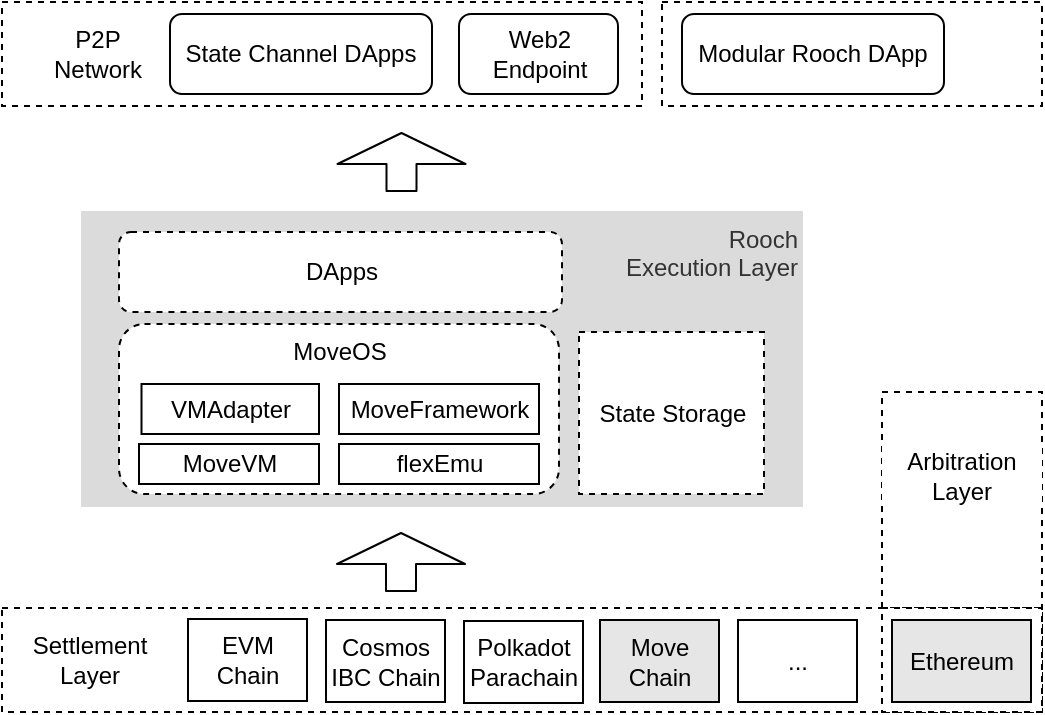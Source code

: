 <mxfile pages="7" scale="1" border="5" disableSvgWarning="true">
    <diagram id="n8_-a6eLP7pCB295_sH3" name="overview">
        <mxGraphModel dx="353" dy="302" grid="1" gridSize="10" guides="1" tooltips="1" connect="1" arrows="1" fold="1" page="1" pageScale="1" pageWidth="850" pageHeight="1100" background="none" math="0" shadow="0">
            <root>
                <mxCell id="0"/>
                <mxCell id="1" parent="0"/>
                <mxCell id="txjMIsYUMWFRjthkGlGa-21" value="" style="rounded=0;whiteSpace=wrap;html=1;dashed=1;" parent="1" vertex="1">
                    <mxGeometry x="640" y="390" width="80" height="160" as="geometry"/>
                </mxCell>
                <mxCell id="LD4q-udqcjKJGRtwGl5m-40" value="" style="rounded=0;whiteSpace=wrap;html=1;dashed=1;" parent="1" vertex="1">
                    <mxGeometry x="200" y="195" width="320" height="52" as="geometry"/>
                </mxCell>
                <mxCell id="LD4q-udqcjKJGRtwGl5m-41" value="P2P &lt;br&gt;Network" style="rounded=0;whiteSpace=wrap;html=1;strokeColor=none;" parent="1" vertex="1">
                    <mxGeometry x="208" y="206" width="80" height="30" as="geometry"/>
                </mxCell>
                <mxCell id="jSHY8Qm2gL7D2qryiZhE-6" value="" style="shape=flexArrow;endArrow=classic;html=1;endWidth=48;endSize=4.83;width=15;fillColor=default;" parent="1" edge="1">
                    <mxGeometry width="50" height="50" relative="1" as="geometry">
                        <mxPoint x="399.5" y="490" as="sourcePoint"/>
                        <mxPoint x="399.5" y="460" as="targetPoint"/>
                    </mxGeometry>
                </mxCell>
                <mxCell id="9DAIATlqTmsYUX2yIpbR-4" value="" style="shape=flexArrow;endArrow=classic;html=1;endWidth=48;endSize=4.83;width=15;fillColor=default;" parent="1" edge="1">
                    <mxGeometry width="50" height="50" relative="1" as="geometry">
                        <mxPoint x="399.75" y="290" as="sourcePoint"/>
                        <mxPoint x="399.75" y="260" as="targetPoint"/>
                    </mxGeometry>
                </mxCell>
                <mxCell id="9DAIATlqTmsYUX2yIpbR-5" value="State Channel DApps" style="rounded=1;whiteSpace=wrap;html=1;strokeColor=default;" parent="1" vertex="1">
                    <mxGeometry x="284" y="201" width="131" height="40" as="geometry"/>
                </mxCell>
                <mxCell id="9DAIATlqTmsYUX2yIpbR-6" value="Web2 Endpoint" style="rounded=1;whiteSpace=wrap;html=1;strokeColor=default;" parent="1" vertex="1">
                    <mxGeometry x="428.5" y="201" width="79.5" height="40" as="geometry"/>
                </mxCell>
                <mxCell id="jw6F2u62rm3RG5PsILgI-1" value="" style="group" parent="1" vertex="1" connectable="0">
                    <mxGeometry x="240" y="300" width="360" height="147" as="geometry"/>
                </mxCell>
                <mxCell id="LD4q-udqcjKJGRtwGl5m-39" value="Rooch&lt;br&gt;Execution Layer" style="rounded=0;whiteSpace=wrap;html=1;fillStyle=auto;fillColor=#DBDBDB;fontColor=#333333;strokeColor=#DBDBDB;verticalAlign=top;align=right;" parent="jw6F2u62rm3RG5PsILgI-1" vertex="1">
                    <mxGeometry width="360" height="147" as="geometry"/>
                </mxCell>
                <mxCell id="LhE96GDJKlpCpHwhhvEK-27" value="MoveOS" style="rounded=1;whiteSpace=wrap;html=1;dashed=1;verticalAlign=top;" parent="jw6F2u62rm3RG5PsILgI-1" vertex="1">
                    <mxGeometry x="18.5" y="56" width="220" height="85" as="geometry"/>
                </mxCell>
                <mxCell id="LhE96GDJKlpCpHwhhvEK-41" value="State Storage" style="rounded=0;whiteSpace=wrap;html=1;dashed=1;" parent="jw6F2u62rm3RG5PsILgI-1" vertex="1">
                    <mxGeometry x="248.5" y="60" width="92.5" height="81" as="geometry"/>
                </mxCell>
                <mxCell id="xBfpWbmibelXuksQUeXX-1" value="MoveVM" style="rounded=0;whiteSpace=wrap;html=1;" parent="jw6F2u62rm3RG5PsILgI-1" vertex="1">
                    <mxGeometry x="28.5" y="116" width="90" height="20" as="geometry"/>
                </mxCell>
                <mxCell id="xBfpWbmibelXuksQUeXX-2" value="flexEmu" style="rounded=0;whiteSpace=wrap;html=1;" parent="jw6F2u62rm3RG5PsILgI-1" vertex="1">
                    <mxGeometry x="128.5" y="116" width="100" height="20" as="geometry"/>
                </mxCell>
                <mxCell id="xBfpWbmibelXuksQUeXX-3" value="VMAdapter" style="rounded=0;whiteSpace=wrap;html=1;" parent="jw6F2u62rm3RG5PsILgI-1" vertex="1">
                    <mxGeometry x="29.75" y="86" width="88.75" height="25" as="geometry"/>
                </mxCell>
                <mxCell id="xBfpWbmibelXuksQUeXX-4" value="MoveFramework" style="rounded=0;whiteSpace=wrap;html=1;" parent="jw6F2u62rm3RG5PsILgI-1" vertex="1">
                    <mxGeometry x="128.5" y="86" width="100" height="25" as="geometry"/>
                </mxCell>
                <mxCell id="9DAIATlqTmsYUX2yIpbR-3" value="DApps" style="rounded=1;whiteSpace=wrap;html=1;dashed=1;strokeColor=default;" parent="jw6F2u62rm3RG5PsILgI-1" vertex="1">
                    <mxGeometry x="18.5" y="10" width="221.5" height="40" as="geometry"/>
                </mxCell>
                <mxCell id="txjMIsYUMWFRjthkGlGa-1" value="" style="rounded=0;whiteSpace=wrap;html=1;dashed=1;" parent="1" vertex="1">
                    <mxGeometry x="530" y="195" width="190" height="52" as="geometry"/>
                </mxCell>
                <mxCell id="txjMIsYUMWFRjthkGlGa-2" value="Modular Rooch DApp" style="rounded=1;whiteSpace=wrap;html=1;strokeColor=default;" parent="1" vertex="1">
                    <mxGeometry x="540" y="201" width="131" height="40" as="geometry"/>
                </mxCell>
                <mxCell id="LD4q-udqcjKJGRtwGl5m-1" value="" style="rounded=0;whiteSpace=wrap;html=1;dashed=1;" parent="1" vertex="1">
                    <mxGeometry x="200" y="498" width="520" height="52" as="geometry"/>
                </mxCell>
                <mxCell id="LD4q-udqcjKJGRtwGl5m-2" value="Settlement Layer" style="rounded=0;whiteSpace=wrap;html=1;strokeColor=none;" parent="1" vertex="1">
                    <mxGeometry x="203.5" y="509" width="80" height="30" as="geometry"/>
                </mxCell>
                <mxCell id="txjMIsYUMWFRjthkGlGa-25" value="Arbitration&lt;br&gt;Layer" style="rounded=0;whiteSpace=wrap;html=1;strokeColor=none;" parent="1" vertex="1">
                    <mxGeometry x="640" y="417" width="80" height="30" as="geometry"/>
                </mxCell>
                <mxCell id="jUgEDuiQ8Ze0q92zTE3M-1" value="" style="group;verticalAlign=middle;fillColor=default;" parent="1" connectable="0" vertex="1">
                    <mxGeometry x="293" y="503.5" width="59.5" height="41" as="geometry"/>
                </mxCell>
                <mxCell id="jUgEDuiQ8Ze0q92zTE3M-2" value="EVM Chain" style="rounded=0;whiteSpace=wrap;html=1;verticalAlign=middle;align=center;" parent="jUgEDuiQ8Ze0q92zTE3M-1" vertex="1">
                    <mxGeometry width="59.5" height="41" as="geometry"/>
                </mxCell>
                <mxCell id="jUgEDuiQ8Ze0q92zTE3M-3" value="Move Chain" style="rounded=0;whiteSpace=wrap;html=1;verticalAlign=middle;align=center;fillColor=#E6E6E6;" parent="1" vertex="1">
                    <mxGeometry x="499" y="504" width="59.5" height="41" as="geometry"/>
                </mxCell>
                <mxCell id="jUgEDuiQ8Ze0q92zTE3M-4" value="" style="group;verticalAlign=middle;fillColor=default;" parent="1" connectable="0" vertex="1">
                    <mxGeometry x="362" y="504" width="59.5" height="41" as="geometry"/>
                </mxCell>
                <mxCell id="jUgEDuiQ8Ze0q92zTE3M-5" value="Cosmos IBC Chain" style="rounded=0;whiteSpace=wrap;html=1;verticalAlign=middle;align=center;" parent="jUgEDuiQ8Ze0q92zTE3M-4" vertex="1">
                    <mxGeometry width="59.5" height="41" as="geometry"/>
                </mxCell>
                <mxCell id="jUgEDuiQ8Ze0q92zTE3M-6" value="" style="group;verticalAlign=middle;fillColor=default;" parent="1" connectable="0" vertex="1">
                    <mxGeometry x="431" y="504.5" width="59.5" height="41" as="geometry"/>
                </mxCell>
                <mxCell id="jUgEDuiQ8Ze0q92zTE3M-7" value="Polkadot Parachain" style="rounded=0;whiteSpace=wrap;html=1;verticalAlign=middle;align=center;" parent="jUgEDuiQ8Ze0q92zTE3M-6" vertex="1">
                    <mxGeometry width="59.5" height="41" as="geometry"/>
                </mxCell>
                <mxCell id="txjMIsYUMWFRjthkGlGa-22" value="" style="rounded=0;whiteSpace=wrap;html=1;dashed=1;" parent="1" vertex="1">
                    <mxGeometry x="640" y="498" width="80" height="52" as="geometry"/>
                </mxCell>
                <mxCell id="txjMIsYUMWFRjthkGlGa-5" value="&lt;span&gt;Ethereum&lt;/span&gt;" style="rounded=0;whiteSpace=wrap;html=1;verticalAlign=middle;align=center;fillColor=#E6E6E6;" parent="1" vertex="1">
                    <mxGeometry x="645" y="504" width="69.5" height="41" as="geometry"/>
                </mxCell>
                <mxCell id="QGFH-B-HVO3TfabLsV93-1" value="" style="group;verticalAlign=middle;fillColor=default;" parent="1" connectable="0" vertex="1">
                    <mxGeometry x="568" y="504" width="59.5" height="41" as="geometry"/>
                </mxCell>
                <mxCell id="QGFH-B-HVO3TfabLsV93-2" value="..." style="rounded=0;whiteSpace=wrap;html=1;verticalAlign=middle;align=center;" parent="QGFH-B-HVO3TfabLsV93-1" vertex="1">
                    <mxGeometry width="59.5" height="41" as="geometry"/>
                </mxCell>
            </root>
        </mxGraphModel>
    </diagram>
    <diagram id="NVQiJwRUmTs7l1pvq43X" name="modular">
        <mxGraphModel dx="573" dy="302" grid="1" gridSize="10" guides="1" tooltips="1" connect="1" arrows="1" fold="1" page="1" pageScale="1" pageWidth="850" pageHeight="1100" math="0" shadow="0">
            <root>
                <mxCell id="0"/>
                <mxCell id="1" parent="0"/>
                <mxCell id="7tCkqlqsx0py5I8cFxJv-61" value="&lt;span&gt;Arbitration Layer&lt;/span&gt;" style="rounded=0;whiteSpace=wrap;html=1;dashed=1;" parent="1" vertex="1">
                    <mxGeometry x="654" y="394" width="80" height="172" as="geometry"/>
                </mxCell>
                <mxCell id="HDIHflPG1Rf3v935yXDg-7" value="&lt;span&gt;DA&lt;br&gt;Layer&lt;br&gt;&lt;/span&gt;" style="rounded=0;whiteSpace=wrap;html=1;dashed=1;" parent="1" vertex="1">
                    <mxGeometry x="120" y="310" width="80" height="52" as="geometry"/>
                </mxCell>
                <mxCell id="7tCkqlqsx0py5I8cFxJv-59" value="&lt;span&gt;Consensus&lt;br&gt;Layer&lt;br&gt;&lt;/span&gt;" style="rounded=0;whiteSpace=wrap;html=1;dashed=1;" parent="1" vertex="1">
                    <mxGeometry x="120" y="388" width="80" height="52" as="geometry"/>
                </mxCell>
                <mxCell id="08UEqlDkU2os-A3xgw4q-2" value="" style="rounded=0;whiteSpace=wrap;html=1;dashed=1;" parent="1" vertex="1">
                    <mxGeometry x="120" y="515" width="610" height="52" as="geometry"/>
                </mxCell>
                <mxCell id="08UEqlDkU2os-A3xgw4q-5" value="" style="group;verticalAlign=middle;fillColor=default;" parent="1" connectable="0" vertex="1">
                    <mxGeometry x="242" y="520.5" width="59.5" height="41" as="geometry"/>
                </mxCell>
                <mxCell id="08UEqlDkU2os-A3xgw4q-6" value="EVM Chain" style="rounded=0;whiteSpace=wrap;html=1;verticalAlign=middle;align=center;" parent="08UEqlDkU2os-A3xgw4q-5" vertex="1">
                    <mxGeometry width="59.5" height="41" as="geometry"/>
                </mxCell>
                <mxCell id="08UEqlDkU2os-A3xgw4q-7" value="" style="group;verticalAlign=middle;fillColor=default;container=0;" parent="1" connectable="0" vertex="1">
                    <mxGeometry x="378.5" y="520.5" width="59.5" height="41" as="geometry"/>
                </mxCell>
                <mxCell id="08UEqlDkU2os-A3xgw4q-11" value="" style="group;verticalAlign=middle;fillColor=default;container=0;" parent="1" connectable="0" vertex="1">
                    <mxGeometry x="514.5" y="520.5" width="59.5" height="41" as="geometry"/>
                </mxCell>
                <mxCell id="08UEqlDkU2os-A3xgw4q-13" value="Settlement Layer" style="rounded=0;whiteSpace=wrap;html=1;strokeColor=none;" parent="1" vertex="1">
                    <mxGeometry x="148.5" y="526" width="80" height="30" as="geometry"/>
                </mxCell>
                <mxCell id="08UEqlDkU2os-A3xgw4q-14" value="" style="group;verticalAlign=middle;fillColor=default;" parent="1" connectable="0" vertex="1">
                    <mxGeometry x="517" y="521" width="59.5" height="41" as="geometry"/>
                </mxCell>
                <mxCell id="08UEqlDkU2os-A3xgw4q-15" value="..." style="rounded=0;whiteSpace=wrap;html=1;verticalAlign=middle;align=center;" parent="08UEqlDkU2os-A3xgw4q-14" vertex="1">
                    <mxGeometry width="59.5" height="41" as="geometry"/>
                </mxCell>
                <mxCell id="08UEqlDkU2os-A3xgw4q-8" value="Move Chain" style="rounded=0;whiteSpace=wrap;html=1;verticalAlign=middle;align=center;fillColor=#E6E6E6;" parent="1" vertex="1">
                    <mxGeometry x="448" y="521" width="59.5" height="41" as="geometry"/>
                </mxCell>
                <mxCell id="08UEqlDkU2os-A3xgw4q-18" value="" style="endArrow=classic;html=1;startArrow=classic;startFill=1;dashed=1;dashPattern=1 2;" parent="1" edge="1">
                    <mxGeometry width="50" height="50" relative="1" as="geometry">
                        <mxPoint x="340" y="510" as="sourcePoint"/>
                        <mxPoint x="340" y="450" as="targetPoint"/>
                    </mxGeometry>
                </mxCell>
                <mxCell id="08UEqlDkU2os-A3xgw4q-23" value="&lt;span style=&quot;font-size: 12px ; background-color: rgb(248 , 249 , 250)&quot;&gt;State Settlement and Migrate&lt;/span&gt;" style="edgeLabel;html=1;align=center;verticalAlign=middle;resizable=0;points=[];" parent="08UEqlDkU2os-A3xgw4q-18" vertex="1" connectable="0">
                    <mxGeometry x="-0.05" y="1" relative="1" as="geometry">
                        <mxPoint y="1" as="offset"/>
                    </mxGeometry>
                </mxCell>
                <mxCell id="08UEqlDkU2os-A3xgw4q-19" value="" style="endArrow=classic;html=1;exitX=0.5;exitY=0;exitDx=0;exitDy=0;" parent="1" source="08UEqlDkU2os-A3xgw4q-8" edge="1">
                    <mxGeometry width="50" height="50" relative="1" as="geometry">
                        <mxPoint x="476.25" y="492" as="sourcePoint"/>
                        <mxPoint x="476.25" y="452" as="targetPoint"/>
                    </mxGeometry>
                </mxCell>
                <mxCell id="08UEqlDkU2os-A3xgw4q-22" value="&lt;span style=&quot;font-size: 12px ; background-color: rgb(248 , 249 , 250)&quot;&gt;Load Module from &lt;br&gt;Module&amp;nbsp;Repo Layer&lt;/span&gt;" style="edgeLabel;html=1;align=center;verticalAlign=middle;resizable=0;points=[];" parent="08UEqlDkU2os-A3xgw4q-19" vertex="1" connectable="0">
                    <mxGeometry x="0.05" relative="1" as="geometry">
                        <mxPoint as="offset"/>
                    </mxGeometry>
                </mxCell>
                <mxCell id="sr-iXRb7kNLvPt22TX5V-10" value="" style="group" parent="1" vertex="1" connectable="0">
                    <mxGeometry x="320" y="310" width="237.75" height="130" as="geometry"/>
                </mxCell>
                <mxCell id="sr-iXRb7kNLvPt22TX5V-2" value="Rooch&lt;br&gt;Execution Layer" style="rounded=0;whiteSpace=wrap;html=1;fillStyle=auto;fillColor=#DBDBDB;fontColor=#333333;strokeColor=#DBDBDB;verticalAlign=top;align=right;" parent="sr-iXRb7kNLvPt22TX5V-10" vertex="1">
                    <mxGeometry width="237.75" height="130" as="geometry"/>
                </mxCell>
                <mxCell id="sr-iXRb7kNLvPt22TX5V-3" value="MoveOS" style="rounded=1;whiteSpace=wrap;html=1;dashed=1;verticalAlign=top;" parent="sr-iXRb7kNLvPt22TX5V-10" vertex="1">
                    <mxGeometry x="12.598" y="72.897" width="94.886" height="49.813" as="geometry"/>
                </mxCell>
                <mxCell id="sr-iXRb7kNLvPt22TX5V-4" value="State Storage" style="rounded=0;whiteSpace=wrap;html=1;dashed=1;" parent="sr-iXRb7kNLvPt22TX5V-10" vertex="1">
                    <mxGeometry x="118.205" y="72.897" width="99.174" height="49.813" as="geometry"/>
                </mxCell>
                <mxCell id="sr-iXRb7kNLvPt22TX5V-9" value="DApps" style="rounded=1;whiteSpace=wrap;html=1;dashed=1;strokeColor=default;" parent="sr-iXRb7kNLvPt22TX5V-10" vertex="1">
                    <mxGeometry x="12.598" y="10.935" width="94.886" height="48.598" as="geometry"/>
                </mxCell>
                <mxCell id="sr-iXRb7kNLvPt22TX5V-11" value="" style="endArrow=classic;html=1;startArrow=none;startFill=0;dashed=1;dashPattern=1 2;entryX=1;entryY=0.5;entryDx=0;entryDy=0;endFill=1;" parent="1" target="7tCkqlqsx0py5I8cFxJv-59" edge="1">
                    <mxGeometry width="50" height="50" relative="1" as="geometry">
                        <mxPoint x="310" y="416" as="sourcePoint"/>
                        <mxPoint x="350" y="460" as="targetPoint"/>
                    </mxGeometry>
                </mxCell>
                <mxCell id="sr-iXRb7kNLvPt22TX5V-12" value="&lt;span style=&quot;font-size: 12px ; background-color: rgb(248 , 249 , 250)&quot;&gt;Public&lt;br&gt;Txn&lt;br&gt;Order&lt;br&gt;&lt;/span&gt;" style="edgeLabel;html=1;align=center;verticalAlign=middle;resizable=0;points=[];" parent="sr-iXRb7kNLvPt22TX5V-11" vertex="1" connectable="0">
                    <mxGeometry x="-0.05" y="1" relative="1" as="geometry">
                        <mxPoint y="1" as="offset"/>
                    </mxGeometry>
                </mxCell>
                <mxCell id="sr-iXRb7kNLvPt22TX5V-14" value="" style="endArrow=classic;html=1;startArrow=none;startFill=0;dashed=1;dashPattern=1 2;entryX=1;entryY=0.5;entryDx=0;entryDy=0;" parent="1" edge="1">
                    <mxGeometry width="50" height="50" relative="1" as="geometry">
                        <mxPoint x="315" y="342" as="sourcePoint"/>
                        <mxPoint x="205" y="340" as="targetPoint"/>
                    </mxGeometry>
                </mxCell>
                <mxCell id="sr-iXRb7kNLvPt22TX5V-15" value="&lt;span style=&quot;font-size: 12px ; background-color: rgb(248 , 249 , 250)&quot;&gt;Public&lt;br&gt;Txn&lt;br&gt;Data&lt;br&gt;&lt;/span&gt;" style="edgeLabel;html=1;align=center;verticalAlign=middle;resizable=0;points=[];" parent="sr-iXRb7kNLvPt22TX5V-14" vertex="1" connectable="0">
                    <mxGeometry x="-0.05" y="1" relative="1" as="geometry">
                        <mxPoint y="1" as="offset"/>
                    </mxGeometry>
                </mxCell>
                <mxCell id="sr-iXRb7kNLvPt22TX5V-17" value="Disputes&lt;br&gt;Arbitrate" style="endArrow=none;html=1;startArrow=classic;startFill=1;dashed=1;dashPattern=1 2;entryX=1;entryY=0.5;entryDx=0;entryDy=0;endFill=0;" parent="1" edge="1">
                    <mxGeometry width="50" height="50" relative="1" as="geometry">
                        <mxPoint x="650" y="413" as="sourcePoint"/>
                        <mxPoint x="564" y="413" as="targetPoint"/>
                    </mxGeometry>
                </mxCell>
                <mxCell id="LOX_ntFEHdP8scnni7Lw-2" value="" style="rounded=0;whiteSpace=wrap;html=1;dashed=1;" parent="1" vertex="1">
                    <mxGeometry x="654" y="515" width="81" height="52" as="geometry"/>
                </mxCell>
                <mxCell id="LOX_ntFEHdP8scnni7Lw-5" value="" style="group;verticalAlign=middle;fillColor=default;" parent="1" connectable="0" vertex="1">
                    <mxGeometry x="311" y="521" width="59.5" height="41" as="geometry"/>
                </mxCell>
                <mxCell id="LOX_ntFEHdP8scnni7Lw-6" value="Cosmos IBC Chain" style="rounded=0;whiteSpace=wrap;html=1;verticalAlign=middle;align=center;" parent="LOX_ntFEHdP8scnni7Lw-5" vertex="1">
                    <mxGeometry width="59.5" height="41" as="geometry"/>
                </mxCell>
                <mxCell id="LOX_ntFEHdP8scnni7Lw-7" value="" style="group;verticalAlign=middle;fillColor=default;" parent="1" connectable="0" vertex="1">
                    <mxGeometry x="380" y="521.5" width="59.5" height="41" as="geometry"/>
                </mxCell>
                <mxCell id="LOX_ntFEHdP8scnni7Lw-8" value="Polkadot Parachain" style="rounded=0;whiteSpace=wrap;html=1;verticalAlign=middle;align=center;" parent="LOX_ntFEHdP8scnni7Lw-7" vertex="1">
                    <mxGeometry width="59.5" height="41" as="geometry"/>
                </mxCell>
                <mxCell id="LOX_ntFEHdP8scnni7Lw-4" value="&lt;span&gt;Ethereum&lt;/span&gt;" style="rounded=0;whiteSpace=wrap;html=1;verticalAlign=middle;align=center;fillColor=#E6E6E6;" parent="1" vertex="1">
                    <mxGeometry x="665.75" y="520.5" width="59.5" height="41" as="geometry"/>
                </mxCell>
            </root>
        </mxGraphModel>
    </diagram>
    <diagram id="Nu_WA9WFMSdzxK3f8-Ky" name="p2p">
        <mxGraphModel dx="856" dy="706" grid="1" gridSize="10" guides="1" tooltips="1" connect="1" arrows="1" fold="1" page="1" pageScale="1" pageWidth="850" pageHeight="1100" math="0" shadow="0">
            <root>
                <mxCell id="0"/>
                <mxCell id="1" parent="0"/>
                <mxCell id="l3saR_V4egYoSNpxP_i6-1" value="" style="rounded=0;whiteSpace=wrap;html=1;fillColor=#FFFFFF;" parent="1" vertex="1">
                    <mxGeometry x="140" y="420" width="440" height="100" as="geometry"/>
                </mxCell>
                <mxCell id="l3saR_V4egYoSNpxP_i6-2" value="P2P Layer" style="rounded=0;whiteSpace=wrap;html=1;strokeColor=none;" parent="1" vertex="1">
                    <mxGeometry x="157" y="426" width="113" height="20" as="geometry"/>
                </mxCell>
                <mxCell id="l3saR_V4egYoSNpxP_i6-3" value="State Chanel" style="endArrow=none;dashed=1;html=1;rounded=0;exitX=1;exitY=0.5;exitDx=0;exitDy=0;entryX=0;entryY=0.5;entryDx=0;entryDy=0;" parent="1" source="l3saR_V4egYoSNpxP_i6-5" target="l3saR_V4egYoSNpxP_i6-8" edge="1">
                    <mxGeometry width="50" height="50" relative="1" as="geometry">
                        <mxPoint x="380" y="570" as="sourcePoint"/>
                        <mxPoint x="437.5" y="483.5" as="targetPoint"/>
                    </mxGeometry>
                </mxCell>
                <mxCell id="l3saR_V4egYoSNpxP_i6-4" value="" style="group" parent="1" connectable="0" vertex="1">
                    <mxGeometry x="157" y="450.5" width="110.5" height="60" as="geometry"/>
                </mxCell>
                <mxCell id="l3saR_V4egYoSNpxP_i6-5" value="P2P Node" style="rounded=0;whiteSpace=wrap;html=1;verticalAlign=top;" parent="l3saR_V4egYoSNpxP_i6-4" vertex="1">
                    <mxGeometry width="110.5" height="60" as="geometry"/>
                </mxCell>
                <mxCell id="l3saR_V4egYoSNpxP_i6-6" value="MoveOS" style="rounded=1;whiteSpace=wrap;html=1;dashed=1;" parent="l3saR_V4egYoSNpxP_i6-4" vertex="1">
                    <mxGeometry x="4" y="29" width="60" height="27" as="geometry"/>
                </mxCell>
                <mxCell id="l3saR_V4egYoSNpxP_i6-7" value="" style="group" parent="1" connectable="0" vertex="1">
                    <mxGeometry x="453" y="452" width="110.5" height="60" as="geometry"/>
                </mxCell>
                <mxCell id="l3saR_V4egYoSNpxP_i6-8" value="P2P Node" style="rounded=0;whiteSpace=wrap;html=1;verticalAlign=top;" parent="l3saR_V4egYoSNpxP_i6-7" vertex="1">
                    <mxGeometry width="110.5" height="60" as="geometry"/>
                </mxCell>
                <mxCell id="l3saR_V4egYoSNpxP_i6-9" value="MoveOS" style="rounded=1;whiteSpace=wrap;html=1;dashed=1;" parent="l3saR_V4egYoSNpxP_i6-7" vertex="1">
                    <mxGeometry x="4" y="29" width="60" height="27" as="geometry"/>
                </mxCell>
                <mxCell id="s1eoinu1Ahf1Rwg427c4-1" value="" style="rounded=0;whiteSpace=wrap;html=1;fillColor=#DBDBDB;" parent="1" vertex="1">
                    <mxGeometry x="275" y="560" width="150" height="100" as="geometry"/>
                </mxCell>
                <mxCell id="s1eoinu1Ahf1Rwg427c4-2" value="Rooch" style="rounded=0;whiteSpace=wrap;html=1;dashed=1;strokeColor=none;fillColor=#DBDBDB;" parent="1" vertex="1">
                    <mxGeometry x="278.5" y="564" width="127.67" height="34" as="geometry"/>
                </mxCell>
                <mxCell id="0CyF0eXJlZ6JnCDQixh1-2" style="edgeStyle=orthogonalEdgeStyle;rounded=0;orthogonalLoop=1;jettySize=auto;html=1;exitX=1;exitY=0.75;exitDx=0;exitDy=0;entryX=0.25;entryY=1;entryDx=0;entryDy=0;endArrow=none;endFill=0;" parent="1" source="s1eoinu1Ahf1Rwg427c4-3" target="l3saR_V4egYoSNpxP_i6-8" edge="1">
                    <mxGeometry relative="1" as="geometry"/>
                </mxCell>
                <mxCell id="s1eoinu1Ahf1Rwg427c4-3" value="Settlement Contract" style="rounded=1;whiteSpace=wrap;html=1;dashed=1;fillColor=default;" parent="1" vertex="1">
                    <mxGeometry x="278.5" y="602.5" width="93.5" height="45" as="geometry"/>
                </mxCell>
                <mxCell id="0CyF0eXJlZ6JnCDQixh1-1" style="edgeStyle=orthogonalEdgeStyle;rounded=0;orthogonalLoop=1;jettySize=auto;html=1;exitX=0.5;exitY=1;exitDx=0;exitDy=0;entryX=0;entryY=0.75;entryDx=0;entryDy=0;endArrow=none;endFill=0;" parent="1" source="l3saR_V4egYoSNpxP_i6-6" target="s1eoinu1Ahf1Rwg427c4-3" edge="1">
                    <mxGeometry relative="1" as="geometry"/>
                </mxCell>
                <mxCell id="0CyF0eXJlZ6JnCDQixh1-3" value="" style="group" parent="1" connectable="0" vertex="1">
                    <mxGeometry x="610" y="457.5" width="110.5" height="50" as="geometry"/>
                </mxCell>
                <mxCell id="0CyF0eXJlZ6JnCDQixh1-4" value="Web2 Service" style="rounded=0;whiteSpace=wrap;html=1;verticalAlign=middle;" parent="0CyF0eXJlZ6JnCDQixh1-3" vertex="1">
                    <mxGeometry width="110.5" height="50" as="geometry"/>
                </mxCell>
                <mxCell id="0CyF0eXJlZ6JnCDQixh1-9" style="edgeStyle=orthogonalEdgeStyle;rounded=0;orthogonalLoop=1;jettySize=auto;html=1;exitX=1;exitY=0.5;exitDx=0;exitDy=0;entryX=0;entryY=0.5;entryDx=0;entryDy=0;endArrow=none;endFill=0;" parent="1" source="l3saR_V4egYoSNpxP_i6-8" target="0CyF0eXJlZ6JnCDQixh1-4" edge="1">
                    <mxGeometry relative="1" as="geometry"/>
                </mxCell>
                <mxCell id="0CyF0eXJlZ6JnCDQixh1-10" value="" style="group" parent="1" connectable="0" vertex="1">
                    <mxGeometry x="450" y="310" width="110.5" height="60" as="geometry"/>
                </mxCell>
                <mxCell id="0CyF0eXJlZ6JnCDQixh1-11" value="DApp" style="rounded=0;whiteSpace=wrap;html=1;verticalAlign=top;" parent="0CyF0eXJlZ6JnCDQixh1-10" vertex="1">
                    <mxGeometry width="110.5" height="60" as="geometry"/>
                </mxCell>
                <mxCell id="0CyF0eXJlZ6JnCDQixh1-12" value="P2P Node in Browser" style="rounded=1;whiteSpace=wrap;html=1;dashed=1;" parent="0CyF0eXJlZ6JnCDQixh1-10" vertex="1">
                    <mxGeometry x="4" y="29" width="66" height="27" as="geometry"/>
                </mxCell>
                <mxCell id="0CyF0eXJlZ6JnCDQixh1-14" style="edgeStyle=orthogonalEdgeStyle;rounded=0;orthogonalLoop=1;jettySize=auto;html=1;exitX=0.5;exitY=1;exitDx=0;exitDy=0;endArrow=none;endFill=0;" parent="1" source="0CyF0eXJlZ6JnCDQixh1-12" edge="1">
                    <mxGeometry relative="1" as="geometry">
                        <mxPoint x="487" y="450" as="targetPoint"/>
                    </mxGeometry>
                </mxCell>
            </root>
        </mxGraphModel>
    </diagram>
    <diagram id="5Dg04Nr58mkKkYB7gLD7" name="moveos">
        <mxGraphModel dx="951" dy="784" grid="1" gridSize="10" guides="1" tooltips="1" connect="1" arrows="1" fold="1" page="1" pageScale="1" pageWidth="850" pageHeight="1100" math="0" shadow="0">
            <root>
                <mxCell id="0"/>
                <mxCell id="1" parent="0"/>
                <mxCell id="wN5z0VdmhAgD4SA51VTo-1" value="" style="rounded=0;whiteSpace=wrap;html=1;" parent="1" vertex="1">
                    <mxGeometry x="82" y="510" width="680" height="300" as="geometry"/>
                </mxCell>
                <mxCell id="wN5z0VdmhAgD4SA51VTo-2" value="MoveOS" style="rounded=0;whiteSpace=wrap;html=1;dashed=1;strokeColor=none;" parent="1" vertex="1">
                    <mxGeometry x="121.76" y="520" width="600.471" height="40" as="geometry"/>
                </mxCell>
                <mxCell id="wN5z0VdmhAgD4SA51VTo-3" value="MoveVM" style="rounded=0;whiteSpace=wrap;html=1;" parent="1" vertex="1">
                    <mxGeometry x="112" y="760" width="308" height="40" as="geometry"/>
                </mxCell>
                <mxCell id="wN5z0VdmhAgD4SA51VTo-4" value="" style="rounded=0;whiteSpace=wrap;html=1;dashed=1;" parent="1" vertex="1">
                    <mxGeometry x="112" y="570" width="630" height="180" as="geometry"/>
                </mxCell>
                <mxCell id="wN5z0VdmhAgD4SA51VTo-5" value="MoveChainAdapter" style="rounded=0;whiteSpace=wrap;html=1;strokeColor=none;" parent="1" vertex="1">
                    <mxGeometry x="130" y="570" width="600" height="31.36" as="geometry"/>
                </mxCell>
                <mxCell id="wN5z0VdmhAgD4SA51VTo-6" value="StarcoinFramework" style="rounded=1;whiteSpace=wrap;html=1;" parent="1" vertex="1">
                    <mxGeometry x="130" y="615.27" width="131" height="52.27" as="geometry"/>
                </mxCell>
                <mxCell id="wN5z0VdmhAgD4SA51VTo-7" value="AptosFramework" style="rounded=1;whiteSpace=wrap;html=1;" parent="1" vertex="1">
                    <mxGeometry x="280.37" y="615.27" width="130.63" height="52.27" as="geometry"/>
                </mxCell>
                <mxCell id="wN5z0VdmhAgD4SA51VTo-8" value="SuiFramework" style="rounded=1;whiteSpace=wrap;html=1;" parent="1" vertex="1">
                    <mxGeometry x="431" y="615.27" width="131" height="52.27" as="geometry"/>
                </mxCell>
                <mxCell id="wN5z0VdmhAgD4SA51VTo-9" value="..." style="rounded=1;whiteSpace=wrap;html=1;" parent="1" vertex="1">
                    <mxGeometry x="581" y="615.27" width="131" height="52.27" as="geometry"/>
                </mxCell>
                <mxCell id="wN5z0VdmhAgD4SA51VTo-10" value="StarcoinAdapter" style="rounded=1;whiteSpace=wrap;html=1;" parent="1" vertex="1">
                    <mxGeometry x="130" y="690" width="131" height="52.27" as="geometry"/>
                </mxCell>
                <mxCell id="wN5z0VdmhAgD4SA51VTo-11" value="AptosAdapter" style="rounded=1;whiteSpace=wrap;html=1;" parent="1" vertex="1">
                    <mxGeometry x="280.37" y="690" width="130.63" height="52.27" as="geometry"/>
                </mxCell>
                <mxCell id="wN5z0VdmhAgD4SA51VTo-12" value="SuiAdapter" style="rounded=1;whiteSpace=wrap;html=1;" parent="1" vertex="1">
                    <mxGeometry x="431" y="690" width="131" height="52.27" as="geometry"/>
                </mxCell>
                <mxCell id="wN5z0VdmhAgD4SA51VTo-13" value="..." style="rounded=1;whiteSpace=wrap;html=1;" parent="1" vertex="1">
                    <mxGeometry x="581" y="690" width="131" height="52.27" as="geometry"/>
                </mxCell>
                <mxCell id="wN5z0VdmhAgD4SA51VTo-16" value="flexEmu" style="rounded=0;whiteSpace=wrap;html=1;" parent="1" vertex="1">
                    <mxGeometry x="431" y="760" width="309" height="40" as="geometry"/>
                </mxCell>
            </root>
        </mxGraphModel>
    </diagram>
    <diagram id="2alpfbnSqNpXs6ikViOz" name="flexemu">
        <mxGraphModel dx="815" dy="550" grid="1" gridSize="10" guides="1" tooltips="1" connect="1" arrows="1" fold="1" page="1" pageScale="1" pageWidth="850" pageHeight="1100" math="0" shadow="0">
            <root>
                <mxCell id="0"/>
                <mxCell id="1" parent="0"/>
                <mxCell id="XdkposplsFSqHSL-H2rm-19" value="flexEmu&lt;br&gt;&amp;nbsp;(MIPS Emulator)" style="whiteSpace=wrap;html=1;aspect=fixed;verticalAlign=top;" parent="1" vertex="1">
                    <mxGeometry x="560" y="220.5" width="151.5" height="151.5" as="geometry"/>
                </mxCell>
                <mxCell id="XdkposplsFSqHSL-H2rm-2" value="&lt;br&gt;MoveVM" style="ellipse;whiteSpace=wrap;html=1;aspect=fixed;verticalAlign=top;" parent="1" vertex="1">
                    <mxGeometry x="286.5" y="382" width="150" height="150" as="geometry"/>
                </mxCell>
                <mxCell id="XdkposplsFSqHSL-H2rm-3" value="MIPS.move" style="rounded=0;whiteSpace=wrap;html=1;" parent="1" vertex="1">
                    <mxGeometry x="304" y="433" width="115" height="60" as="geometry"/>
                </mxCell>
                <mxCell id="XdkposplsFSqHSL-H2rm-7" value="MoveVM" style="rounded=0;whiteSpace=wrap;html=1;" parent="1" vertex="1">
                    <mxGeometry x="575" y="277" width="115" height="60" as="geometry"/>
                </mxCell>
                <mxCell id="XdkposplsFSqHSL-H2rm-10" value="Challenger" style="text;html=1;align=center;verticalAlign=middle;resizable=0;points=[];autosize=1;strokeColor=none;fillColor=none;fontSize=16;" parent="1" vertex="1">
                    <mxGeometry x="708" y="281" width="100" height="30" as="geometry"/>
                </mxCell>
                <mxCell id="XdkposplsFSqHSL-H2rm-11" value="Defender" style="text;html=1;align=center;verticalAlign=middle;resizable=0;points=[];autosize=1;strokeColor=none;fillColor=none;fontSize=16;" parent="1" vertex="1">
                    <mxGeometry x="710" y="567" width="90" height="30" as="geometry"/>
                </mxCell>
                <mxCell id="XdkposplsFSqHSL-H2rm-12" value="" style="endArrow=classic;startArrow=classic;html=1;rounded=0;" parent="1" edge="1">
                    <mxGeometry width="50" height="50" relative="1" as="geometry">
                        <mxPoint x="639" y="494" as="sourcePoint"/>
                        <mxPoint x="639" y="394" as="targetPoint"/>
                    </mxGeometry>
                </mxCell>
                <mxCell id="wgEDJszfuv_QJwVBHLMD-2" value="&lt;span style=&quot;font-size: 16px; background-color: rgb(251, 251, 251);&quot;&gt;Interactive Fraud Proof&lt;/span&gt;" style="edgeLabel;html=1;align=center;verticalAlign=middle;resizable=0;points=[];" vertex="1" connectable="0" parent="XdkposplsFSqHSL-H2rm-12">
                    <mxGeometry x="0.061" y="2" relative="1" as="geometry">
                        <mxPoint as="offset"/>
                    </mxGeometry>
                </mxCell>
                <mxCell id="XdkposplsFSqHSL-H2rm-14" value="" style="endArrow=none;html=1;rounded=0;dashed=1;" parent="1" edge="1">
                    <mxGeometry width="50" height="50" relative="1" as="geometry">
                        <mxPoint x="464" y="680" as="sourcePoint"/>
                        <mxPoint x="464" y="161" as="targetPoint"/>
                    </mxGeometry>
                </mxCell>
                <mxCell id="XdkposplsFSqHSL-H2rm-15" value="Off-Chain" style="text;html=1;align=center;verticalAlign=middle;resizable=0;points=[];autosize=1;strokeColor=none;fillColor=none;fontSize=16;fontStyle=1" parent="1" vertex="1">
                    <mxGeometry x="582.5" y="150" width="100" height="30" as="geometry"/>
                </mxCell>
                <mxCell id="XdkposplsFSqHSL-H2rm-16" value="On-Chain" style="text;html=1;align=center;verticalAlign=middle;resizable=0;points=[];autosize=1;strokeColor=none;fillColor=none;fontSize=16;fontStyle=1" parent="1" vertex="1">
                    <mxGeometry x="312.5" y="150" width="100" height="30" as="geometry"/>
                </mxCell>
                <mxCell id="XdkposplsFSqHSL-H2rm-18" value="Arbitrate" style="text;html=1;align=center;verticalAlign=middle;resizable=0;points=[];autosize=1;strokeColor=none;fillColor=none;" parent="1" vertex="1">
                    <mxGeometry x="483" y="408" width="70" height="30" as="geometry"/>
                </mxCell>
                <mxCell id="R2SHoENa1AMxqyAqXyUj-1" value="or" style="text;html=1;strokeColor=none;fillColor=none;align=center;verticalAlign=middle;whiteSpace=wrap;rounded=0;" parent="1" vertex="1">
                    <mxGeometry x="328.5" y="355" width="60" height="30" as="geometry"/>
                </mxCell>
                <mxCell id="mZSC6QQ1Ej0cdaxBKfZL-1" value="&lt;br&gt;EVM" style="ellipse;whiteSpace=wrap;html=1;aspect=fixed;verticalAlign=top;" parent="1" vertex="1">
                    <mxGeometry x="286" y="207" width="150" height="150" as="geometry"/>
                </mxCell>
                <mxCell id="mZSC6QQ1Ej0cdaxBKfZL-2" value="MIPS.sol" style="rounded=0;whiteSpace=wrap;html=1;" parent="1" vertex="1">
                    <mxGeometry x="301" y="253" width="115" height="60" as="geometry"/>
                </mxCell>
                <mxCell id="wgEDJszfuv_QJwVBHLMD-1" value="" style="endArrow=classic;html=1;" edge="1" parent="1">
                    <mxGeometry width="50" height="50" relative="1" as="geometry">
                        <mxPoint x="550" y="439" as="sourcePoint"/>
                        <mxPoint x="476" y="439" as="targetPoint"/>
                    </mxGeometry>
                </mxCell>
                <mxCell id="QksyU1p-A5cM2u_yoaru-2" value="&lt;br&gt;Arbitrary VM" style="ellipse;whiteSpace=wrap;html=1;aspect=fixed;verticalAlign=top;" vertex="1" parent="1">
                    <mxGeometry x="285.5" y="559" width="150" height="150" as="geometry"/>
                </mxCell>
                <mxCell id="QksyU1p-A5cM2u_yoaru-3" value="MIPS Contract" style="rounded=0;whiteSpace=wrap;html=1;" vertex="1" parent="1">
                    <mxGeometry x="303" y="610" width="115" height="60" as="geometry"/>
                </mxCell>
                <mxCell id="QksyU1p-A5cM2u_yoaru-4" value="or" style="text;html=1;strokeColor=none;fillColor=none;align=center;verticalAlign=middle;whiteSpace=wrap;rounded=0;" vertex="1" parent="1">
                    <mxGeometry x="330.5" y="530" width="60" height="30" as="geometry"/>
                </mxCell>
                <mxCell id="B_G0NRVPA1ljCq9yVG63-4" value="MoveVM" style="rounded=0;whiteSpace=wrap;html=1;" vertex="1" parent="1">
                    <mxGeometry x="575" y="575" width="115" height="60" as="geometry"/>
                </mxCell>
                <mxCell id="B_G0NRVPA1ljCq9yVG63-5" value="flexEmu&lt;br&gt;&amp;nbsp;(MIPS Emulator)" style="whiteSpace=wrap;html=1;aspect=fixed;verticalAlign=top;" vertex="1" parent="1">
                    <mxGeometry x="560" y="518.5" width="151.5" height="151.5" as="geometry"/>
                </mxCell>
                <mxCell id="B_G0NRVPA1ljCq9yVG63-6" value="MoveVM" style="rounded=0;whiteSpace=wrap;html=1;" vertex="1" parent="1">
                    <mxGeometry x="578.25" y="575" width="115" height="60" as="geometry"/>
                </mxCell>
            </root>
        </mxGraphModel>
    </diagram>
    <diagram id="1n-ApArho_CAEGqfPm5O" name="state-migrate">
        <mxGraphModel dx="628" dy="471" grid="1" gridSize="10" guides="1" tooltips="1" connect="1" arrows="1" fold="1" page="1" pageScale="1" pageWidth="850" pageHeight="1100" math="0" shadow="0">
            <root>
                <mxCell id="ndeaZpEYsapBmZWLdLbB-0"/>
                <mxCell id="ndeaZpEYsapBmZWLdLbB-1" parent="ndeaZpEYsapBmZWLdLbB-0"/>
                <mxCell id="ndeaZpEYsapBmZWLdLbB-5" style="edgeStyle=none;rounded=0;orthogonalLoop=1;jettySize=auto;html=1;exitX=0.25;exitY=1;exitDx=0;exitDy=0;entryX=0.25;entryY=0;entryDx=0;entryDy=0;endArrow=none;endFill=0;startArrow=none;" parent="ndeaZpEYsapBmZWLdLbB-1" source="ndeaZpEYsapBmZWLdLbB-9" edge="1">
                    <mxGeometry relative="1" as="geometry">
                        <mxPoint x="305.205" y="406" as="targetPoint"/>
                    </mxGeometry>
                </mxCell>
                <mxCell id="ndeaZpEYsapBmZWLdLbB-6" value="ChainA State Root" style="rounded=0;whiteSpace=wrap;html=1;" parent="ndeaZpEYsapBmZWLdLbB-1" vertex="1">
                    <mxGeometry x="258.5" y="290" width="104.5" height="20" as="geometry"/>
                </mxCell>
                <mxCell id="ndeaZpEYsapBmZWLdLbB-9" value="0xAlice" style="text;html=1;strokeColor=none;fillColor=none;align=center;verticalAlign=middle;whiteSpace=wrap;rounded=0;" parent="ndeaZpEYsapBmZWLdLbB-1" vertex="1">
                    <mxGeometry x="295.5" y="370" width="67.5" height="20" as="geometry"/>
                </mxCell>
                <mxCell id="ndeaZpEYsapBmZWLdLbB-12" value="0xRooch" style="edgeStyle=none;rounded=0;orthogonalLoop=1;jettySize=auto;html=1;exitX=0.5;exitY=0;exitDx=0;exitDy=0;entryX=0.25;entryY=1;entryDx=0;entryDy=0;endArrow=none;endFill=0;" parent="ndeaZpEYsapBmZWLdLbB-1" source="ndeaZpEYsapBmZWLdLbB-13" target="ndeaZpEYsapBmZWLdLbB-6" edge="1">
                    <mxGeometry relative="1" as="geometry"/>
                </mxCell>
                <mxCell id="ndeaZpEYsapBmZWLdLbB-13" value="Rooch Layer1 State&amp;nbsp;" style="rounded=0;whiteSpace=wrap;html=1;verticalAlign=top;" parent="ndeaZpEYsapBmZWLdLbB-1" vertex="1">
                    <mxGeometry x="130" y="405" width="119.94" height="75" as="geometry"/>
                </mxCell>
                <mxCell id="ndeaZpEYsapBmZWLdLbB-18" value="" style="edgeStyle=none;rounded=0;orthogonalLoop=1;jettySize=auto;html=1;exitX=0.25;exitY=1;exitDx=0;exitDy=0;entryX=0.5;entryY=0;entryDx=0;entryDy=0;endArrow=none;endFill=0;" parent="ndeaZpEYsapBmZWLdLbB-1" source="ndeaZpEYsapBmZWLdLbB-6" target="ndeaZpEYsapBmZWLdLbB-9" edge="1">
                    <mxGeometry relative="1" as="geometry">
                        <mxPoint x="352.031" y="350" as="sourcePoint"/>
                        <mxPoint x="341.906" y="406" as="targetPoint"/>
                    </mxGeometry>
                </mxCell>
                <mxCell id="ndeaZpEYsapBmZWLdLbB-19" value="&lt;span&gt;RST Root&lt;/span&gt;" style="rounded=0;whiteSpace=wrap;html=1;" parent="ndeaZpEYsapBmZWLdLbB-1" vertex="1">
                    <mxGeometry x="139.34" y="440" width="60.66" height="30" as="geometry"/>
                </mxCell>
                <mxCell id="ndeaZpEYsapBmZWLdLbB-21" value="Alice State&amp;nbsp;" style="rounded=0;whiteSpace=wrap;html=1;verticalAlign=top;" parent="ndeaZpEYsapBmZWLdLbB-1" vertex="1">
                    <mxGeometry x="280.07" y="405" width="119.94" height="75" as="geometry"/>
                </mxCell>
                <mxCell id="ndeaZpEYsapBmZWLdLbB-23" value="NFT1" style="rounded=0;whiteSpace=wrap;html=1;dashed=1;" parent="ndeaZpEYsapBmZWLdLbB-1" vertex="1">
                    <mxGeometry x="120" y="530" width="60.66" height="30" as="geometry"/>
                </mxCell>
                <mxCell id="ndeaZpEYsapBmZWLdLbB-24" value="NFT2" style="rounded=0;whiteSpace=wrap;html=1;dashed=1;" parent="ndeaZpEYsapBmZWLdLbB-1" vertex="1">
                    <mxGeometry x="200" y="530" width="60.66" height="30" as="geometry"/>
                </mxCell>
                <mxCell id="ndeaZpEYsapBmZWLdLbB-25" value="object1" style="endArrow=none;dashed=1;html=1;dashPattern=1 3;strokeWidth=2;entryX=0.25;entryY=1;entryDx=0;entryDy=0;exitX=0.25;exitY=0;exitDx=0;exitDy=0;" parent="ndeaZpEYsapBmZWLdLbB-1" source="ndeaZpEYsapBmZWLdLbB-23" target="ndeaZpEYsapBmZWLdLbB-19" edge="1">
                    <mxGeometry width="50" height="50" relative="1" as="geometry">
                        <mxPoint x="400" y="570" as="sourcePoint"/>
                        <mxPoint x="450" y="520" as="targetPoint"/>
                    </mxGeometry>
                </mxCell>
                <mxCell id="ndeaZpEYsapBmZWLdLbB-26" value="object2" style="endArrow=none;dashed=1;html=1;dashPattern=1 3;strokeWidth=2;entryX=0.5;entryY=1;entryDx=0;entryDy=0;exitX=0.5;exitY=0;exitDx=0;exitDy=0;" parent="ndeaZpEYsapBmZWLdLbB-1" source="ndeaZpEYsapBmZWLdLbB-24" target="ndeaZpEYsapBmZWLdLbB-19" edge="1">
                    <mxGeometry width="50" height="50" relative="1" as="geometry">
                        <mxPoint x="145.165" y="540" as="sourcePoint"/>
                        <mxPoint x="164.505" y="480" as="targetPoint"/>
                    </mxGeometry>
                </mxCell>
                <mxCell id="ndeaZpEYsapBmZWLdLbB-28" value="NFT2" style="rounded=0;whiteSpace=wrap;html=1;dashed=1;" parent="ndeaZpEYsapBmZWLdLbB-1" vertex="1">
                    <mxGeometry x="290" y="440" width="60.66" height="30" as="geometry"/>
                </mxCell>
                <mxCell id="ndeaZpEYsapBmZWLdLbB-29" value="move to" style="endArrow=classic;html=1;entryX=1;entryY=0.5;entryDx=0;entryDy=0;exitX=0;exitY=0.5;exitDx=0;exitDy=0;" parent="ndeaZpEYsapBmZWLdLbB-1" source="ndeaZpEYsapBmZWLdLbB-28" target="ndeaZpEYsapBmZWLdLbB-19" edge="1">
                    <mxGeometry width="50" height="50" relative="1" as="geometry">
                        <mxPoint x="400" y="570" as="sourcePoint"/>
                        <mxPoint x="450" y="520" as="targetPoint"/>
                    </mxGeometry>
                </mxCell>
                <mxCell id="ndeaZpEYsapBmZWLdLbB-30" style="edgeStyle=none;rounded=0;orthogonalLoop=1;jettySize=auto;html=1;exitX=0.25;exitY=1;exitDx=0;exitDy=0;entryX=0.25;entryY=0;entryDx=0;entryDy=0;endArrow=none;endFill=0;startArrow=none;" parent="ndeaZpEYsapBmZWLdLbB-1" source="ndeaZpEYsapBmZWLdLbB-32" edge="1">
                    <mxGeometry relative="1" as="geometry">
                        <mxPoint x="705.205" y="406" as="targetPoint"/>
                    </mxGeometry>
                </mxCell>
                <mxCell id="ndeaZpEYsapBmZWLdLbB-31" value="Rooch State Root" style="rounded=0;whiteSpace=wrap;html=1;" parent="ndeaZpEYsapBmZWLdLbB-1" vertex="1">
                    <mxGeometry x="658.5" y="290" width="104.5" height="20" as="geometry"/>
                </mxCell>
                <mxCell id="ndeaZpEYsapBmZWLdLbB-32" value="0xAlice" style="text;html=1;strokeColor=none;fillColor=none;align=center;verticalAlign=middle;whiteSpace=wrap;rounded=0;" parent="ndeaZpEYsapBmZWLdLbB-1" vertex="1">
                    <mxGeometry x="695.5" y="370" width="67.5" height="20" as="geometry"/>
                </mxCell>
                <mxCell id="ndeaZpEYsapBmZWLdLbB-33" value="0xChainA" style="edgeStyle=none;rounded=0;orthogonalLoop=1;jettySize=auto;html=1;exitX=0.5;exitY=0;exitDx=0;exitDy=0;entryX=0.25;entryY=1;entryDx=0;entryDy=0;endArrow=none;endFill=0;" parent="ndeaZpEYsapBmZWLdLbB-1" source="ndeaZpEYsapBmZWLdLbB-34" target="ndeaZpEYsapBmZWLdLbB-31" edge="1">
                    <mxGeometry relative="1" as="geometry"/>
                </mxCell>
                <mxCell id="ndeaZpEYsapBmZWLdLbB-34" value="ChainA Layer2 State&amp;nbsp;" style="rounded=0;whiteSpace=wrap;html=1;verticalAlign=top;" parent="ndeaZpEYsapBmZWLdLbB-1" vertex="1">
                    <mxGeometry x="530" y="405" width="119.94" height="75" as="geometry"/>
                </mxCell>
                <mxCell id="ndeaZpEYsapBmZWLdLbB-35" value="" style="edgeStyle=none;rounded=0;orthogonalLoop=1;jettySize=auto;html=1;exitX=0.25;exitY=1;exitDx=0;exitDy=0;entryX=0.5;entryY=0;entryDx=0;entryDy=0;endArrow=none;endFill=0;" parent="ndeaZpEYsapBmZWLdLbB-1" source="ndeaZpEYsapBmZWLdLbB-31" target="ndeaZpEYsapBmZWLdLbB-32" edge="1">
                    <mxGeometry relative="1" as="geometry">
                        <mxPoint x="752.031" y="350" as="sourcePoint"/>
                        <mxPoint x="741.906" y="406" as="targetPoint"/>
                    </mxGeometry>
                </mxCell>
                <mxCell id="ndeaZpEYsapBmZWLdLbB-36" value="&lt;span&gt;RST Root&lt;/span&gt;" style="rounded=0;whiteSpace=wrap;html=1;" parent="ndeaZpEYsapBmZWLdLbB-1" vertex="1">
                    <mxGeometry x="539.34" y="440" width="60.66" height="30" as="geometry"/>
                </mxCell>
                <mxCell id="ndeaZpEYsapBmZWLdLbB-37" value="Alice State&amp;nbsp;" style="rounded=0;whiteSpace=wrap;html=1;verticalAlign=top;" parent="ndeaZpEYsapBmZWLdLbB-1" vertex="1">
                    <mxGeometry x="680.07" y="405" width="119.94" height="75" as="geometry"/>
                </mxCell>
                <mxCell id="ndeaZpEYsapBmZWLdLbB-38" value="TokenA" style="rounded=0;whiteSpace=wrap;html=1;" parent="ndeaZpEYsapBmZWLdLbB-1" vertex="1">
                    <mxGeometry x="520" y="530" width="60.66" height="30" as="geometry"/>
                </mxCell>
                <mxCell id="ndeaZpEYsapBmZWLdLbB-39" value="NFT1" style="rounded=0;whiteSpace=wrap;html=1;" parent="ndeaZpEYsapBmZWLdLbB-1" vertex="1">
                    <mxGeometry x="600" y="530" width="60.66" height="30" as="geometry"/>
                </mxCell>
                <mxCell id="ndeaZpEYsapBmZWLdLbB-40" value="object1" style="endArrow=none;html=1;strokeWidth=1;entryX=0.25;entryY=1;entryDx=0;entryDy=0;exitX=0.25;exitY=0;exitDx=0;exitDy=0;" parent="ndeaZpEYsapBmZWLdLbB-1" source="ndeaZpEYsapBmZWLdLbB-38" target="ndeaZpEYsapBmZWLdLbB-36" edge="1">
                    <mxGeometry width="50" height="50" relative="1" as="geometry">
                        <mxPoint x="800" y="570" as="sourcePoint"/>
                        <mxPoint x="850" y="520" as="targetPoint"/>
                    </mxGeometry>
                </mxCell>
                <mxCell id="ndeaZpEYsapBmZWLdLbB-41" value="object2" style="endArrow=none;html=1;strokeWidth=1;entryX=0.5;entryY=1;entryDx=0;entryDy=0;exitX=0.5;exitY=0;exitDx=0;exitDy=0;" parent="ndeaZpEYsapBmZWLdLbB-1" source="ndeaZpEYsapBmZWLdLbB-39" target="ndeaZpEYsapBmZWLdLbB-36" edge="1">
                    <mxGeometry width="50" height="50" relative="1" as="geometry">
                        <mxPoint x="545.165" y="540" as="sourcePoint"/>
                        <mxPoint x="564.505" y="480" as="targetPoint"/>
                    </mxGeometry>
                </mxCell>
                <mxCell id="ndeaZpEYsapBmZWLdLbB-42" value="NFT1" style="rounded=0;whiteSpace=wrap;html=1;dashed=1;" parent="ndeaZpEYsapBmZWLdLbB-1" vertex="1">
                    <mxGeometry x="690" y="440" width="60.66" height="30" as="geometry"/>
                </mxCell>
                <mxCell id="ndeaZpEYsapBmZWLdLbB-43" value="move from" style="endArrow=none;html=1;entryX=1;entryY=0.5;entryDx=0;entryDy=0;exitX=0;exitY=0.5;exitDx=0;exitDy=0;startArrow=classic;startFill=1;endFill=0;" parent="ndeaZpEYsapBmZWLdLbB-1" source="ndeaZpEYsapBmZWLdLbB-42" target="ndeaZpEYsapBmZWLdLbB-36" edge="1">
                    <mxGeometry width="50" height="50" relative="1" as="geometry">
                        <mxPoint x="800" y="570" as="sourcePoint"/>
                        <mxPoint x="850" y="520" as="targetPoint"/>
                    </mxGeometry>
                </mxCell>
                <mxCell id="ndeaZpEYsapBmZWLdLbB-44" value="" style="shape=flexArrow;endArrow=classic;html=1;strokeWidth=1;endWidth=57;endSize=7.33;width=25;fillColor=default;" parent="ndeaZpEYsapBmZWLdLbB-1" edge="1">
                    <mxGeometry width="50" height="50" relative="1" as="geometry">
                        <mxPoint x="440" y="440" as="sourcePoint"/>
                        <mxPoint x="490" y="440" as="targetPoint"/>
                    </mxGeometry>
                </mxCell>
            </root>
        </mxGraphModel>
    </diagram>
    <diagram id="vTxWbo9olmGTMn7tCSiR" name="cross-layer-invoke">
        <mxGraphModel dx="1047" dy="784" grid="1" gridSize="10" guides="1" tooltips="1" connect="1" arrows="1" fold="1" page="1" pageScale="1" pageWidth="850" pageHeight="1100" math="0" shadow="0">
            <root>
                <mxCell id="YuuhP1CVMq0EZfopnE_Q-0"/>
                <mxCell id="YuuhP1CVMq0EZfopnE_Q-1" parent="YuuhP1CVMq0EZfopnE_Q-0"/>
                <mxCell id="YuuhP1CVMq0EZfopnE_Q-2" value="Layer2 Contract" style="swimlane;" parent="YuuhP1CVMq0EZfopnE_Q-1" vertex="1">
                    <mxGeometry x="40" y="357" width="340" height="175" as="geometry"/>
                </mxCell>
                <mxCell id="YuuhP1CVMq0EZfopnE_Q-3" value="&lt;h1&gt;L2Swap&lt;/h1&gt;&lt;p&gt;function swap(){&lt;br&gt;&amp;nbsp; &amp;nbsp; let token = L2Account::withdraw&amp;lt;TokenA&amp;gt;(sender,100);&lt;br&gt;&lt;span&gt;&lt;/span&gt;&amp;nbsp; &amp;nbsp; let price = OracleModule::get_price&amp;lt;TokenA&amp;gt;();&lt;br&gt;&amp;nbsp; &amp;nbsp; //... handle token and price&lt;br&gt;&lt;span&gt;}&lt;/span&gt;&lt;/p&gt;" style="text;html=1;strokeColor=none;fillColor=none;spacing=5;spacingTop=-20;whiteSpace=wrap;overflow=hidden;rounded=0;" parent="YuuhP1CVMq0EZfopnE_Q-2" vertex="1">
                    <mxGeometry x="10" y="30" width="320" height="140" as="geometry"/>
                </mxCell>
                <mxCell id="YuuhP1CVMq0EZfopnE_Q-4" value="Layer1 Contract" style="swimlane;" parent="YuuhP1CVMq0EZfopnE_Q-1" vertex="1">
                    <mxGeometry x="517" y="357" width="263" height="145" as="geometry"/>
                </mxCell>
                <mxCell id="YuuhP1CVMq0EZfopnE_Q-5" value="&lt;h1&gt;OracleModule&lt;/h1&gt;&lt;p&gt;function get_price&amp;lt;T&amp;gt;(): u64 {&lt;br&gt;&amp;nbsp; &amp;nbsp; let o = borrow_global&amp;lt;OracleData&amp;lt;T&amp;gt;(addr);&lt;br&gt;&lt;span&gt;&amp;nbsp; &amp;nbsp; return o.price;&lt;br&gt;&lt;/span&gt;&lt;span&gt;}&lt;/span&gt;&lt;/p&gt;" style="text;html=1;strokeColor=none;fillColor=none;spacing=5;spacingTop=-20;whiteSpace=wrap;overflow=hidden;rounded=0;" parent="YuuhP1CVMq0EZfopnE_Q-4" vertex="1">
                    <mxGeometry y="20" width="260" height="120" as="geometry"/>
                </mxCell>
                <mxCell id="YuuhP1CVMq0EZfopnE_Q-6" value="" style="endArrow=classic;html=1;rounded=0;entryX=0;entryY=0.5;entryDx=0;entryDy=0;exitX=0.844;exitY=0.607;exitDx=0;exitDy=0;exitPerimeter=0;" parent="YuuhP1CVMq0EZfopnE_Q-1" source="YuuhP1CVMq0EZfopnE_Q-3" target="YuuhP1CVMq0EZfopnE_Q-5" edge="1">
                    <mxGeometry width="50" height="50" relative="1" as="geometry">
                        <mxPoint x="347" y="472" as="sourcePoint"/>
                        <mxPoint x="527" y="482" as="targetPoint"/>
                    </mxGeometry>
                </mxCell>
                <mxCell id="mlzp9weeYUDcfb2EQbRf-1" value="Load module and call" style="edgeLabel;html=1;align=center;verticalAlign=middle;resizable=0;points=[];" parent="YuuhP1CVMq0EZfopnE_Q-6" vertex="1" connectable="0">
                    <mxGeometry x="-0.003" y="2" relative="1" as="geometry">
                        <mxPoint as="offset"/>
                    </mxGeometry>
                </mxCell>
                <mxCell id="YuuhP1CVMq0EZfopnE_Q-7" value="" style="group;fillColor=default;" parent="YuuhP1CVMq0EZfopnE_Q-1" vertex="1" connectable="0">
                    <mxGeometry x="217" y="152" width="120" height="120" as="geometry"/>
                </mxCell>
                <mxCell id="YuuhP1CVMq0EZfopnE_Q-8" value="Layer2 state tree" style="whiteSpace=wrap;html=1;aspect=fixed;verticalAlign=top;" parent="YuuhP1CVMq0EZfopnE_Q-7" vertex="1">
                    <mxGeometry width="120" height="120" as="geometry"/>
                </mxCell>
                <mxCell id="YuuhP1CVMq0EZfopnE_Q-9" value="" style="rounded=0;whiteSpace=wrap;html=1;" parent="YuuhP1CVMq0EZfopnE_Q-7" vertex="1">
                    <mxGeometry x="59" y="30" width="20" height="10" as="geometry"/>
                </mxCell>
                <mxCell id="YuuhP1CVMq0EZfopnE_Q-10" style="edgeStyle=orthogonalEdgeStyle;rounded=0;orthogonalLoop=1;jettySize=auto;html=1;exitX=0.5;exitY=1;exitDx=0;exitDy=0;entryX=0;entryY=0;entryDx=0;entryDy=0;" parent="YuuhP1CVMq0EZfopnE_Q-7" edge="1">
                    <mxGeometry relative="1" as="geometry">
                        <mxPoint x="43" y="80" as="sourcePoint"/>
                        <mxPoint x="40.464" y="101.464" as="targetPoint"/>
                    </mxGeometry>
                </mxCell>
                <mxCell id="YuuhP1CVMq0EZfopnE_Q-11" value="" style="rounded=0;whiteSpace=wrap;html=1;" parent="YuuhP1CVMq0EZfopnE_Q-7" vertex="1">
                    <mxGeometry x="29" y="70" width="20" height="10" as="geometry"/>
                </mxCell>
                <mxCell id="YuuhP1CVMq0EZfopnE_Q-12" style="edgeStyle=orthogonalEdgeStyle;rounded=0;orthogonalLoop=1;jettySize=auto;html=1;exitX=0.25;exitY=1;exitDx=0;exitDy=0;entryX=0.5;entryY=0;entryDx=0;entryDy=0;curved=1;" parent="YuuhP1CVMq0EZfopnE_Q-7" source="YuuhP1CVMq0EZfopnE_Q-9" target="YuuhP1CVMq0EZfopnE_Q-11" edge="1">
                    <mxGeometry relative="1" as="geometry"/>
                </mxCell>
                <mxCell id="YuuhP1CVMq0EZfopnE_Q-13" value="" style="rounded=0;whiteSpace=wrap;html=1;" parent="YuuhP1CVMq0EZfopnE_Q-7" vertex="1">
                    <mxGeometry x="59" y="70" width="20" height="10" as="geometry"/>
                </mxCell>
                <mxCell id="YuuhP1CVMq0EZfopnE_Q-14" style="edgeStyle=orthogonalEdgeStyle;rounded=0;orthogonalLoop=1;jettySize=auto;html=1;exitX=0.25;exitY=1;exitDx=0;exitDy=0;entryX=0.25;entryY=0;entryDx=0;entryDy=0;" parent="YuuhP1CVMq0EZfopnE_Q-7" source="YuuhP1CVMq0EZfopnE_Q-9" target="YuuhP1CVMq0EZfopnE_Q-13" edge="1">
                    <mxGeometry relative="1" as="geometry"/>
                </mxCell>
                <mxCell id="YuuhP1CVMq0EZfopnE_Q-15" value="" style="ellipse;whiteSpace=wrap;html=1;aspect=fixed;" parent="YuuhP1CVMq0EZfopnE_Q-7" vertex="1">
                    <mxGeometry x="15" y="100" width="10" height="10" as="geometry"/>
                </mxCell>
                <mxCell id="YuuhP1CVMq0EZfopnE_Q-16" value="" style="ellipse;whiteSpace=wrap;html=1;aspect=fixed;" parent="YuuhP1CVMq0EZfopnE_Q-7" vertex="1">
                    <mxGeometry x="35" y="100" width="10" height="10" as="geometry"/>
                </mxCell>
                <mxCell id="YuuhP1CVMq0EZfopnE_Q-17" style="edgeStyle=orthogonalEdgeStyle;rounded=0;orthogonalLoop=1;jettySize=auto;html=1;exitX=0;exitY=0.75;exitDx=0;exitDy=0;entryX=-1.5;entryY=0;entryDx=0;entryDy=0;entryPerimeter=0;curved=1;" parent="YuuhP1CVMq0EZfopnE_Q-7" source="YuuhP1CVMq0EZfopnE_Q-11" target="YuuhP1CVMq0EZfopnE_Q-16" edge="1">
                    <mxGeometry relative="1" as="geometry"/>
                </mxCell>
                <mxCell id="YuuhP1CVMq0EZfopnE_Q-18" value="" style="ellipse;whiteSpace=wrap;html=1;aspect=fixed;" parent="YuuhP1CVMq0EZfopnE_Q-7" vertex="1">
                    <mxGeometry x="64" y="100" width="10" height="10" as="geometry"/>
                </mxCell>
                <mxCell id="YuuhP1CVMq0EZfopnE_Q-19" style="edgeStyle=orthogonalEdgeStyle;curved=1;rounded=0;orthogonalLoop=1;jettySize=auto;html=1;endArrow=classic;endFill=1;" parent="YuuhP1CVMq0EZfopnE_Q-7" edge="1">
                    <mxGeometry relative="1" as="geometry">
                        <mxPoint x="69" y="80" as="sourcePoint"/>
                        <mxPoint x="69" y="100" as="targetPoint"/>
                    </mxGeometry>
                </mxCell>
                <mxCell id="YuuhP1CVMq0EZfopnE_Q-20" value="" style="group;fillColor=default;" parent="YuuhP1CVMq0EZfopnE_Q-1" vertex="1" connectable="0">
                    <mxGeometry x="587" y="152" width="120" height="120" as="geometry"/>
                </mxCell>
                <mxCell id="YuuhP1CVMq0EZfopnE_Q-21" value="Layer1 state tree" style="whiteSpace=wrap;html=1;aspect=fixed;verticalAlign=top;" parent="YuuhP1CVMq0EZfopnE_Q-20" vertex="1">
                    <mxGeometry width="120" height="120" as="geometry"/>
                </mxCell>
                <mxCell id="YuuhP1CVMq0EZfopnE_Q-22" value="" style="rounded=0;whiteSpace=wrap;html=1;" parent="YuuhP1CVMq0EZfopnE_Q-20" vertex="1">
                    <mxGeometry x="59" y="30" width="20" height="10" as="geometry"/>
                </mxCell>
                <mxCell id="YuuhP1CVMq0EZfopnE_Q-23" style="edgeStyle=orthogonalEdgeStyle;rounded=0;orthogonalLoop=1;jettySize=auto;html=1;exitX=0.5;exitY=1;exitDx=0;exitDy=0;entryX=0;entryY=0;entryDx=0;entryDy=0;" parent="YuuhP1CVMq0EZfopnE_Q-20" edge="1">
                    <mxGeometry relative="1" as="geometry">
                        <mxPoint x="43" y="80" as="sourcePoint"/>
                        <mxPoint x="40.464" y="101.464" as="targetPoint"/>
                    </mxGeometry>
                </mxCell>
                <mxCell id="YuuhP1CVMq0EZfopnE_Q-24" value="" style="rounded=0;whiteSpace=wrap;html=1;" parent="YuuhP1CVMq0EZfopnE_Q-20" vertex="1">
                    <mxGeometry x="29" y="70" width="20" height="10" as="geometry"/>
                </mxCell>
                <mxCell id="YuuhP1CVMq0EZfopnE_Q-25" style="edgeStyle=orthogonalEdgeStyle;rounded=0;orthogonalLoop=1;jettySize=auto;html=1;exitX=0.25;exitY=1;exitDx=0;exitDy=0;entryX=0.5;entryY=0;entryDx=0;entryDy=0;curved=1;" parent="YuuhP1CVMq0EZfopnE_Q-20" source="YuuhP1CVMq0EZfopnE_Q-22" target="YuuhP1CVMq0EZfopnE_Q-24" edge="1">
                    <mxGeometry relative="1" as="geometry"/>
                </mxCell>
                <mxCell id="YuuhP1CVMq0EZfopnE_Q-26" value="" style="rounded=0;whiteSpace=wrap;html=1;" parent="YuuhP1CVMq0EZfopnE_Q-20" vertex="1">
                    <mxGeometry x="59" y="70" width="20" height="10" as="geometry"/>
                </mxCell>
                <mxCell id="YuuhP1CVMq0EZfopnE_Q-27" style="edgeStyle=orthogonalEdgeStyle;rounded=0;orthogonalLoop=1;jettySize=auto;html=1;exitX=0.25;exitY=1;exitDx=0;exitDy=0;entryX=0.25;entryY=0;entryDx=0;entryDy=0;" parent="YuuhP1CVMq0EZfopnE_Q-20" source="YuuhP1CVMq0EZfopnE_Q-22" target="YuuhP1CVMq0EZfopnE_Q-26" edge="1">
                    <mxGeometry relative="1" as="geometry"/>
                </mxCell>
                <mxCell id="YuuhP1CVMq0EZfopnE_Q-28" value="" style="ellipse;whiteSpace=wrap;html=1;aspect=fixed;" parent="YuuhP1CVMq0EZfopnE_Q-20" vertex="1">
                    <mxGeometry x="15" y="100" width="10" height="10" as="geometry"/>
                </mxCell>
                <mxCell id="YuuhP1CVMq0EZfopnE_Q-29" value="" style="ellipse;whiteSpace=wrap;html=1;aspect=fixed;" parent="YuuhP1CVMq0EZfopnE_Q-20" vertex="1">
                    <mxGeometry x="35" y="100" width="10" height="10" as="geometry"/>
                </mxCell>
                <mxCell id="YuuhP1CVMq0EZfopnE_Q-30" style="edgeStyle=orthogonalEdgeStyle;rounded=0;orthogonalLoop=1;jettySize=auto;html=1;exitX=0;exitY=0.75;exitDx=0;exitDy=0;entryX=-1.5;entryY=0;entryDx=0;entryDy=0;entryPerimeter=0;curved=1;" parent="YuuhP1CVMq0EZfopnE_Q-20" source="YuuhP1CVMq0EZfopnE_Q-24" target="YuuhP1CVMq0EZfopnE_Q-29" edge="1">
                    <mxGeometry relative="1" as="geometry"/>
                </mxCell>
                <mxCell id="YuuhP1CVMq0EZfopnE_Q-31" value="" style="ellipse;whiteSpace=wrap;html=1;aspect=fixed;" parent="YuuhP1CVMq0EZfopnE_Q-20" vertex="1">
                    <mxGeometry x="64" y="100" width="10" height="10" as="geometry"/>
                </mxCell>
                <mxCell id="YuuhP1CVMq0EZfopnE_Q-32" style="edgeStyle=orthogonalEdgeStyle;curved=1;rounded=0;orthogonalLoop=1;jettySize=auto;html=1;endArrow=classic;endFill=1;" parent="YuuhP1CVMq0EZfopnE_Q-20" edge="1">
                    <mxGeometry relative="1" as="geometry">
                        <mxPoint x="69" y="80" as="sourcePoint"/>
                        <mxPoint x="69" y="100" as="targetPoint"/>
                    </mxGeometry>
                </mxCell>
                <mxCell id="YuuhP1CVMq0EZfopnE_Q-33" value="" style="endArrow=classic;html=1;rounded=0;entryX=0.5;entryY=1;entryDx=0;entryDy=0;exitX=0.5;exitY=0.45;exitDx=0;exitDy=0;exitPerimeter=0;" parent="YuuhP1CVMq0EZfopnE_Q-1" source="YuuhP1CVMq0EZfopnE_Q-3" target="YuuhP1CVMq0EZfopnE_Q-8" edge="1">
                    <mxGeometry width="50" height="50" relative="1" as="geometry">
                        <mxPoint x="357" y="482" as="sourcePoint"/>
                        <mxPoint x="527" y="447" as="targetPoint"/>
                    </mxGeometry>
                </mxCell>
                <mxCell id="YuuhP1CVMq0EZfopnE_Q-34" value="Load state" style="edgeLabel;html=1;align=center;verticalAlign=middle;resizable=0;points=[];" parent="YuuhP1CVMq0EZfopnE_Q-33" vertex="1" connectable="0">
                    <mxGeometry x="0.254" relative="1" as="geometry">
                        <mxPoint x="1" as="offset"/>
                    </mxGeometry>
                </mxCell>
                <mxCell id="YuuhP1CVMq0EZfopnE_Q-35" value="" style="endArrow=classic;html=1;rounded=0;exitX=0.818;exitY=0.625;exitDx=0;exitDy=0;exitPerimeter=0;" parent="YuuhP1CVMq0EZfopnE_Q-1" source="YuuhP1CVMq0EZfopnE_Q-5" target="YuuhP1CVMq0EZfopnE_Q-21" edge="1">
                    <mxGeometry width="50" height="50" relative="1" as="geometry">
                        <mxPoint x="348.75" y="472.88" as="sourcePoint"/>
                        <mxPoint x="287" y="282" as="targetPoint"/>
                    </mxGeometry>
                </mxCell>
                <mxCell id="YuuhP1CVMq0EZfopnE_Q-36" value="Load state" style="edgeLabel;html=1;align=center;verticalAlign=middle;resizable=0;points=[];" parent="YuuhP1CVMq0EZfopnE_Q-35" vertex="1" connectable="0">
                    <mxGeometry x="0.331" relative="1" as="geometry">
                        <mxPoint as="offset"/>
                    </mxGeometry>
                </mxCell>
                <mxCell id="YuuhP1CVMq0EZfopnE_Q-37" value="Context&amp;nbsp;&lt;br&gt;Switch" style="text;html=1;strokeColor=none;fillColor=none;align=center;verticalAlign=middle;whiteSpace=wrap;rounded=0;" parent="YuuhP1CVMq0EZfopnE_Q-1" vertex="1">
                    <mxGeometry x="417" y="282" width="60" height="30" as="geometry"/>
                </mxCell>
                <mxCell id="YuuhP1CVMq0EZfopnE_Q-39" value="" style="endArrow=none;html=1;rounded=0;curved=1;dashed=1;" parent="YuuhP1CVMq0EZfopnE_Q-1" edge="1">
                    <mxGeometry width="50" height="50" relative="1" as="geometry">
                        <mxPoint x="447" y="560" as="sourcePoint"/>
                        <mxPoint x="447" y="122" as="targetPoint"/>
                    </mxGeometry>
                </mxCell>
            </root>
        </mxGraphModel>
    </diagram>
    <diagram id="WnrCWC4Qpn-YCY2hCI_b" name="sequence-proof">
        <mxGraphModel dx="654" dy="321" grid="1" gridSize="10" guides="1" tooltips="1" connect="1" arrows="1" fold="1" page="1" pageScale="1" pageWidth="850" pageHeight="1100" math="0" shadow="0">
            <root>
                <mxCell id="Ox8rnZRFURuTzI1qVWQD-0"/>
                <mxCell id="Ox8rnZRFURuTzI1qVWQD-1" parent="Ox8rnZRFURuTzI1qVWQD-0"/>
                <mxCell id="ziR4AV9KAE2OLVxHgeOl-0" value="" style="endArrow=none;html=1;endFill=0;dashed=1;" parent="Ox8rnZRFURuTzI1qVWQD-1" edge="1">
                    <mxGeometry width="50" height="50" relative="1" as="geometry">
                        <mxPoint x="40" y="482" as="sourcePoint"/>
                        <mxPoint x="730" y="482" as="targetPoint"/>
                    </mxGeometry>
                </mxCell>
                <mxCell id="ziR4AV9KAE2OLVxHgeOl-1" value="User" style="shape=umlActor;verticalLabelPosition=bottom;verticalAlign=top;html=1;outlineConnect=0;" parent="Ox8rnZRFURuTzI1qVWQD-1" vertex="1">
                    <mxGeometry x="101" y="390" width="20" height="50" as="geometry"/>
                </mxCell>
                <mxCell id="ziR4AV9KAE2OLVxHgeOl-2" value="Sequencer" style="rounded=0;whiteSpace=wrap;html=1;" parent="Ox8rnZRFURuTzI1qVWQD-1" vertex="1">
                    <mxGeometry x="230" y="392" width="90" height="60" as="geometry"/>
                </mxCell>
                <mxCell id="ziR4AV9KAE2OLVxHgeOl-4" value="Other" style="text;html=1;strokeColor=none;fillColor=none;align=center;verticalAlign=middle;whiteSpace=wrap;rounded=0;" parent="Ox8rnZRFURuTzI1qVWQD-1" vertex="1">
                    <mxGeometry x="20" y="402" width="60" height="30" as="geometry"/>
                </mxCell>
                <mxCell id="ziR4AV9KAE2OLVxHgeOl-5" value="Rooch" style="text;html=1;strokeColor=none;fillColor=none;align=center;verticalAlign=middle;whiteSpace=wrap;rounded=0;" parent="Ox8rnZRFURuTzI1qVWQD-1" vertex="1">
                    <mxGeometry x="20" y="550" width="60" height="30" as="geometry"/>
                </mxCell>
                <mxCell id="ziR4AV9KAE2OLVxHgeOl-6" value="User" style="shape=umlActor;verticalLabelPosition=bottom;verticalAlign=top;html=1;outlineConnect=0;" parent="Ox8rnZRFURuTzI1qVWQD-1" vertex="1">
                    <mxGeometry x="100" y="540" width="20" height="50" as="geometry"/>
                </mxCell>
                <mxCell id="ziR4AV9KAE2OLVxHgeOl-7" value="Sequencer" style="rounded=0;whiteSpace=wrap;html=1;" parent="Ox8rnZRFURuTzI1qVWQD-1" vertex="1">
                    <mxGeometry x="230" y="560" width="90" height="60" as="geometry"/>
                </mxCell>
                <mxCell id="ziR4AV9KAE2OLVxHgeOl-8" value="DA &amp;amp; Consensus&lt;br&gt;Layer" style="rounded=0;whiteSpace=wrap;html=1;" parent="Ox8rnZRFURuTzI1qVWQD-1" vertex="1">
                    <mxGeometry x="481" y="402" width="90" height="40" as="geometry"/>
                </mxCell>
                <mxCell id="ziR4AV9KAE2OLVxHgeOl-9" value="Settlement &amp;amp; Arbitration&lt;br&gt;Layer" style="rounded=0;whiteSpace=wrap;html=1;" parent="Ox8rnZRFURuTzI1qVWQD-1" vertex="1">
                    <mxGeometry x="640" y="402" width="90" height="40" as="geometry"/>
                </mxCell>
                <mxCell id="ziR4AV9KAE2OLVxHgeOl-10" value="DA &amp;amp;&amp;nbsp;&lt;br&gt;Consensus&lt;br&gt;Layer" style="rounded=0;whiteSpace=wrap;html=1;" parent="Ox8rnZRFURuTzI1qVWQD-1" vertex="1">
                    <mxGeometry x="479" y="570" width="90" height="40" as="geometry"/>
                </mxCell>
                <mxCell id="TkjQ4nLnJDBlsRBSzWXC-1" style="edgeStyle=none;html=1;exitX=0;exitY=1;exitDx=0;exitDy=0;entryX=1;entryY=1;entryDx=0;entryDy=0;fontSize=18;startArrow=none;startFill=0;endArrow=classic;endFill=1;" parent="Ox8rnZRFURuTzI1qVWQD-1" source="ziR4AV9KAE2OLVxHgeOl-11" target="ziR4AV9KAE2OLVxHgeOl-7" edge="1">
                    <mxGeometry relative="1" as="geometry">
                        <Array as="points">
                            <mxPoint x="640" y="620"/>
                        </Array>
                    </mxGeometry>
                </mxCell>
                <mxCell id="TkjQ4nLnJDBlsRBSzWXC-2" value="&lt;span style=&quot;caret-color: rgb(16, 18, 20); color: rgb(16, 18, 20); font-family: &amp;quot;PingFang SC&amp;quot;, &amp;quot;Segoe UI&amp;quot;, Arial, &amp;quot;Microsoft YaHei&amp;quot;, 微软雅黑, 宋体, &amp;quot;Malgun Gothic&amp;quot;, sans-serif; font-size: 11px; text-align: start; text-size-adjust: auto;&quot;&gt;6. Slash the Sequencer&lt;/span&gt;" style="edgeLabel;html=1;align=center;verticalAlign=middle;resizable=0;points=[];fontSize=11;" parent="TkjQ4nLnJDBlsRBSzWXC-1" vertex="1" connectable="0">
                    <mxGeometry x="0.151" y="-1" relative="1" as="geometry">
                        <mxPoint x="-1" as="offset"/>
                    </mxGeometry>
                </mxCell>
                <mxCell id="ziR4AV9KAE2OLVxHgeOl-11" value="Settlement &amp;amp; Arbitration&lt;br&gt;Layer" style="rounded=0;whiteSpace=wrap;html=1;" parent="Ox8rnZRFURuTzI1qVWQD-1" vertex="1">
                    <mxGeometry x="640" y="570" width="90" height="40" as="geometry"/>
                </mxCell>
                <mxCell id="ziR4AV9KAE2OLVxHgeOl-12" value="Challenger" style="rounded=0;whiteSpace=wrap;html=1;" parent="Ox8rnZRFURuTzI1qVWQD-1" vertex="1">
                    <mxGeometry x="230" y="680" width="90" height="40" as="geometry"/>
                </mxCell>
                <mxCell id="FCjUuwAnBqdYi5_U5490-0" value="" style="endArrow=classic;html=1;entryX=0;entryY=0.25;entryDx=0;entryDy=0;exitX=1;exitY=0.333;exitDx=0;exitDy=0;exitPerimeter=0;" parent="Ox8rnZRFURuTzI1qVWQD-1" source="ziR4AV9KAE2OLVxHgeOl-1" target="ziR4AV9KAE2OLVxHgeOl-2" edge="1">
                    <mxGeometry width="50" height="50" relative="1" as="geometry">
                        <mxPoint x="120" y="412" as="sourcePoint"/>
                        <mxPoint x="220" y="409" as="targetPoint"/>
                    </mxGeometry>
                </mxCell>
                <mxCell id="FCjUuwAnBqdYi5_U5490-1" value="1. Submit&lt;br&gt;Txn1" style="edgeLabel;html=1;align=center;verticalAlign=middle;resizable=0;points=[];" parent="FCjUuwAnBqdYi5_U5490-0" vertex="1" connectable="0">
                    <mxGeometry x="-0.12" y="1" relative="1" as="geometry">
                        <mxPoint as="offset"/>
                    </mxGeometry>
                </mxCell>
                <mxCell id="FCjUuwAnBqdYi5_U5490-2" value="" style="endArrow=classic;html=1;entryX=1;entryY=1;entryDx=0;entryDy=0;entryPerimeter=0;" parent="Ox8rnZRFURuTzI1qVWQD-1" target="ziR4AV9KAE2OLVxHgeOl-1" edge="1">
                    <mxGeometry width="50" height="50" relative="1" as="geometry">
                        <mxPoint x="230" y="440" as="sourcePoint"/>
                        <mxPoint x="330" y="452" as="targetPoint"/>
                    </mxGeometry>
                </mxCell>
                <mxCell id="FCjUuwAnBqdYi5_U5490-3" value="2. Confirm" style="edgeLabel;html=1;align=center;verticalAlign=middle;resizable=0;points=[];" parent="FCjUuwAnBqdYi5_U5490-2" vertex="1" connectable="0">
                    <mxGeometry x="0.009" y="1" relative="1" as="geometry">
                        <mxPoint as="offset"/>
                    </mxGeometry>
                </mxCell>
                <mxCell id="FCjUuwAnBqdYi5_U5490-4" value="" style="endArrow=classic;html=1;entryX=0;entryY=0.5;entryDx=0;entryDy=0;exitX=1;exitY=0.5;exitDx=0;exitDy=0;" parent="Ox8rnZRFURuTzI1qVWQD-1" source="ziR4AV9KAE2OLVxHgeOl-2" target="ziR4AV9KAE2OLVxHgeOl-8" edge="1">
                    <mxGeometry width="50" height="50" relative="1" as="geometry">
                        <mxPoint x="280" y="502" as="sourcePoint"/>
                        <mxPoint x="330" y="452" as="targetPoint"/>
                    </mxGeometry>
                </mxCell>
                <mxCell id="FCjUuwAnBqdYi5_U5490-5" value="3. Batch Publish Txns&lt;br&gt;but remove Txn1" style="edgeLabel;html=1;align=center;verticalAlign=middle;resizable=0;points=[];" parent="FCjUuwAnBqdYi5_U5490-4" vertex="1" connectable="0">
                    <mxGeometry x="-0.183" relative="1" as="geometry">
                        <mxPoint as="offset"/>
                    </mxGeometry>
                </mxCell>
                <mxCell id="FCjUuwAnBqdYi5_U5490-6" value="" style="endArrow=classic;html=1;entryX=0;entryY=0.5;entryDx=0;entryDy=0;exitX=1;exitY=0.5;exitDx=0;exitDy=0;" parent="Ox8rnZRFURuTzI1qVWQD-1" source="ziR4AV9KAE2OLVxHgeOl-8" target="ziR4AV9KAE2OLVxHgeOl-9" edge="1">
                    <mxGeometry width="50" height="50" relative="1" as="geometry">
                        <mxPoint x="280" y="462" as="sourcePoint"/>
                        <mxPoint x="330" y="412" as="targetPoint"/>
                    </mxGeometry>
                </mxCell>
                <mxCell id="FCjUuwAnBqdYi5_U5490-8" value="" style="endArrow=classic;html=1;entryX=0;entryY=0.25;entryDx=0;entryDy=0;exitX=1;exitY=0.333;exitDx=0;exitDy=0;exitPerimeter=0;" parent="Ox8rnZRFURuTzI1qVWQD-1" edge="1">
                    <mxGeometry width="50" height="50" relative="1" as="geometry">
                        <mxPoint x="121" y="566.667" as="sourcePoint"/>
                        <mxPoint x="230" y="567" as="targetPoint"/>
                    </mxGeometry>
                </mxCell>
                <mxCell id="FCjUuwAnBqdYi5_U5490-9" value="1. Submit&lt;br&gt;Txn1" style="edgeLabel;html=1;align=center;verticalAlign=middle;resizable=0;points=[];" parent="FCjUuwAnBqdYi5_U5490-8" vertex="1" connectable="0">
                    <mxGeometry x="-0.12" y="1" relative="1" as="geometry">
                        <mxPoint as="offset"/>
                    </mxGeometry>
                </mxCell>
                <mxCell id="FCjUuwAnBqdYi5_U5490-10" value="" style="endArrow=classic;html=1;entryX=1;entryY=1;entryDx=0;entryDy=0;entryPerimeter=0;" parent="Ox8rnZRFURuTzI1qVWQD-1" edge="1">
                    <mxGeometry width="50" height="50" relative="1" as="geometry">
                        <mxPoint x="230" y="600" as="sourcePoint"/>
                        <mxPoint x="121" y="600" as="targetPoint"/>
                    </mxGeometry>
                </mxCell>
                <mxCell id="FCjUuwAnBqdYi5_U5490-11" value="2. Confirm and&lt;br&gt;Txn Sequence&lt;br&gt;&amp;nbsp;Proof" style="edgeLabel;html=1;align=center;verticalAlign=middle;resizable=0;points=[];" parent="FCjUuwAnBqdYi5_U5490-10" vertex="1" connectable="0">
                    <mxGeometry x="0.009" y="1" relative="1" as="geometry">
                        <mxPoint as="offset"/>
                    </mxGeometry>
                </mxCell>
                <mxCell id="FCjUuwAnBqdYi5_U5490-12" value="" style="endArrow=classic;html=1;entryX=0;entryY=0.5;entryDx=0;entryDy=0;exitX=1;exitY=0.5;exitDx=0;exitDy=0;" parent="Ox8rnZRFURuTzI1qVWQD-1" edge="1">
                    <mxGeometry width="50" height="50" relative="1" as="geometry">
                        <mxPoint x="320" y="591" as="sourcePoint"/>
                        <mxPoint x="481" y="591" as="targetPoint"/>
                    </mxGeometry>
                </mxCell>
                <mxCell id="FCjUuwAnBqdYi5_U5490-13" value="4. Batch Publish Txns&lt;br&gt;but remove Txn1" style="edgeLabel;html=1;align=center;verticalAlign=middle;resizable=0;points=[];" parent="FCjUuwAnBqdYi5_U5490-12" vertex="1" connectable="0">
                    <mxGeometry x="-0.183" relative="1" as="geometry">
                        <mxPoint as="offset"/>
                    </mxGeometry>
                </mxCell>
                <mxCell id="FCjUuwAnBqdYi5_U5490-14" value="" style="endArrow=classic;html=1;exitX=0.5;exitY=1;exitDx=0;exitDy=0;" parent="Ox8rnZRFURuTzI1qVWQD-1" source="ziR4AV9KAE2OLVxHgeOl-7" target="ziR4AV9KAE2OLVxHgeOl-12" edge="1">
                    <mxGeometry width="50" height="50" relative="1" as="geometry">
                        <mxPoint x="280" y="500" as="sourcePoint"/>
                        <mxPoint x="330" y="450" as="targetPoint"/>
                    </mxGeometry>
                </mxCell>
                <mxCell id="FCjUuwAnBqdYi5_U5490-15" value="3. Txn stream" style="edgeLabel;html=1;align=center;verticalAlign=middle;resizable=0;points=[];" parent="FCjUuwAnBqdYi5_U5490-14" vertex="1" connectable="0">
                    <mxGeometry x="-0.067" y="1" relative="1" as="geometry">
                        <mxPoint as="offset"/>
                    </mxGeometry>
                </mxCell>
                <mxCell id="FCjUuwAnBqdYi5_U5490-16" value="" style="shape=curlyBracket;whiteSpace=wrap;html=1;rounded=1;direction=south;fontColor=#FF0000;strokeColor=#FF0000;strokeWidth=2;" parent="Ox8rnZRFURuTzI1qVWQD-1" vertex="1">
                    <mxGeometry x="322" y="362" width="158" height="20" as="geometry"/>
                </mxCell>
                <mxCell id="FCjUuwAnBqdYi5_U5490-18" value="Insecure Period" style="text;html=1;strokeColor=none;fillColor=none;align=center;verticalAlign=middle;whiteSpace=wrap;rounded=0;fontColor=#FF0000;fontStyle=1" parent="Ox8rnZRFURuTzI1qVWQD-1" vertex="1">
                    <mxGeometry x="370" y="322" width="60" height="30" as="geometry"/>
                </mxCell>
                <mxCell id="FCjUuwAnBqdYi5_U5490-21" value="" style="endArrow=classic;html=1;entryX=0;entryY=0.5;entryDx=0;entryDy=0;exitX=1;exitY=0.5;exitDx=0;exitDy=0;" parent="Ox8rnZRFURuTzI1qVWQD-1" edge="1">
                    <mxGeometry width="50" height="50" relative="1" as="geometry">
                        <mxPoint x="568" y="589" as="sourcePoint"/>
                        <mxPoint x="637" y="589" as="targetPoint"/>
                    </mxGeometry>
                </mxCell>
                <mxCell id="FCjUuwAnBqdYi5_U5490-29" value="" style="edgeStyle=segmentEdgeStyle;endArrow=classic;html=1;fontColor=#000000;entryX=0.5;entryY=1;entryDx=0;entryDy=0;" parent="Ox8rnZRFURuTzI1qVWQD-1" target="ziR4AV9KAE2OLVxHgeOl-11" edge="1">
                    <mxGeometry width="50" height="50" relative="1" as="geometry">
                        <mxPoint x="110" y="610" as="sourcePoint"/>
                        <mxPoint x="130" y="820" as="targetPoint"/>
                        <Array as="points">
                            <mxPoint x="110" y="740"/>
                            <mxPoint x="685" y="740"/>
                        </Array>
                    </mxGeometry>
                </mxCell>
                <mxCell id="FCjUuwAnBqdYi5_U5490-32" value="5. Submit Txn Sequence Proof" style="edgeLabel;html=1;align=center;verticalAlign=middle;resizable=0;points=[];fontColor=#000000;" parent="FCjUuwAnBqdYi5_U5490-29" vertex="1" connectable="0">
                    <mxGeometry x="0.298" relative="1" as="geometry">
                        <mxPoint as="offset"/>
                    </mxGeometry>
                </mxCell>
                <mxCell id="FCjUuwAnBqdYi5_U5490-31" value="" style="edgeStyle=segmentEdgeStyle;endArrow=none;html=1;fontColor=#000000;exitX=1;exitY=0.5;exitDx=0;exitDy=0;endFill=0;" parent="Ox8rnZRFURuTzI1qVWQD-1" source="ziR4AV9KAE2OLVxHgeOl-12" edge="1">
                    <mxGeometry width="50" height="50" relative="1" as="geometry">
                        <mxPoint x="280" y="500" as="sourcePoint"/>
                        <mxPoint x="360" y="740" as="targetPoint"/>
                    </mxGeometry>
                </mxCell>
                <mxCell id="FCjUuwAnBqdYi5_U5490-33" value="" style="shape=curlyBracket;whiteSpace=wrap;html=1;rounded=1;direction=south;fontColor=#00994D;strokeColor=#00994D;strokeWidth=2;" parent="Ox8rnZRFURuTzI1qVWQD-1" vertex="1">
                    <mxGeometry x="321" y="539" width="158" height="20" as="geometry"/>
                </mxCell>
                <mxCell id="FCjUuwAnBqdYi5_U5490-34" value="&lt;font&gt;Secured(Counterincentived)&amp;nbsp;&lt;/font&gt;" style="text;html=1;strokeColor=none;fillColor=none;align=center;verticalAlign=middle;whiteSpace=wrap;rounded=0;fontColor=#00994D;fontStyle=1" parent="Ox8rnZRFURuTzI1qVWQD-1" vertex="1">
                    <mxGeometry x="369" y="499" width="60" height="30" as="geometry"/>
                </mxCell>
            </root>
        </mxGraphModel>
    </diagram>
    <diagram id="jlAmfQyZIvgkHMqNuLWv" name="root_branch">
        <mxGraphModel dx="471" dy="353" grid="1" gridSize="10" guides="1" tooltips="1" connect="1" arrows="1" fold="1" page="1" pageScale="1" pageWidth="850" pageHeight="1100" math="0" shadow="0">
            <root>
                <mxCell id="iZAQUIODTpuwfyw4jkXS-0"/>
                <mxCell id="iZAQUIODTpuwfyw4jkXS-1" parent="iZAQUIODTpuwfyw4jkXS-0"/>
                <mxCell id="2fMV9eW78fzYHhacze2H-34" value="" style="endArrow=none;dashed=1;html=1;dashPattern=1 3;strokeWidth=2;fontSize=19;" parent="iZAQUIODTpuwfyw4jkXS-1" edge="1">
                    <mxGeometry width="50" height="50" relative="1" as="geometry">
                        <mxPoint x="80" y="446" as="sourcePoint"/>
                        <mxPoint x="720" y="446" as="targetPoint"/>
                    </mxGeometry>
                </mxCell>
                <mxCell id="2fMV9eW78fzYHhacze2H-33" value="" style="endArrow=none;dashed=1;html=1;dashPattern=1 3;strokeWidth=2;fontSize=19;" parent="iZAQUIODTpuwfyw4jkXS-1" edge="1">
                    <mxGeometry width="50" height="50" relative="1" as="geometry">
                        <mxPoint x="80" y="341" as="sourcePoint"/>
                        <mxPoint x="720" y="341" as="targetPoint"/>
                    </mxGeometry>
                </mxCell>
                <mxCell id="h71aa1teYF8_XycM7Mpj-33" value="Rooch" style="rounded=1;whiteSpace=wrap;html=1;fontSize=19;" parent="iZAQUIODTpuwfyw4jkXS-1" vertex="1">
                    <mxGeometry x="350" y="340" width="89.5" height="107" as="geometry"/>
                </mxCell>
                <mxCell id="h71aa1teYF8_XycM7Mpj-8" value="" style="group;verticalAlign=middle;" parent="iZAQUIODTpuwfyw4jkXS-1" connectable="0" vertex="1">
                    <mxGeometry x="220" y="500" width="59.5" height="41" as="geometry"/>
                </mxCell>
                <mxCell id="h71aa1teYF8_XycM7Mpj-9" value="A Chain" style="rounded=0;whiteSpace=wrap;html=1;verticalAlign=middle;align=center;" parent="h71aa1teYF8_XycM7Mpj-8" vertex="1">
                    <mxGeometry width="59.5" height="41" as="geometry"/>
                </mxCell>
                <mxCell id="h71aa1teYF8_XycM7Mpj-10" value="" style="group;verticalAlign=middle;" parent="iZAQUIODTpuwfyw4jkXS-1" connectable="0" vertex="1">
                    <mxGeometry x="264" y="547" width="59.5" height="41" as="geometry"/>
                </mxCell>
                <mxCell id="h71aa1teYF8_XycM7Mpj-11" value="&lt;span&gt;B Chain&lt;/span&gt;" style="rounded=0;whiteSpace=wrap;html=1;verticalAlign=middle;align=center;" parent="h71aa1teYF8_XycM7Mpj-10" vertex="1">
                    <mxGeometry width="59.5" height="41" as="geometry"/>
                </mxCell>
                <mxCell id="h71aa1teYF8_XycM7Mpj-12" value="" style="group;verticalAlign=middle;" parent="iZAQUIODTpuwfyw4jkXS-1" connectable="0" vertex="1">
                    <mxGeometry x="338" y="529" width="59.5" height="41" as="geometry"/>
                </mxCell>
                <mxCell id="h71aa1teYF8_XycM7Mpj-13" value="&lt;span&gt;C Chain&lt;/span&gt;" style="rounded=0;whiteSpace=wrap;html=1;verticalAlign=middle;align=center;" parent="h71aa1teYF8_XycM7Mpj-12" vertex="1">
                    <mxGeometry width="59.5" height="41" as="geometry"/>
                </mxCell>
                <mxCell id="h71aa1teYF8_XycM7Mpj-14" value="" style="group;verticalAlign=middle;" parent="iZAQUIODTpuwfyw4jkXS-1" connectable="0" vertex="1">
                    <mxGeometry x="414.5" y="547" width="59.5" height="41" as="geometry"/>
                </mxCell>
                <mxCell id="h71aa1teYF8_XycM7Mpj-15" value="&lt;span&gt;D Chain&lt;/span&gt;" style="rounded=0;whiteSpace=wrap;html=1;verticalAlign=middle;align=center;" parent="h71aa1teYF8_XycM7Mpj-14" vertex="1">
                    <mxGeometry width="59.5" height="41" as="geometry"/>
                </mxCell>
                <mxCell id="h71aa1teYF8_XycM7Mpj-16" value="" style="group;verticalAlign=middle;" parent="iZAQUIODTpuwfyw4jkXS-1" connectable="0" vertex="1">
                    <mxGeometry x="485" y="509" width="59.5" height="41" as="geometry"/>
                </mxCell>
                <mxCell id="h71aa1teYF8_XycM7Mpj-17" value="&lt;span&gt;E Chain&lt;/span&gt;" style="rounded=0;whiteSpace=wrap;html=1;verticalAlign=middle;align=center;" parent="h71aa1teYF8_XycM7Mpj-16" vertex="1">
                    <mxGeometry width="59.5" height="41" as="geometry"/>
                </mxCell>
                <mxCell id="h71aa1teYF8_XycM7Mpj-19" value="" style="group;verticalAlign=middle;" parent="iZAQUIODTpuwfyw4jkXS-1" connectable="0" vertex="1">
                    <mxGeometry x="560" y="499" width="59.5" height="41" as="geometry"/>
                </mxCell>
                <mxCell id="h71aa1teYF8_XycM7Mpj-20" value="&lt;span&gt;F Chain&lt;/span&gt;" style="rounded=0;whiteSpace=wrap;html=1;verticalAlign=middle;align=center;" parent="h71aa1teYF8_XycM7Mpj-19" vertex="1">
                    <mxGeometry width="59.5" height="41" as="geometry"/>
                </mxCell>
                <mxCell id="2fMV9eW78fzYHhacze2H-2" value="" style="group;verticalAlign=middle;" parent="iZAQUIODTpuwfyw4jkXS-1" connectable="0" vertex="1">
                    <mxGeometry x="220" y="290" width="59.5" height="41" as="geometry"/>
                </mxCell>
                <mxCell id="2fMV9eW78fzYHhacze2H-3" value="DApp1" style="rounded=0;whiteSpace=wrap;html=1;verticalAlign=middle;align=center;" parent="2fMV9eW78fzYHhacze2H-2" vertex="1">
                    <mxGeometry width="59.5" height="41" as="geometry"/>
                </mxCell>
                <mxCell id="2fMV9eW78fzYHhacze2H-4" value="" style="group;verticalAlign=middle;" parent="iZAQUIODTpuwfyw4jkXS-1" connectable="0" vertex="1">
                    <mxGeometry x="264" y="220" width="59.5" height="41" as="geometry"/>
                </mxCell>
                <mxCell id="2fMV9eW78fzYHhacze2H-5" value="&lt;span&gt;DApp2&lt;/span&gt;" style="rounded=0;whiteSpace=wrap;html=1;verticalAlign=middle;align=center;" parent="2fMV9eW78fzYHhacze2H-4" vertex="1">
                    <mxGeometry width="59.5" height="41" as="geometry"/>
                </mxCell>
                <mxCell id="2fMV9eW78fzYHhacze2H-6" value="" style="group;verticalAlign=middle;" parent="iZAQUIODTpuwfyw4jkXS-1" connectable="0" vertex="1">
                    <mxGeometry x="338" y="210" width="59.5" height="41" as="geometry"/>
                </mxCell>
                <mxCell id="2fMV9eW78fzYHhacze2H-7" value="&lt;span&gt;DApp3&lt;/span&gt;" style="rounded=0;whiteSpace=wrap;html=1;verticalAlign=middle;align=center;" parent="2fMV9eW78fzYHhacze2H-6" vertex="1">
                    <mxGeometry width="59.5" height="41" as="geometry"/>
                </mxCell>
                <mxCell id="2fMV9eW78fzYHhacze2H-8" value="" style="group;verticalAlign=middle;" parent="iZAQUIODTpuwfyw4jkXS-1" connectable="0" vertex="1">
                    <mxGeometry x="414.5" y="210" width="59.5" height="41" as="geometry"/>
                </mxCell>
                <mxCell id="2fMV9eW78fzYHhacze2H-9" value="&lt;span&gt;DApp4&lt;/span&gt;" style="rounded=0;whiteSpace=wrap;html=1;verticalAlign=middle;align=center;" parent="2fMV9eW78fzYHhacze2H-8" vertex="1">
                    <mxGeometry width="59.5" height="41" as="geometry"/>
                </mxCell>
                <mxCell id="2fMV9eW78fzYHhacze2H-10" value="" style="group;verticalAlign=middle;" parent="iZAQUIODTpuwfyw4jkXS-1" connectable="0" vertex="1">
                    <mxGeometry x="490" y="230" width="59.5" height="41" as="geometry"/>
                </mxCell>
                <mxCell id="2fMV9eW78fzYHhacze2H-11" value="&lt;span&gt;DApp5&lt;/span&gt;" style="rounded=0;whiteSpace=wrap;html=1;verticalAlign=middle;align=center;" parent="2fMV9eW78fzYHhacze2H-10" vertex="1">
                    <mxGeometry width="59.5" height="41" as="geometry"/>
                </mxCell>
                <mxCell id="2fMV9eW78fzYHhacze2H-12" value="" style="group;verticalAlign=middle;" parent="iZAQUIODTpuwfyw4jkXS-1" connectable="0" vertex="1">
                    <mxGeometry x="544.5" y="280" width="59.5" height="41" as="geometry"/>
                </mxCell>
                <mxCell id="2fMV9eW78fzYHhacze2H-13" value="&lt;span&gt;DApp6&lt;/span&gt;" style="rounded=0;whiteSpace=wrap;html=1;verticalAlign=middle;align=center;" parent="2fMV9eW78fzYHhacze2H-12" vertex="1">
                    <mxGeometry width="59.5" height="41" as="geometry"/>
                </mxCell>
                <mxCell id="2fMV9eW78fzYHhacze2H-18" value="" style="curved=1;endArrow=none;html=1;entryX=1;entryY=0.5;entryDx=0;entryDy=0;exitX=0.5;exitY=0;exitDx=0;exitDy=0;endFill=0;" parent="iZAQUIODTpuwfyw4jkXS-1" source="h71aa1teYF8_XycM7Mpj-33" target="2fMV9eW78fzYHhacze2H-3" edge="1">
                    <mxGeometry width="50" height="50" relative="1" as="geometry">
                        <mxPoint x="193.5" y="340" as="sourcePoint"/>
                        <mxPoint x="243.5" y="290" as="targetPoint"/>
                        <Array as="points">
                            <mxPoint x="372" y="320"/>
                            <mxPoint x="300" y="310"/>
                        </Array>
                    </mxGeometry>
                </mxCell>
                <mxCell id="2fMV9eW78fzYHhacze2H-19" value="" style="curved=1;endArrow=none;html=1;exitX=0.5;exitY=0;exitDx=0;exitDy=0;entryX=0.5;entryY=1;entryDx=0;entryDy=0;endFill=0;" parent="iZAQUIODTpuwfyw4jkXS-1" source="h71aa1teYF8_XycM7Mpj-33" target="2fMV9eW78fzYHhacze2H-5" edge="1">
                    <mxGeometry width="50" height="50" relative="1" as="geometry">
                        <mxPoint x="397.5" y="331" as="sourcePoint"/>
                        <mxPoint x="447.5" y="281" as="targetPoint"/>
                        <Array as="points">
                            <mxPoint x="390" y="310"/>
                        </Array>
                    </mxGeometry>
                </mxCell>
                <mxCell id="2fMV9eW78fzYHhacze2H-20" value="" style="curved=1;endArrow=none;html=1;exitX=0.5;exitY=0;exitDx=0;exitDy=0;entryX=0.5;entryY=1;entryDx=0;entryDy=0;endFill=0;" parent="iZAQUIODTpuwfyw4jkXS-1" source="h71aa1teYF8_XycM7Mpj-33" target="2fMV9eW78fzYHhacze2H-7" edge="1">
                    <mxGeometry width="50" height="50" relative="1" as="geometry">
                        <mxPoint x="404.5" y="340" as="sourcePoint"/>
                        <mxPoint x="454.5" y="290" as="targetPoint"/>
                        <Array as="points">
                            <mxPoint x="400" y="330"/>
                            <mxPoint x="395" y="300"/>
                        </Array>
                    </mxGeometry>
                </mxCell>
                <mxCell id="2fMV9eW78fzYHhacze2H-21" value="" style="curved=1;endArrow=none;html=1;exitX=0.5;exitY=0;exitDx=0;exitDy=0;entryX=0.5;entryY=1;entryDx=0;entryDy=0;endFill=0;" parent="iZAQUIODTpuwfyw4jkXS-1" source="h71aa1teYF8_XycM7Mpj-33" target="2fMV9eW78fzYHhacze2H-9" edge="1">
                    <mxGeometry width="50" height="50" relative="1" as="geometry">
                        <mxPoint x="425" y="347" as="sourcePoint"/>
                        <mxPoint x="475" y="297" as="targetPoint"/>
                        <Array as="points">
                            <mxPoint x="420" y="310"/>
                            <mxPoint x="440" y="280"/>
                            <mxPoint x="444" y="260"/>
                        </Array>
                    </mxGeometry>
                </mxCell>
                <mxCell id="2fMV9eW78fzYHhacze2H-22" value="" style="curved=1;endArrow=none;html=1;exitX=0.5;exitY=0;exitDx=0;exitDy=0;entryX=0.25;entryY=1;entryDx=0;entryDy=0;endFill=0;" parent="iZAQUIODTpuwfyw4jkXS-1" source="h71aa1teYF8_XycM7Mpj-33" target="2fMV9eW78fzYHhacze2H-11" edge="1">
                    <mxGeometry width="50" height="50" relative="1" as="geometry">
                        <mxPoint x="450" y="330" as="sourcePoint"/>
                        <mxPoint x="500" y="280" as="targetPoint"/>
                        <Array as="points">
                            <mxPoint x="460" y="310"/>
                            <mxPoint x="490" y="280"/>
                        </Array>
                    </mxGeometry>
                </mxCell>
                <mxCell id="2fMV9eW78fzYHhacze2H-23" value="" style="curved=1;endArrow=none;html=1;exitX=0.5;exitY=0;exitDx=0;exitDy=0;entryX=0;entryY=0.5;entryDx=0;entryDy=0;endFill=0;" parent="iZAQUIODTpuwfyw4jkXS-1" source="h71aa1teYF8_XycM7Mpj-33" target="2fMV9eW78fzYHhacze2H-13" edge="1">
                    <mxGeometry width="50" height="50" relative="1" as="geometry">
                        <mxPoint x="474" y="330" as="sourcePoint"/>
                        <mxPoint x="524" y="280" as="targetPoint"/>
                        <Array as="points">
                            <mxPoint x="460" y="340"/>
                            <mxPoint x="510" y="310"/>
                        </Array>
                    </mxGeometry>
                </mxCell>
                <mxCell id="2fMV9eW78fzYHhacze2H-24" value="" style="curved=1;endArrow=none;html=1;endFill=0;exitX=0.5;exitY=0;exitDx=0;exitDy=0;entryX=0.5;entryY=1;entryDx=0;entryDy=0;" parent="iZAQUIODTpuwfyw4jkXS-1" source="h71aa1teYF8_XycM7Mpj-9" target="h71aa1teYF8_XycM7Mpj-33" edge="1">
                    <mxGeometry width="50" height="50" relative="1" as="geometry">
                        <mxPoint x="184" y="470" as="sourcePoint"/>
                        <mxPoint x="234" y="420" as="targetPoint"/>
                        <Array as="points">
                            <mxPoint x="280" y="480"/>
                        </Array>
                    </mxGeometry>
                </mxCell>
                <mxCell id="2fMV9eW78fzYHhacze2H-25" value="" style="curved=1;endArrow=none;html=1;endFill=0;exitX=0.5;exitY=0;exitDx=0;exitDy=0;entryX=0.5;entryY=1;entryDx=0;entryDy=0;" parent="iZAQUIODTpuwfyw4jkXS-1" source="h71aa1teYF8_XycM7Mpj-11" target="h71aa1teYF8_XycM7Mpj-33" edge="1">
                    <mxGeometry width="50" height="50" relative="1" as="geometry">
                        <mxPoint x="400" y="540" as="sourcePoint"/>
                        <mxPoint x="390" y="450" as="targetPoint"/>
                        <Array as="points">
                            <mxPoint x="340" y="470"/>
                        </Array>
                    </mxGeometry>
                </mxCell>
                <mxCell id="2fMV9eW78fzYHhacze2H-26" value="" style="curved=1;endArrow=none;html=1;endFill=0;exitX=0.5;exitY=0;exitDx=0;exitDy=0;entryX=0.5;entryY=1;entryDx=0;entryDy=0;" parent="iZAQUIODTpuwfyw4jkXS-1" source="h71aa1teYF8_XycM7Mpj-13" target="h71aa1teYF8_XycM7Mpj-33" edge="1">
                    <mxGeometry width="50" height="50" relative="1" as="geometry">
                        <mxPoint x="400" y="540" as="sourcePoint"/>
                        <mxPoint x="450" y="490" as="targetPoint"/>
                        <Array as="points">
                            <mxPoint x="380" y="490"/>
                        </Array>
                    </mxGeometry>
                </mxCell>
                <mxCell id="2fMV9eW78fzYHhacze2H-27" value="" style="curved=1;endArrow=none;html=1;endFill=0;entryX=0.5;entryY=1;entryDx=0;entryDy=0;exitX=0.5;exitY=0;exitDx=0;exitDy=0;" parent="iZAQUIODTpuwfyw4jkXS-1" source="h71aa1teYF8_XycM7Mpj-15" target="h71aa1teYF8_XycM7Mpj-33" edge="1">
                    <mxGeometry width="50" height="50" relative="1" as="geometry">
                        <mxPoint x="400" y="540" as="sourcePoint"/>
                        <mxPoint x="450" y="490" as="targetPoint"/>
                        <Array as="points">
                            <mxPoint x="420" y="470"/>
                        </Array>
                    </mxGeometry>
                </mxCell>
                <mxCell id="2fMV9eW78fzYHhacze2H-28" value="" style="curved=1;endArrow=none;html=1;exitX=0.5;exitY=0;exitDx=0;exitDy=0;entryX=0.5;entryY=1;entryDx=0;entryDy=0;endFill=0;" parent="iZAQUIODTpuwfyw4jkXS-1" source="h71aa1teYF8_XycM7Mpj-17" target="h71aa1teYF8_XycM7Mpj-33" edge="1">
                    <mxGeometry width="50" height="50" relative="1" as="geometry">
                        <mxPoint x="544.5" y="450" as="sourcePoint"/>
                        <mxPoint x="594.5" y="400" as="targetPoint"/>
                        <Array as="points">
                            <mxPoint x="450" y="470"/>
                        </Array>
                    </mxGeometry>
                </mxCell>
                <mxCell id="2fMV9eW78fzYHhacze2H-30" value="" style="curved=1;endArrow=none;html=1;endFill=0;exitX=0.5;exitY=0;exitDx=0;exitDy=0;entryX=0.5;entryY=1;entryDx=0;entryDy=0;" parent="iZAQUIODTpuwfyw4jkXS-1" source="h71aa1teYF8_XycM7Mpj-20" target="h71aa1teYF8_XycM7Mpj-33" edge="1">
                    <mxGeometry width="50" height="50" relative="1" as="geometry">
                        <mxPoint x="544.5" y="460" as="sourcePoint"/>
                        <mxPoint x="594.5" y="410" as="targetPoint"/>
                        <Array as="points">
                            <mxPoint x="550" y="480"/>
                            <mxPoint x="490" y="470"/>
                        </Array>
                    </mxGeometry>
                </mxCell>
                <mxCell id="2fMV9eW78fzYHhacze2H-35" value="Layer3" style="text;html=1;strokeColor=none;fillColor=none;align=center;verticalAlign=middle;whiteSpace=wrap;rounded=0;fontSize=14;" parent="iZAQUIODTpuwfyw4jkXS-1" vertex="1">
                    <mxGeometry x="80" y="261" width="60" height="30" as="geometry"/>
                </mxCell>
                <mxCell id="2fMV9eW78fzYHhacze2H-36" value="Layer1" style="text;html=1;strokeColor=none;fillColor=none;align=center;verticalAlign=middle;whiteSpace=wrap;rounded=0;fontSize=14;" parent="iZAQUIODTpuwfyw4jkXS-1" vertex="1">
                    <mxGeometry x="80" y="479" width="60" height="30" as="geometry"/>
                </mxCell>
                <mxCell id="2fMV9eW78fzYHhacze2H-37" value="Layer2" style="text;html=1;strokeColor=none;fillColor=none;align=center;verticalAlign=middle;whiteSpace=wrap;rounded=0;fontSize=14;" parent="iZAQUIODTpuwfyw4jkXS-1" vertex="1">
                    <mxGeometry x="80" y="378.5" width="60" height="30" as="geometry"/>
                </mxCell>
                <mxCell id="2fMV9eW78fzYHhacze2H-38" value="Root" style="text;html=1;strokeColor=none;fillColor=none;align=center;verticalAlign=middle;whiteSpace=wrap;rounded=0;fontSize=14;" parent="iZAQUIODTpuwfyw4jkXS-1" vertex="1">
                    <mxGeometry x="660" y="479" width="60" height="30" as="geometry"/>
                </mxCell>
                <mxCell id="2fMV9eW78fzYHhacze2H-39" value="Branch" style="text;html=1;strokeColor=none;fillColor=none;align=center;verticalAlign=middle;whiteSpace=wrap;rounded=0;fontSize=14;" parent="iZAQUIODTpuwfyw4jkXS-1" vertex="1">
                    <mxGeometry x="660" y="251" width="60" height="30" as="geometry"/>
                </mxCell>
            </root>
        </mxGraphModel>
    </diagram>
    <diagram id="LSwYfFGEx6q0VZO185rC" name="ecosystem">
        <mxGraphModel dx="1884" dy="1412" grid="1" gridSize="10" guides="1" tooltips="1" connect="1" arrows="1" fold="1" page="1" pageScale="1" pageWidth="850" pageHeight="1100" math="0" shadow="0">
            <root>
                <mxCell id="0"/>
                <mxCell id="1" parent="0"/>
                <mxCell id="a5eXy69MZ-oqsyTU8R0i-5" value="Cosmos" style="ellipse;whiteSpace=wrap;html=1;aspect=fixed;verticalAlign=top;" parent="1" vertex="1">
                    <mxGeometry x="80" y="170" width="270" height="270" as="geometry"/>
                </mxCell>
                <mxCell id="a5eXy69MZ-oqsyTU8R0i-6" value="Ethereum" style="ellipse;whiteSpace=wrap;html=1;aspect=fixed;verticalAlign=top;" parent="1" vertex="1">
                    <mxGeometry x="480" y="170" width="270" height="270" as="geometry"/>
                </mxCell>
                <mxCell id="a5eXy69MZ-oqsyTU8R0i-7" value="Modular Blockchain" style="ellipse;whiteSpace=wrap;html=1;aspect=fixed;verticalAlign=top;" parent="1" vertex="1">
                    <mxGeometry x="120" y="510" width="270" height="270" as="geometry"/>
                </mxCell>
                <mxCell id="a5eXy69MZ-oqsyTU8R0i-8" value="AR" style="ellipse;whiteSpace=wrap;html=1;aspect=fixed;verticalAlign=top;" parent="1" vertex="1">
                    <mxGeometry x="440" y="500" width="270" height="270" as="geometry"/>
                </mxCell>
                <mxCell id="a5eXy69MZ-oqsyTU8R0i-9" value="MoveApp Chain" style="rounded=0;whiteSpace=wrap;html=1;verticalAlign=top;" parent="1" vertex="1">
                    <mxGeometry x="150" y="260" width="120" height="100" as="geometry"/>
                </mxCell>
                <mxCell id="a5eXy69MZ-oqsyTU8R0i-10" value="Move Layer2" style="rounded=0;whiteSpace=wrap;html=1;verticalAlign=top;" parent="1" vertex="1">
                    <mxGeometry x="560" y="270" width="120" height="100" as="geometry"/>
                </mxCell>
                <mxCell id="a5eXy69MZ-oqsyTU8R0i-11" value="Move SCP App" style="rounded=0;whiteSpace=wrap;html=1;verticalAlign=top;" parent="1" vertex="1">
                    <mxGeometry x="515" y="585" width="120" height="100" as="geometry"/>
                </mxCell>
                <mxCell id="a5eXy69MZ-oqsyTU8R0i-12" value="Move Rollup App" style="rounded=0;whiteSpace=wrap;html=1;verticalAlign=top;" parent="1" vertex="1">
                    <mxGeometry x="195" y="595" width="120" height="100" as="geometry"/>
                </mxCell>
                <mxCell id="a5eXy69MZ-oqsyTU8R0i-15" value="MoveOS" style="ellipse;whiteSpace=wrap;html=1;aspect=fixed;" parent="1" vertex="1">
                    <mxGeometry x="177.5" y="287.5" width="65" height="65" as="geometry"/>
                </mxCell>
                <mxCell id="a5eXy69MZ-oqsyTU8R0i-16" value="" style="group" parent="1" vertex="1" connectable="0">
                    <mxGeometry x="350" y="390" width="120" height="120" as="geometry"/>
                </mxCell>
                <mxCell id="a5eXy69MZ-oqsyTU8R0i-17" value="" style="group" parent="a5eXy69MZ-oqsyTU8R0i-16" vertex="1" connectable="0">
                    <mxGeometry width="120" height="120" as="geometry"/>
                </mxCell>
                <mxCell id="a5eXy69MZ-oqsyTU8R0i-13" value="Rooch" style="ellipse;whiteSpace=wrap;html=1;aspect=fixed;verticalAlign=top;" parent="a5eXy69MZ-oqsyTU8R0i-17" vertex="1">
                    <mxGeometry width="120" height="120" as="geometry"/>
                </mxCell>
                <mxCell id="a5eXy69MZ-oqsyTU8R0i-14" value="MoveOS" style="ellipse;whiteSpace=wrap;html=1;aspect=fixed;" parent="a5eXy69MZ-oqsyTU8R0i-17" vertex="1">
                    <mxGeometry x="25" y="40" width="65" height="65" as="geometry"/>
                </mxCell>
                <mxCell id="a5eXy69MZ-oqsyTU8R0i-19" value="" style="group" parent="1" vertex="1" connectable="0">
                    <mxGeometry x="580" y="295" width="80" height="80" as="geometry"/>
                </mxCell>
                <mxCell id="a5eXy69MZ-oqsyTU8R0i-20" value="" style="group" parent="a5eXy69MZ-oqsyTU8R0i-19" vertex="1" connectable="0">
                    <mxGeometry width="80" height="80" as="geometry"/>
                </mxCell>
                <mxCell id="a5eXy69MZ-oqsyTU8R0i-21" value="Rooch" style="ellipse;whiteSpace=wrap;html=1;aspect=fixed;verticalAlign=top;" parent="a5eXy69MZ-oqsyTU8R0i-20" vertex="1">
                    <mxGeometry width="72" height="72" as="geometry"/>
                </mxCell>
                <mxCell id="a5eXy69MZ-oqsyTU8R0i-22" value="MoveOS" style="ellipse;whiteSpace=wrap;html=1;aspect=fixed;" parent="a5eXy69MZ-oqsyTU8R0i-20" vertex="1">
                    <mxGeometry x="16.667" y="23.667" width="39" height="39" as="geometry"/>
                </mxCell>
                <mxCell id="a5eXy69MZ-oqsyTU8R0i-24" value="MoveOS" style="ellipse;whiteSpace=wrap;html=1;aspect=fixed;" parent="1" vertex="1">
                    <mxGeometry x="540" y="620" width="65" height="65" as="geometry"/>
                </mxCell>
                <mxCell id="a5eXy69MZ-oqsyTU8R0i-25" value="MoveOS" style="ellipse;whiteSpace=wrap;html=1;aspect=fixed;" parent="1" vertex="1">
                    <mxGeometry x="220" y="620" width="65" height="65" as="geometry"/>
                </mxCell>
                <mxCell id="a5eXy69MZ-oqsyTU8R0i-26" style="edgeStyle=orthogonalEdgeStyle;curved=1;html=1;exitX=0;exitY=0;exitDx=0;exitDy=0;endArrow=none;endFill=0;" parent="1" source="a5eXy69MZ-oqsyTU8R0i-14" target="a5eXy69MZ-oqsyTU8R0i-9" edge="1">
                    <mxGeometry relative="1" as="geometry"/>
                </mxCell>
                <mxCell id="a5eXy69MZ-oqsyTU8R0i-27" style="edgeStyle=orthogonalEdgeStyle;curved=1;html=1;exitX=1;exitY=0.5;exitDx=0;exitDy=0;entryX=0.414;entryY=0.984;entryDx=0;entryDy=0;entryPerimeter=0;endArrow=none;endFill=0;" parent="1" source="a5eXy69MZ-oqsyTU8R0i-13" target="a5eXy69MZ-oqsyTU8R0i-21" edge="1">
                    <mxGeometry relative="1" as="geometry"/>
                </mxCell>
                <mxCell id="a5eXy69MZ-oqsyTU8R0i-28" style="edgeStyle=orthogonalEdgeStyle;curved=1;html=1;entryX=0;entryY=0;entryDx=0;entryDy=0;endArrow=none;endFill=0;" parent="1" source="a5eXy69MZ-oqsyTU8R0i-14" target="a5eXy69MZ-oqsyTU8R0i-24" edge="1">
                    <mxGeometry relative="1" as="geometry"/>
                </mxCell>
                <mxCell id="a5eXy69MZ-oqsyTU8R0i-29" style="edgeStyle=orthogonalEdgeStyle;curved=1;html=1;exitX=0.5;exitY=1;exitDx=0;exitDy=0;entryX=0.923;entryY=0.308;entryDx=0;entryDy=0;entryPerimeter=0;endArrow=none;endFill=0;" parent="1" source="a5eXy69MZ-oqsyTU8R0i-14" target="a5eXy69MZ-oqsyTU8R0i-25" edge="1">
                    <mxGeometry relative="1" as="geometry"/>
                </mxCell>
            </root>
        </mxGraphModel>
    </diagram>
    <diagram id="fzXFF23JltCdE9tyoyqE" name="etherum-layer2">
        <mxGraphModel dx="353" dy="302" grid="1" gridSize="10" guides="1" tooltips="1" connect="1" arrows="1" fold="1" page="1" pageScale="1" pageWidth="850" pageHeight="1100" math="0" shadow="0">
            <root>
                <mxCell id="0"/>
                <mxCell id="1" parent="0"/>
                <mxCell id="DU9RR2gj8XTyJZc-v3_G-2" value="Ethereum" style="rounded=0;whiteSpace=wrap;html=1;verticalAlign=top;" parent="1" vertex="1">
                    <mxGeometry x="210" y="470" width="460" height="150" as="geometry"/>
                </mxCell>
                <mxCell id="DU9RR2gj8XTyJZc-v3_G-3" value="Arbitration" style="ellipse;whiteSpace=wrap;html=1;aspect=fixed;verticalAlign=middle;" parent="1" vertex="1">
                    <mxGeometry x="570" y="505" width="80" height="80" as="geometry"/>
                </mxCell>
                <mxCell id="69RoRS5splE3WcBzP4Xi-2" value="Settlement" style="rounded=0;whiteSpace=wrap;html=1;dashed=1;fillColor=none;verticalAlign=bottom;" parent="1" vertex="1">
                    <mxGeometry x="343" y="495" width="212" height="115" as="geometry"/>
                </mxCell>
                <mxCell id="DU9RR2gj8XTyJZc-v3_G-4" value="State Commitment&lt;br&gt;Chain" style="ellipse;whiteSpace=wrap;html=1;aspect=fixed;" parent="1" vertex="1">
                    <mxGeometry x="361" y="505" width="80" height="80" as="geometry"/>
                </mxCell>
                <mxCell id="DU9RR2gj8XTyJZc-v3_G-5" value="Bridge" style="ellipse;whiteSpace=wrap;html=1;aspect=fixed;" parent="1" vertex="1">
                    <mxGeometry x="458" y="505" width="80" height="80" as="geometry"/>
                </mxCell>
                <mxCell id="P7BqJRTbvXApH3ma1Xad-2" value="Rooch&lt;br&gt;" style="rounded=0;whiteSpace=wrap;html=1;fillStyle=auto;fillColor=#DBDBDB;fontColor=#333333;strokeColor=#DBDBDB;verticalAlign=top;align=center;" parent="1" vertex="1">
                    <mxGeometry x="210" y="210" width="460" height="179" as="geometry"/>
                </mxCell>
                <mxCell id="69RoRS5splE3WcBzP4Xi-1" value="" style="shape=flexArrow;endArrow=classic;html=1;startArrow=block;" parent="1" edge="1">
                    <mxGeometry width="50" height="50" relative="1" as="geometry">
                        <mxPoint x="440" y="460" as="sourcePoint"/>
                        <mxPoint x="440" y="400" as="targetPoint"/>
                    </mxGeometry>
                </mxCell>
                <mxCell id="Qn29ax1zPZct6ZRkHBEy-2" value="DA" style="rounded=0;whiteSpace=wrap;html=1;dashed=1;fillColor=none;verticalAlign=bottom;" parent="1" vertex="1">
                    <mxGeometry x="218.5" y="495" width="111.5" height="115" as="geometry"/>
                </mxCell>
                <mxCell id="Qn29ax1zPZct6ZRkHBEy-1" value="Canonical&lt;br&gt;Transaction&lt;br&gt;Chain" style="ellipse;whiteSpace=wrap;html=1;aspect=fixed;verticalAlign=middle;" parent="1" vertex="1">
                    <mxGeometry x="234" y="505" width="80" height="80" as="geometry"/>
                </mxCell>
                <mxCell id="yDrXX4X0HsG4ZmG4DtHL-2" value="RPC" style="rounded=0;whiteSpace=wrap;html=1;fontSize=10;fillColor=default;dashed=1;align=center;verticalAlign=top;" parent="1" vertex="1">
                    <mxGeometry x="225" y="234" width="430" height="48.09" as="geometry"/>
                </mxCell>
                <mxCell id="yDrXX4X0HsG4ZmG4DtHL-3" value="ETH RPC Proxy" style="rounded=0;whiteSpace=wrap;html=1;fontSize=10;fillColor=default;verticalAlign=middle;align=center;" parent="1" vertex="1">
                    <mxGeometry x="230" y="254" width="215" height="21" as="geometry"/>
                </mxCell>
                <mxCell id="yDrXX4X0HsG4ZmG4DtHL-10" value="Role Specific Modules&amp;nbsp;&amp;nbsp;" style="rounded=0;whiteSpace=wrap;html=1;dashed=1;fontSize=12;fillColor=default;align=center;verticalAlign=top;" parent="1" vertex="1">
                    <mxGeometry x="459.5" y="290" width="195.5" height="90" as="geometry"/>
                </mxCell>
                <mxCell id="yDrXX4X0HsG4ZmG4DtHL-4" value="Sequencer" style="rounded=0;whiteSpace=wrap;html=1;fontSize=10;" parent="1" vertex="1">
                    <mxGeometry x="466" y="321" width="179" height="15.92" as="geometry"/>
                </mxCell>
                <mxCell id="yDrXX4X0HsG4ZmG4DtHL-5" value="Challenger" style="rounded=0;whiteSpace=wrap;html=1;fontSize=10;" parent="1" vertex="1">
                    <mxGeometry x="465" y="341" width="180" height="15.92" as="geometry"/>
                </mxCell>
                <mxCell id="yDrXX4X0HsG4ZmG4DtHL-6" value="Proposer&amp;nbsp;" style="rounded=0;whiteSpace=wrap;html=1;fontSize=10;" parent="1" vertex="1">
                    <mxGeometry x="465" y="362" width="180" height="15.92" as="geometry"/>
                </mxCell>
                <mxCell id="yDrXX4X0HsG4ZmG4DtHL-7" value="Rooch API" style="rounded=0;whiteSpace=wrap;html=1;fontSize=10;fillColor=default;verticalAlign=middle;align=center;" parent="1" vertex="1">
                    <mxGeometry x="459" y="254" width="186" height="22" as="geometry"/>
                </mxCell>
                <mxCell id="omiZCdbgPavUeYIXLD8F-4" value="MoveOS" style="rounded=0;whiteSpace=wrap;html=1;dashed=1;fontSize=12;fillColor=default;align=center;verticalAlign=top;" parent="1" vertex="1">
                    <mxGeometry x="225" y="290" width="220" height="90" as="geometry"/>
                </mxCell>
                <mxCell id="P7BqJRTbvXApH3ma1Xad-5" value="flexEmu" style="rounded=0;whiteSpace=wrap;html=1;fontSize=10;" parent="1" vertex="1">
                    <mxGeometry x="235" y="319.33" width="200" height="15.92" as="geometry"/>
                </mxCell>
                <mxCell id="P7BqJRTbvXApH3ma1Xad-6" value="MoveVM" style="rounded=0;whiteSpace=wrap;html=1;fontSize=10;" parent="1" vertex="1">
                    <mxGeometry x="235" y="341" width="199" height="15.91" as="geometry"/>
                </mxCell>
                <mxCell id="yDrXX4X0HsG4ZmG4DtHL-1" value="State Storage" style="rounded=0;whiteSpace=wrap;html=1;fontSize=10;" parent="1" vertex="1">
                    <mxGeometry x="235" y="361.91" width="200" height="15.92" as="geometry"/>
                </mxCell>
            </root>
        </mxGraphModel>
    </diagram>
    <diagram name="architecture" id="4yGeVU3gOmcsehCmhIk2">
        <mxGraphModel dx="474" dy="302" grid="1" gridSize="10" guides="1" tooltips="1" connect="1" arrows="1" fold="1" page="1" pageScale="1" pageWidth="850" pageHeight="1100" math="0" shadow="0">
            <root>
                <mxCell id="lgc43OMxpd00VBxQi6Vy-0"/>
                <mxCell id="lgc43OMxpd00VBxQi6Vy-1" parent="lgc43OMxpd00VBxQi6Vy-0"/>
                <mxCell id="lgc43OMxpd00VBxQi6Vy-7" value="Rooch&lt;br&gt;" style="rounded=0;whiteSpace=wrap;html=1;fillStyle=auto;fillColor=#DBDBDB;fontColor=#333333;strokeColor=#DBDBDB;verticalAlign=top;align=center;" vertex="1" parent="lgc43OMxpd00VBxQi6Vy-1">
                    <mxGeometry x="210" y="210" width="460" height="270" as="geometry"/>
                </mxCell>
                <mxCell id="lgc43OMxpd00VBxQi6Vy-11" value="RPC" style="rounded=0;whiteSpace=wrap;html=1;fontSize=10;fillColor=default;dashed=1;align=center;verticalAlign=top;" vertex="1" parent="lgc43OMxpd00VBxQi6Vy-1">
                    <mxGeometry x="225" y="234" width="430" height="48.09" as="geometry"/>
                </mxCell>
                <mxCell id="lgc43OMxpd00VBxQi6Vy-12" value="ETH RPC Proxy" style="rounded=0;whiteSpace=wrap;html=1;fontSize=10;fillColor=default;verticalAlign=middle;align=center;" vertex="1" parent="lgc43OMxpd00VBxQi6Vy-1">
                    <mxGeometry x="230" y="254" width="215" height="21" as="geometry"/>
                </mxCell>
                <mxCell id="lgc43OMxpd00VBxQi6Vy-13" value="Role Specific Modules&amp;nbsp;&amp;nbsp;" style="rounded=0;whiteSpace=wrap;html=1;dashed=1;fontSize=12;fillColor=default;align=center;verticalAlign=top;" vertex="1" parent="lgc43OMxpd00VBxQi6Vy-1">
                    <mxGeometry x="459.5" y="290" width="195.5" height="90" as="geometry"/>
                </mxCell>
                <mxCell id="lgc43OMxpd00VBxQi6Vy-14" value="Sequencer" style="rounded=0;whiteSpace=wrap;html=1;fontSize=10;" vertex="1" parent="lgc43OMxpd00VBxQi6Vy-1">
                    <mxGeometry x="466" y="321" width="179" height="15.92" as="geometry"/>
                </mxCell>
                <mxCell id="lgc43OMxpd00VBxQi6Vy-15" value="Challenger" style="rounded=0;whiteSpace=wrap;html=1;fontSize=10;" vertex="1" parent="lgc43OMxpd00VBxQi6Vy-1">
                    <mxGeometry x="465" y="341" width="180" height="15.92" as="geometry"/>
                </mxCell>
                <mxCell id="lgc43OMxpd00VBxQi6Vy-16" value="Proposer&amp;nbsp;" style="rounded=0;whiteSpace=wrap;html=1;fontSize=10;" vertex="1" parent="lgc43OMxpd00VBxQi6Vy-1">
                    <mxGeometry x="465" y="362" width="180" height="15.92" as="geometry"/>
                </mxCell>
                <mxCell id="lgc43OMxpd00VBxQi6Vy-17" value="Rooch API" style="rounded=0;whiteSpace=wrap;html=1;fontSize=10;fillColor=default;verticalAlign=middle;align=center;" vertex="1" parent="lgc43OMxpd00VBxQi6Vy-1">
                    <mxGeometry x="459" y="254" width="186" height="22" as="geometry"/>
                </mxCell>
                <mxCell id="lgc43OMxpd00VBxQi6Vy-18" value="MoveOS" style="rounded=0;whiteSpace=wrap;html=1;dashed=1;fontSize=12;fillColor=default;align=center;verticalAlign=top;" vertex="1" parent="lgc43OMxpd00VBxQi6Vy-1">
                    <mxGeometry x="225" y="290" width="220" height="90" as="geometry"/>
                </mxCell>
                <mxCell id="lgc43OMxpd00VBxQi6Vy-19" value="flexEmu" style="rounded=0;whiteSpace=wrap;html=1;fontSize=10;" vertex="1" parent="lgc43OMxpd00VBxQi6Vy-1">
                    <mxGeometry x="235" y="319.33" width="200" height="15.92" as="geometry"/>
                </mxCell>
                <mxCell id="lgc43OMxpd00VBxQi6Vy-20" value="MoveVM" style="rounded=0;whiteSpace=wrap;html=1;fontSize=10;" vertex="1" parent="lgc43OMxpd00VBxQi6Vy-1">
                    <mxGeometry x="235" y="341" width="199" height="15.91" as="geometry"/>
                </mxCell>
                <mxCell id="lgc43OMxpd00VBxQi6Vy-21" value="State Storage" style="rounded=0;whiteSpace=wrap;html=1;fontSize=10;" vertex="1" parent="lgc43OMxpd00VBxQi6Vy-1">
                    <mxGeometry x="235" y="361.91" width="200" height="15.92" as="geometry"/>
                </mxCell>
                <mxCell id="kxxbWr0PwIpwOZnUzcvj-0" value="DA Interface" style="rounded=0;whiteSpace=wrap;html=1;dashed=1;fontSize=12;fillColor=default;align=center;verticalAlign=top;" vertex="1" parent="lgc43OMxpd00VBxQi6Vy-1">
                    <mxGeometry x="218" y="390" width="135" height="80" as="geometry"/>
                </mxCell>
                <mxCell id="kxxbWr0PwIpwOZnUzcvj-4" value="Settlement Interface" style="rounded=0;whiteSpace=wrap;html=1;dashed=1;fontSize=12;fillColor=default;align=center;verticalAlign=top;" vertex="1" parent="lgc43OMxpd00VBxQi6Vy-1">
                    <mxGeometry x="373" y="390" width="135" height="80" as="geometry"/>
                </mxCell>
                <mxCell id="kxxbWr0PwIpwOZnUzcvj-5" value="Arbitration Interface" style="rounded=0;whiteSpace=wrap;html=1;dashed=1;fontSize=12;fillColor=default;align=center;verticalAlign=top;" vertex="1" parent="lgc43OMxpd00VBxQi6Vy-1">
                    <mxGeometry x="528" y="390" width="135" height="80" as="geometry"/>
                </mxCell>
                <mxCell id="kxxbWr0PwIpwOZnUzcvj-6" value="Ethereum,Celestia,&lt;br&gt;Arweave, Avail, ..." style="rounded=0;whiteSpace=wrap;html=1;fontSize=10;align=left;" vertex="1" parent="lgc43OMxpd00VBxQi6Vy-1">
                    <mxGeometry x="225" y="420" width="121" height="40" as="geometry"/>
                </mxCell>
                <mxCell id="kxxbWr0PwIpwOZnUzcvj-12" value="Ethereum, Move Chain, Cosmos Chain, ..." style="rounded=0;whiteSpace=wrap;html=1;fontSize=10;align=left;" vertex="1" parent="lgc43OMxpd00VBxQi6Vy-1">
                    <mxGeometry x="380" y="420" width="121" height="40" as="geometry"/>
                </mxCell>
                <mxCell id="kxxbWr0PwIpwOZnUzcvj-13" value="Ethereum, Move Chain, Cosmos Chain, ..." style="rounded=0;whiteSpace=wrap;html=1;fontSize=10;align=left;" vertex="1" parent="lgc43OMxpd00VBxQi6Vy-1">
                    <mxGeometry x="535" y="420" width="121" height="40" as="geometry"/>
                </mxCell>
            </root>
        </mxGraphModel>
    </diagram>
    <diagram name="state-migrate-layer2" id="wIHyv0fcBtXcF1B_ZxLz">
        <mxGraphModel dx="673" dy="504" grid="1" gridSize="10" guides="1" tooltips="1" connect="1" arrows="1" fold="1" page="1" pageScale="1" pageWidth="850" pageHeight="1100" math="0" shadow="0">
            <root>
                <mxCell id="q0069FgL8WsX_91ndi9Y-0"/>
                <mxCell id="q0069FgL8WsX_91ndi9Y-1" parent="q0069FgL8WsX_91ndi9Y-0"/>
                <mxCell id="q0069FgL8WsX_91ndi9Y-2" value="Ethereum" style="rounded=0;whiteSpace=wrap;html=1;verticalAlign=top;" parent="q0069FgL8WsX_91ndi9Y-1" vertex="1">
                    <mxGeometry x="39" y="252" width="360" height="120" as="geometry"/>
                </mxCell>
                <mxCell id="q0069FgL8WsX_91ndi9Y-7" value="Rooch&lt;br&gt;" style="rounded=0;whiteSpace=wrap;html=1;fillStyle=auto;fillColor=#DBDBDB;fontColor=#333333;strokeColor=#DBDBDB;verticalAlign=top;align=right;" parent="q0069FgL8WsX_91ndi9Y-1" vertex="1">
                    <mxGeometry x="40" y="39" width="360" height="157" as="geometry"/>
                </mxCell>
                <mxCell id="q0069FgL8WsX_91ndi9Y-8" value="MoveOS" style="rounded=1;whiteSpace=wrap;html=1;dashed=1;verticalAlign=top;" parent="q0069FgL8WsX_91ndi9Y-1" vertex="1">
                    <mxGeometry x="52.5" y="59" width="166.5" height="132.22" as="geometry"/>
                </mxCell>
                <mxCell id="q0069FgL8WsX_91ndi9Y-9" value="State Storage" style="rounded=0;whiteSpace=wrap;html=1;dashed=1;verticalAlign=top;" parent="q0069FgL8WsX_91ndi9Y-1" vertex="1">
                    <mxGeometry x="229" y="66.78" width="150" height="122.22" as="geometry"/>
                </mxCell>
                <mxCell id="zvnqzaXQMpWMcSZYYTc4-5" style="edgeStyle=none;html=1;exitX=0.5;exitY=0;exitDx=0;exitDy=0;entryX=0.5;entryY=1;entryDx=0;entryDy=0;startArrow=classic;startFill=1;" parent="q0069FgL8WsX_91ndi9Y-1" source="zvnqzaXQMpWMcSZYYTc4-3" target="zvnqzaXQMpWMcSZYYTc4-1" edge="1">
                    <mxGeometry relative="1" as="geometry">
                        <Array as="points"/>
                    </mxGeometry>
                </mxCell>
                <mxCell id="nOIgSgyqk2uF0_fZHLpq-1" value="Bridge" style="rounded=1;whiteSpace=wrap;html=1;fillColor=none;verticalAlign=top;" parent="q0069FgL8WsX_91ndi9Y-1" vertex="1">
                    <mxGeometry x="57.75" y="282" width="130" height="80" as="geometry"/>
                </mxCell>
                <mxCell id="nOIgSgyqk2uF0_fZHLpq-2" value="Bridge" style="rounded=1;whiteSpace=wrap;html=1;fillColor=none;verticalAlign=top;" parent="q0069FgL8WsX_91ndi9Y-1" vertex="1">
                    <mxGeometry x="70.75" y="99" width="108.25" height="70" as="geometry"/>
                </mxCell>
                <mxCell id="koCQNDvR_7qzO9TMEpH5-4" style="edgeStyle=none;html=1;exitX=1;exitY=0.5;exitDx=0;exitDy=0;entryX=0;entryY=0.5;entryDx=0;entryDy=0;startArrow=classic;startFill=1;" parent="q0069FgL8WsX_91ndi9Y-1" source="zvnqzaXQMpWMcSZYYTc4-1" target="koCQNDvR_7qzO9TMEpH5-1" edge="1">
                    <mxGeometry relative="1" as="geometry"/>
                </mxCell>
                <mxCell id="zvnqzaXQMpWMcSZYYTc4-1" value="RST" style="rounded=0;whiteSpace=wrap;html=1;fillColor=none;" parent="q0069FgL8WsX_91ndi9Y-1" vertex="1">
                    <mxGeometry x="89" y="129" width="70" height="30" as="geometry"/>
                </mxCell>
                <mxCell id="zvnqzaXQMpWMcSZYYTc4-2" value="ERC721 Contract" style="rounded=1;whiteSpace=wrap;html=1;fillColor=none;verticalAlign=top;" parent="q0069FgL8WsX_91ndi9Y-1" vertex="1">
                    <mxGeometry x="234" y="282" width="130" height="80" as="geometry"/>
                </mxCell>
                <mxCell id="zvnqzaXQMpWMcSZYYTc4-6" value="" style="group;dashed=1;" parent="q0069FgL8WsX_91ndi9Y-1" vertex="1" connectable="0">
                    <mxGeometry x="57.75" y="282" width="130" height="80" as="geometry"/>
                </mxCell>
                <mxCell id="zvnqzaXQMpWMcSZYYTc4-3" value="RST" style="rounded=0;whiteSpace=wrap;html=1;fillColor=none;dashed=1;" parent="zvnqzaXQMpWMcSZYYTc4-6" vertex="1">
                    <mxGeometry x="30" y="35" width="70" height="30" as="geometry"/>
                </mxCell>
                <mxCell id="zvnqzaXQMpWMcSZYYTc4-8" value="" style="group" parent="q0069FgL8WsX_91ndi9Y-1" vertex="1" connectable="0">
                    <mxGeometry x="234" y="282" width="130" height="80" as="geometry"/>
                </mxCell>
                <mxCell id="zvnqzaXQMpWMcSZYYTc4-9" value="RST" style="rounded=0;whiteSpace=wrap;html=1;fillColor=none;" parent="zvnqzaXQMpWMcSZYYTc4-8" vertex="1">
                    <mxGeometry x="30" y="35" width="70" height="30" as="geometry"/>
                </mxCell>
                <mxCell id="zvnqzaXQMpWMcSZYYTc4-10" style="edgeStyle=none;html=1;exitX=0;exitY=0.5;exitDx=0;exitDy=0;entryX=1;entryY=0.5;entryDx=0;entryDy=0;startArrow=classic;startFill=1;" parent="q0069FgL8WsX_91ndi9Y-1" source="zvnqzaXQMpWMcSZYYTc4-9" target="zvnqzaXQMpWMcSZYYTc4-3" edge="1">
                    <mxGeometry relative="1" as="geometry"/>
                </mxCell>
                <mxCell id="JmhioBRYMpS2EChVf2fN-0" style="edgeStyle=none;html=1;exitX=0.25;exitY=1;exitDx=0;exitDy=0;entryX=0.5;entryY=0;entryDx=0;entryDy=0;fontSize=18;startArrow=none;startFill=0;endArrow=none;endFill=0;" edge="1" parent="q0069FgL8WsX_91ndi9Y-1" source="koCQNDvR_7qzO9TMEpH5-1" target="koCQNDvR_7qzO9TMEpH5-2">
                    <mxGeometry relative="1" as="geometry"/>
                </mxCell>
                <mxCell id="JmhioBRYMpS2EChVf2fN-1" style="edgeStyle=none;html=1;exitX=0.75;exitY=1;exitDx=0;exitDy=0;entryX=0.5;entryY=0;entryDx=0;entryDy=0;fontSize=18;startArrow=none;startFill=0;endArrow=none;endFill=0;" edge="1" parent="q0069FgL8WsX_91ndi9Y-1" source="koCQNDvR_7qzO9TMEpH5-1" target="koCQNDvR_7qzO9TMEpH5-3">
                    <mxGeometry relative="1" as="geometry"/>
                </mxCell>
                <mxCell id="koCQNDvR_7qzO9TMEpH5-1" value="RST" style="rounded=0;whiteSpace=wrap;html=1;fillColor=none;" parent="q0069FgL8WsX_91ndi9Y-1" vertex="1">
                    <mxGeometry x="259" y="99" width="70" height="30" as="geometry"/>
                </mxCell>
                <mxCell id="koCQNDvR_7qzO9TMEpH5-2" value="NFT1" style="rounded=0;whiteSpace=wrap;html=1;fillColor=none;" parent="q0069FgL8WsX_91ndi9Y-1" vertex="1">
                    <mxGeometry x="239" y="149" width="50" height="20" as="geometry"/>
                </mxCell>
                <mxCell id="koCQNDvR_7qzO9TMEpH5-3" value="NFT2" style="rounded=0;whiteSpace=wrap;html=1;fillColor=none;" parent="q0069FgL8WsX_91ndi9Y-1" vertex="1">
                    <mxGeometry x="309" y="149" width="50" height="20" as="geometry"/>
                </mxCell>
                <mxCell id="p1FwO7eT5SRE72uCG6o9-30" value="ETH State Root" style="rounded=0;whiteSpace=wrap;html=1;" vertex="1" parent="q0069FgL8WsX_91ndi9Y-1">
                    <mxGeometry x="177.5" y="450" width="104.5" height="20" as="geometry"/>
                </mxCell>
                <mxCell id="p1FwO7eT5SRE72uCG6o9-32" value="NFT Contract" style="edgeStyle=none;rounded=0;orthogonalLoop=1;jettySize=auto;html=1;exitX=0.5;exitY=0;exitDx=0;exitDy=0;entryX=0.25;entryY=1;entryDx=0;entryDy=0;endArrow=none;endFill=0;" edge="1" parent="q0069FgL8WsX_91ndi9Y-1" source="p1FwO7eT5SRE72uCG6o9-33" target="p1FwO7eT5SRE72uCG6o9-30">
                    <mxGeometry relative="1" as="geometry"/>
                </mxCell>
                <mxCell id="p1FwO7eT5SRE72uCG6o9-33" value="Contract" style="rounded=0;whiteSpace=wrap;html=1;verticalAlign=top;" vertex="1" parent="q0069FgL8WsX_91ndi9Y-1">
                    <mxGeometry x="49" y="565" width="151" height="75" as="geometry"/>
                </mxCell>
                <mxCell id="p1FwO7eT5SRE72uCG6o9-35" value="&lt;span&gt;RST Root&lt;/span&gt;" style="rounded=0;whiteSpace=wrap;html=1;" vertex="1" parent="q0069FgL8WsX_91ndi9Y-1">
                    <mxGeometry x="58.34" y="600" width="60.66" height="30" as="geometry"/>
                </mxCell>
                <mxCell id="p1FwO7eT5SRE72uCG6o9-37" value="NFT1" style="rounded=0;whiteSpace=wrap;html=1;dashed=1;" vertex="1" parent="q0069FgL8WsX_91ndi9Y-1">
                    <mxGeometry x="39" y="690" width="60.66" height="30" as="geometry"/>
                </mxCell>
                <mxCell id="p1FwO7eT5SRE72uCG6o9-38" value="NFT2" style="rounded=0;whiteSpace=wrap;html=1;dashed=1;" vertex="1" parent="q0069FgL8WsX_91ndi9Y-1">
                    <mxGeometry x="119" y="690" width="60.66" height="30" as="geometry"/>
                </mxCell>
                <mxCell id="p1FwO7eT5SRE72uCG6o9-39" value="object1" style="endArrow=none;dashed=1;html=1;dashPattern=1 3;strokeWidth=2;entryX=0.25;entryY=1;entryDx=0;entryDy=0;exitX=0.25;exitY=0;exitDx=0;exitDy=0;" edge="1" parent="q0069FgL8WsX_91ndi9Y-1" source="p1FwO7eT5SRE72uCG6o9-37" target="p1FwO7eT5SRE72uCG6o9-35">
                    <mxGeometry width="50" height="50" relative="1" as="geometry">
                        <mxPoint x="319" y="730" as="sourcePoint"/>
                        <mxPoint x="369" y="680" as="targetPoint"/>
                    </mxGeometry>
                </mxCell>
                <mxCell id="p1FwO7eT5SRE72uCG6o9-40" value="object2" style="endArrow=none;dashed=1;html=1;dashPattern=1 3;strokeWidth=2;entryX=0.5;entryY=1;entryDx=0;entryDy=0;exitX=0.5;exitY=0;exitDx=0;exitDy=0;" edge="1" parent="q0069FgL8WsX_91ndi9Y-1" source="p1FwO7eT5SRE72uCG6o9-38" target="p1FwO7eT5SRE72uCG6o9-35">
                    <mxGeometry width="50" height="50" relative="1" as="geometry">
                        <mxPoint x="64.165" y="700" as="sourcePoint"/>
                        <mxPoint x="83.505" y="640" as="targetPoint"/>
                    </mxGeometry>
                </mxCell>
                <mxCell id="p1FwO7eT5SRE72uCG6o9-43" style="edgeStyle=none;rounded=0;orthogonalLoop=1;jettySize=auto;html=1;exitX=0.25;exitY=1;exitDx=0;exitDy=0;entryX=0.25;entryY=0;entryDx=0;entryDy=0;endArrow=none;endFill=0;startArrow=none;" edge="1" parent="q0069FgL8WsX_91ndi9Y-1" source="p1FwO7eT5SRE72uCG6o9-45">
                    <mxGeometry relative="1" as="geometry">
                        <mxPoint x="624.205" y="566" as="targetPoint"/>
                    </mxGeometry>
                </mxCell>
                <mxCell id="p1FwO7eT5SRE72uCG6o9-44" value="Rooch State Root" style="rounded=0;whiteSpace=wrap;html=1;" vertex="1" parent="q0069FgL8WsX_91ndi9Y-1">
                    <mxGeometry x="577.5" y="450" width="104.5" height="20" as="geometry"/>
                </mxCell>
                <mxCell id="p1FwO7eT5SRE72uCG6o9-45" value="0xAlice" style="text;html=1;strokeColor=none;fillColor=none;align=center;verticalAlign=middle;whiteSpace=wrap;rounded=0;" vertex="1" parent="q0069FgL8WsX_91ndi9Y-1">
                    <mxGeometry x="614.5" y="530" width="67.5" height="20" as="geometry"/>
                </mxCell>
                <mxCell id="p1FwO7eT5SRE72uCG6o9-46" value="0xChainA" style="edgeStyle=none;rounded=0;orthogonalLoop=1;jettySize=auto;html=1;exitX=0.5;exitY=0;exitDx=0;exitDy=0;entryX=0.25;entryY=1;entryDx=0;entryDy=0;endArrow=none;endFill=0;" edge="1" parent="q0069FgL8WsX_91ndi9Y-1" source="p1FwO7eT5SRE72uCG6o9-47" target="p1FwO7eT5SRE72uCG6o9-44">
                    <mxGeometry relative="1" as="geometry"/>
                </mxCell>
                <mxCell id="p1FwO7eT5SRE72uCG6o9-47" value="ChainA Layer2 State&amp;nbsp;" style="rounded=0;whiteSpace=wrap;html=1;verticalAlign=top;" vertex="1" parent="q0069FgL8WsX_91ndi9Y-1">
                    <mxGeometry x="449" y="565" width="119.94" height="75" as="geometry"/>
                </mxCell>
                <mxCell id="p1FwO7eT5SRE72uCG6o9-48" value="" style="edgeStyle=none;rounded=0;orthogonalLoop=1;jettySize=auto;html=1;exitX=0.25;exitY=1;exitDx=0;exitDy=0;entryX=0.5;entryY=0;entryDx=0;entryDy=0;endArrow=none;endFill=0;" edge="1" parent="q0069FgL8WsX_91ndi9Y-1" source="p1FwO7eT5SRE72uCG6o9-44" target="p1FwO7eT5SRE72uCG6o9-45">
                    <mxGeometry relative="1" as="geometry">
                        <mxPoint x="671.031" y="510" as="sourcePoint"/>
                        <mxPoint x="660.906" y="566" as="targetPoint"/>
                    </mxGeometry>
                </mxCell>
                <mxCell id="p1FwO7eT5SRE72uCG6o9-49" value="&lt;span&gt;RST Root&lt;/span&gt;" style="rounded=0;whiteSpace=wrap;html=1;" vertex="1" parent="q0069FgL8WsX_91ndi9Y-1">
                    <mxGeometry x="458.34" y="600" width="60.66" height="30" as="geometry"/>
                </mxCell>
                <mxCell id="p1FwO7eT5SRE72uCG6o9-50" value="Alice State&amp;nbsp;" style="rounded=0;whiteSpace=wrap;html=1;verticalAlign=top;" vertex="1" parent="q0069FgL8WsX_91ndi9Y-1">
                    <mxGeometry x="599.07" y="565" width="119.94" height="75" as="geometry"/>
                </mxCell>
                <mxCell id="p1FwO7eT5SRE72uCG6o9-51" value="TokenA" style="rounded=0;whiteSpace=wrap;html=1;" vertex="1" parent="q0069FgL8WsX_91ndi9Y-1">
                    <mxGeometry x="439" y="690" width="60.66" height="30" as="geometry"/>
                </mxCell>
                <mxCell id="p1FwO7eT5SRE72uCG6o9-52" value="NFT1" style="rounded=0;whiteSpace=wrap;html=1;" vertex="1" parent="q0069FgL8WsX_91ndi9Y-1">
                    <mxGeometry x="519" y="690" width="60.66" height="30" as="geometry"/>
                </mxCell>
                <mxCell id="p1FwO7eT5SRE72uCG6o9-53" value="object1" style="endArrow=none;html=1;strokeWidth=1;entryX=0.25;entryY=1;entryDx=0;entryDy=0;exitX=0.25;exitY=0;exitDx=0;exitDy=0;" edge="1" parent="q0069FgL8WsX_91ndi9Y-1" source="p1FwO7eT5SRE72uCG6o9-51" target="p1FwO7eT5SRE72uCG6o9-49">
                    <mxGeometry width="50" height="50" relative="1" as="geometry">
                        <mxPoint x="719" y="730" as="sourcePoint"/>
                        <mxPoint x="769" y="680" as="targetPoint"/>
                    </mxGeometry>
                </mxCell>
                <mxCell id="p1FwO7eT5SRE72uCG6o9-54" value="object2" style="endArrow=none;html=1;strokeWidth=1;entryX=0.5;entryY=1;entryDx=0;entryDy=0;exitX=0.5;exitY=0;exitDx=0;exitDy=0;" edge="1" parent="q0069FgL8WsX_91ndi9Y-1" source="p1FwO7eT5SRE72uCG6o9-52" target="p1FwO7eT5SRE72uCG6o9-49">
                    <mxGeometry width="50" height="50" relative="1" as="geometry">
                        <mxPoint x="464.165" y="700" as="sourcePoint"/>
                        <mxPoint x="483.505" y="640" as="targetPoint"/>
                    </mxGeometry>
                </mxCell>
                <mxCell id="p1FwO7eT5SRE72uCG6o9-55" value="NFT1" style="rounded=0;whiteSpace=wrap;html=1;dashed=1;" vertex="1" parent="q0069FgL8WsX_91ndi9Y-1">
                    <mxGeometry x="609" y="600" width="60.66" height="30" as="geometry"/>
                </mxCell>
                <mxCell id="p1FwO7eT5SRE72uCG6o9-56" value="move from" style="endArrow=none;html=1;entryX=1;entryY=0.5;entryDx=0;entryDy=0;exitX=0;exitY=0.5;exitDx=0;exitDy=0;startArrow=classic;startFill=1;endFill=0;" edge="1" parent="q0069FgL8WsX_91ndi9Y-1" source="p1FwO7eT5SRE72uCG6o9-55" target="p1FwO7eT5SRE72uCG6o9-49">
                    <mxGeometry width="50" height="50" relative="1" as="geometry">
                        <mxPoint x="719" y="730" as="sourcePoint"/>
                        <mxPoint x="769" y="680" as="targetPoint"/>
                    </mxGeometry>
                </mxCell>
                <mxCell id="p1FwO7eT5SRE72uCG6o9-57" value="" style="shape=flexArrow;endArrow=classic;html=1;strokeWidth=1;endWidth=57;endSize=7.33;width=25;fillColor=default;" edge="1" parent="q0069FgL8WsX_91ndi9Y-1">
                    <mxGeometry width="50" height="50" relative="1" as="geometry">
                        <mxPoint x="359" y="600.0" as="sourcePoint"/>
                        <mxPoint x="409" y="600.0" as="targetPoint"/>
                    </mxGeometry>
                </mxCell>
            </root>
        </mxGraphModel>
    </diagram>
    <diagram id="oa0QKUIou4F1IsENZOl2" name="multi-chain-layer2">
        <mxGraphModel dx="1178" dy="883" grid="1" gridSize="10" guides="1" tooltips="1" connect="1" arrows="1" fold="1" page="1" pageScale="1" pageWidth="850" pageHeight="1100" math="0" shadow="0">
            <root>
                <mxCell id="0"/>
                <mxCell id="1" parent="0"/>
                <mxCell id="Hha-P_cokmnOmSqJ8shv-1" value="Ethereum" style="rounded=0;whiteSpace=wrap;html=1;verticalAlign=top;" parent="1" vertex="1">
                    <mxGeometry x="80" y="470" width="345" height="140" as="geometry"/>
                </mxCell>
                <mxCell id="Hha-P_cokmnOmSqJ8shv-2" value="Arbitration" style="ellipse;whiteSpace=wrap;html=1;aspect=fixed;verticalAlign=middle;" parent="1" vertex="1">
                    <mxGeometry x="95" y="500" width="80" height="80" as="geometry"/>
                </mxCell>
                <mxCell id="Hha-P_cokmnOmSqJ8shv-11" value="Settlement" style="rounded=0;whiteSpace=wrap;html=1;dashed=1;fillColor=none;verticalAlign=bottom;" parent="1" vertex="1">
                    <mxGeometry x="189" y="495" width="220" height="105" as="geometry"/>
                </mxCell>
                <mxCell id="Hha-P_cokmnOmSqJ8shv-3" value="State Commitment&lt;br&gt;Chain" style="ellipse;whiteSpace=wrap;html=1;aspect=fixed;" parent="1" vertex="1">
                    <mxGeometry x="205" y="500" width="80" height="80" as="geometry"/>
                </mxCell>
                <mxCell id="Hha-P_cokmnOmSqJ8shv-4" value="Bridge" style="ellipse;whiteSpace=wrap;html=1;aspect=fixed;" parent="1" vertex="1">
                    <mxGeometry x="315" y="500" width="80" height="80" as="geometry"/>
                </mxCell>
                <mxCell id="Hha-P_cokmnOmSqJ8shv-5" value="Rooch&lt;br style=&quot;font-size: 19px;&quot;&gt;" style="rounded=0;whiteSpace=wrap;html=1;fillStyle=auto;fillColor=#DBDBDB;fontColor=#333333;strokeColor=#000000;verticalAlign=middle;align=center;fontSize=19;" parent="1" vertex="1">
                    <mxGeometry x="79" y="350" width="721" height="40" as="geometry"/>
                </mxCell>
                <mxCell id="Hha-P_cokmnOmSqJ8shv-10" value="" style="shape=flexArrow;endArrow=classic;html=1;startArrow=block;" parent="1" edge="1">
                    <mxGeometry width="50" height="50" relative="1" as="geometry">
                        <mxPoint x="400" y="460" as="sourcePoint"/>
                        <mxPoint x="400" y="400" as="targetPoint"/>
                    </mxGeometry>
                </mxCell>
                <mxCell id="Hha-P_cokmnOmSqJ8shv-12" value="Other Chain" style="rounded=0;whiteSpace=wrap;html=1;verticalAlign=top;" parent="1" vertex="1">
                    <mxGeometry x="457.5" y="470" width="342.5" height="140" as="geometry"/>
                </mxCell>
                <mxCell id="Hha-P_cokmnOmSqJ8shv-16" value="Settlement" style="rounded=0;whiteSpace=wrap;html=1;dashed=1;fillColor=none;verticalAlign=bottom;align=right;" parent="1" vertex="1">
                    <mxGeometry x="483.5" y="496" width="296.5" height="104" as="geometry"/>
                </mxCell>
                <mxCell id="Hha-P_cokmnOmSqJ8shv-14" value="State Commitment&lt;br&gt;Chain" style="ellipse;whiteSpace=wrap;html=1;aspect=fixed;dashed=1;" parent="1" vertex="1">
                    <mxGeometry x="499.5" y="501" width="80" height="80" as="geometry"/>
                </mxCell>
                <mxCell id="Hha-P_cokmnOmSqJ8shv-15" value="Bridge" style="ellipse;whiteSpace=wrap;html=1;aspect=fixed;" parent="1" vertex="1">
                    <mxGeometry x="690" y="501" width="80" height="80" as="geometry"/>
                </mxCell>
                <mxCell id="Hha-P_cokmnOmSqJ8shv-17" value="" style="shape=flexArrow;endArrow=classic;html=1;startArrow=block;" parent="1" edge="1">
                    <mxGeometry width="50" height="50" relative="1" as="geometry">
                        <mxPoint x="480" y="460" as="sourcePoint"/>
                        <mxPoint x="480" y="400" as="targetPoint"/>
                    </mxGeometry>
                </mxCell>
                <mxCell id="Hha-P_cokmnOmSqJ8shv-21" style="edgeStyle=none;html=1;entryX=0.5;entryY=1;entryDx=0;entryDy=0;startArrow=none;startFill=0;" parent="1" target="Hha-P_cokmnOmSqJ8shv-14" edge="1">
                    <mxGeometry relative="1" as="geometry">
                        <mxPoint x="490" y="654" as="sourcePoint"/>
                        <Array as="points">
                            <mxPoint x="540" y="654"/>
                        </Array>
                    </mxGeometry>
                </mxCell>
                <mxCell id="Hha-P_cokmnOmSqJ8shv-19" value="State Proof" style="rounded=1;whiteSpace=wrap;html=1;fillColor=none;" parent="1" vertex="1">
                    <mxGeometry x="320" y="639" width="167.5" height="30" as="geometry"/>
                </mxCell>
                <mxCell id="Hha-P_cokmnOmSqJ8shv-20" style="edgeStyle=none;html=1;startArrow=none;startFill=0;" parent="1" source="Hha-P_cokmnOmSqJ8shv-3" target="Hha-P_cokmnOmSqJ8shv-19" edge="1">
                    <mxGeometry relative="1" as="geometry">
                        <Array as="points">
                            <mxPoint x="245" y="654"/>
                        </Array>
                    </mxGeometry>
                </mxCell>
                <mxCell id="Mg067NIX7Vg8ubm23EVC-2" value="&lt;font style=&quot;font-size: 14px;&quot;&gt;Sync State Root&lt;/font&gt;" style="edgeStyle=none;html=1;exitX=0.5;exitY=1;exitDx=0;exitDy=0;fontSize=18;startArrow=classic;startFill=1;endArrow=none;endFill=0;" edge="1" parent="1" source="Mg067NIX7Vg8ubm23EVC-1">
                    <mxGeometry relative="1" as="geometry">
                        <mxPoint x="200" y="610" as="targetPoint"/>
                        <Array as="points">
                            <mxPoint x="635" y="710"/>
                            <mxPoint x="200" y="710"/>
                        </Array>
                    </mxGeometry>
                </mxCell>
                <mxCell id="Mg067NIX7Vg8ubm23EVC-1" value="ETH State Root" style="ellipse;whiteSpace=wrap;html=1;aspect=fixed;" vertex="1" parent="1">
                    <mxGeometry x="595" y="501" width="80" height="80" as="geometry"/>
                </mxCell>
            </root>
        </mxGraphModel>
    </diagram>
    <diagram id="Mq2S27UuWdvppIec3WQx" name="multi-chain-settlement">
        <mxGraphModel dx="554" dy="415" grid="1" gridSize="10" guides="1" tooltips="1" connect="1" arrows="1" fold="1" page="1" pageScale="1" pageWidth="850" pageHeight="1100" math="0" shadow="0">
            <root>
                <mxCell id="0"/>
                <mxCell id="1" parent="0"/>
                <mxCell id="434TVR2n9ctcdXTEx506-1" value="" style="rounded=0;whiteSpace=wrap;html=1;dashed=1;" parent="1" vertex="1">
                    <mxGeometry x="590" y="620" width="80" height="160" as="geometry"/>
                </mxCell>
                <mxCell id="434TVR2n9ctcdXTEx506-2" value="" style="shape=flexArrow;endArrow=classic;html=1;endWidth=29;endSize=4.83;width=15;fillColor=default;startArrow=block;startWidth=29;startSize=4.83;" parent="1" edge="1">
                    <mxGeometry width="50" height="50" relative="1" as="geometry">
                        <mxPoint x="359.5" y="722" as="sourcePoint"/>
                        <mxPoint x="360" y="682" as="targetPoint"/>
                    </mxGeometry>
                </mxCell>
                <mxCell id="434TVR2n9ctcdXTEx506-12" value="" style="rounded=0;whiteSpace=wrap;html=1;dashed=1;" parent="1" vertex="1">
                    <mxGeometry x="150" y="728" width="520" height="52" as="geometry"/>
                </mxCell>
                <mxCell id="434TVR2n9ctcdXTEx506-13" value="Settlement Layer" style="rounded=0;whiteSpace=wrap;html=1;strokeColor=none;" parent="1" vertex="1">
                    <mxGeometry x="153.5" y="739" width="80" height="30" as="geometry"/>
                </mxCell>
                <mxCell id="434TVR2n9ctcdXTEx506-14" value="Arbitration&lt;br&gt;Layer" style="rounded=0;whiteSpace=wrap;html=1;strokeColor=none;" parent="1" vertex="1">
                    <mxGeometry x="590" y="647" width="80" height="30" as="geometry"/>
                </mxCell>
                <mxCell id="434TVR2n9ctcdXTEx506-15" value="" style="group;verticalAlign=middle;fillColor=default;" parent="1" connectable="0" vertex="1">
                    <mxGeometry x="243" y="733.5" width="59.5" height="41" as="geometry"/>
                </mxCell>
                <mxCell id="434TVR2n9ctcdXTEx506-16" value="EVM Chain" style="rounded=0;whiteSpace=wrap;html=1;verticalAlign=middle;align=center;" parent="434TVR2n9ctcdXTEx506-15" vertex="1">
                    <mxGeometry width="59.5" height="41" as="geometry"/>
                </mxCell>
                <mxCell id="434TVR2n9ctcdXTEx506-17" value="Move Chain" style="rounded=0;whiteSpace=wrap;html=1;verticalAlign=middle;align=center;fillColor=#E6E6E6;" parent="1" vertex="1">
                    <mxGeometry x="449" y="734" width="59.5" height="41" as="geometry"/>
                </mxCell>
                <mxCell id="434TVR2n9ctcdXTEx506-18" value="" style="group;verticalAlign=middle;fillColor=default;" parent="1" connectable="0" vertex="1">
                    <mxGeometry x="312" y="734" width="59.5" height="41" as="geometry"/>
                </mxCell>
                <mxCell id="434TVR2n9ctcdXTEx506-19" value="Cosmos IBC Chain" style="rounded=0;whiteSpace=wrap;html=1;verticalAlign=middle;align=center;" parent="434TVR2n9ctcdXTEx506-18" vertex="1">
                    <mxGeometry width="59.5" height="41" as="geometry"/>
                </mxCell>
                <mxCell id="434TVR2n9ctcdXTEx506-20" value="" style="group;verticalAlign=middle;fillColor=default;" parent="1" connectable="0" vertex="1">
                    <mxGeometry x="381" y="734.5" width="59.5" height="41" as="geometry"/>
                </mxCell>
                <mxCell id="434TVR2n9ctcdXTEx506-21" value="Polkadot Parachain" style="rounded=0;whiteSpace=wrap;html=1;verticalAlign=middle;align=center;" parent="434TVR2n9ctcdXTEx506-20" vertex="1">
                    <mxGeometry width="59.5" height="41" as="geometry"/>
                </mxCell>
                <mxCell id="434TVR2n9ctcdXTEx506-22" value="" style="rounded=0;whiteSpace=wrap;html=1;dashed=1;" parent="1" vertex="1">
                    <mxGeometry x="590" y="728" width="80" height="52" as="geometry"/>
                </mxCell>
                <mxCell id="434TVR2n9ctcdXTEx506-23" value="&lt;span&gt;Ethereum&lt;/span&gt;" style="rounded=0;whiteSpace=wrap;html=1;verticalAlign=middle;align=center;fillColor=#E6E6E6;" parent="1" vertex="1">
                    <mxGeometry x="595" y="734" width="69.5" height="41" as="geometry"/>
                </mxCell>
                <mxCell id="434TVR2n9ctcdXTEx506-24" value="" style="group;verticalAlign=middle;fillColor=default;" parent="1" connectable="0" vertex="1">
                    <mxGeometry x="518" y="734" width="59.5" height="41" as="geometry"/>
                </mxCell>
                <mxCell id="434TVR2n9ctcdXTEx506-25" value="..." style="rounded=0;whiteSpace=wrap;html=1;verticalAlign=middle;align=center;" parent="434TVR2n9ctcdXTEx506-24" vertex="1">
                    <mxGeometry width="59.5" height="41" as="geometry"/>
                </mxCell>
                <mxCell id="Y7zr6tdDvoAmOs7HGKKD-1" value="Rooch&lt;br style=&quot;font-size: 18px;&quot;&gt;" style="rounded=0;whiteSpace=wrap;html=1;fillStyle=auto;fillColor=#DBDBDB;fontColor=#333333;strokeColor=#000000;verticalAlign=middle;align=center;fontSize=18;" parent="1" vertex="1">
                    <mxGeometry x="150" y="620" width="410" height="52.22" as="geometry"/>
                </mxCell>
            </root>
        </mxGraphModel>
    </diagram>
    <diagram id="aWRYV_sa6bXmxv-r59uu" name="modular-layer2">
        <mxGraphModel dx="573" dy="302" grid="1" gridSize="10" guides="1" tooltips="1" connect="1" arrows="1" fold="1" page="1" pageScale="1" pageWidth="850" pageHeight="1100" math="0" shadow="0">
            <root>
                <mxCell id="0"/>
                <mxCell id="1" parent="0"/>
                <mxCell id="aCvoAxg6S5gvn7affGY7-6" value="Rooch Network" style="rounded=0;whiteSpace=wrap;html=1;fillStyle=auto;fillColor=#DBDBDB;fontColor=#333333;strokeColor=#DBDBDB;verticalAlign=top;align=center;" parent="1" vertex="1">
                    <mxGeometry x="280" y="292" width="340" height="97" as="geometry"/>
                </mxCell>
                <mxCell id="TM_1uJqg8gfGt6JjMDTl-5" value="DA" style="rounded=0;whiteSpace=wrap;html=1;fillColor=none;dashed=1;verticalAlign=bottom;align=center;" parent="1" vertex="1">
                    <mxGeometry x="160" y="291.13" width="210" height="118.87" as="geometry"/>
                </mxCell>
                <mxCell id="aCvoAxg6S5gvn7affGY7-13" value="DA Chain" style="rounded=0;whiteSpace=wrap;html=1;fillColor=none;verticalAlign=bottom;" parent="1" vertex="1">
                    <mxGeometry x="171" y="299" width="87" height="88" as="geometry"/>
                </mxCell>
                <mxCell id="aCvoAxg6S5gvn7affGY7-12" value="Canonical&lt;br style=&quot;font-size: 10px;&quot;&gt;Transaction&lt;br style=&quot;font-size: 10px;&quot;&gt;Chain" style="ellipse;whiteSpace=wrap;html=1;aspect=fixed;verticalAlign=middle;fontSize=10;" parent="1" vertex="1">
                    <mxGeometry x="183.37" y="304" width="64.75" height="64.75" as="geometry"/>
                </mxCell>
                <mxCell id="TM_1uJqg8gfGt6JjMDTl-1" value="Sequencer" style="ellipse;whiteSpace=wrap;html=1;aspect=fixed;verticalAlign=middle;fontSize=10;" parent="1" vertex="1">
                    <mxGeometry x="300" y="317.75" width="61.75" height="61.75" as="geometry"/>
                </mxCell>
                <mxCell id="TM_1uJqg8gfGt6JjMDTl-2" value="Proposer" style="ellipse;whiteSpace=wrap;html=1;aspect=fixed;verticalAlign=middle;fontSize=10;" parent="1" vertex="1">
                    <mxGeometry x="416" y="320.5" width="61" height="61" as="geometry"/>
                </mxCell>
                <mxCell id="TM_1uJqg8gfGt6JjMDTl-3" value="Challenger" style="ellipse;whiteSpace=wrap;html=1;aspect=fixed;verticalAlign=middle;fontSize=10;" parent="1" vertex="1">
                    <mxGeometry x="533" y="321.5" width="60" height="60" as="geometry"/>
                </mxCell>
                <mxCell id="TM_1uJqg8gfGt6JjMDTl-6" value="" style="shape=flexArrow;endArrow=classic;html=1;startArrow=block;" parent="1" edge="1">
                    <mxGeometry width="50" height="50" relative="1" as="geometry">
                        <mxPoint x="399" y="458" as="sourcePoint"/>
                        <mxPoint x="399" y="398" as="targetPoint"/>
                    </mxGeometry>
                </mxCell>
                <mxCell id="RCPFiGp3eF65sRhGpktJ-1" value="Ethereum" style="rounded=0;whiteSpace=wrap;html=1;verticalAlign=top;" parent="1" vertex="1">
                    <mxGeometry x="160" y="470" width="460" height="150" as="geometry"/>
                </mxCell>
                <mxCell id="RCPFiGp3eF65sRhGpktJ-2" value="Arbitration" style="ellipse;whiteSpace=wrap;html=1;aspect=fixed;verticalAlign=middle;" parent="1" vertex="1">
                    <mxGeometry x="520" y="500" width="80" height="80" as="geometry"/>
                </mxCell>
                <mxCell id="RCPFiGp3eF65sRhGpktJ-3" value="Settlement" style="rounded=0;whiteSpace=wrap;html=1;dashed=1;fillColor=none;verticalAlign=bottom;" parent="1" vertex="1">
                    <mxGeometry x="286" y="495" width="212" height="115" as="geometry"/>
                </mxCell>
                <mxCell id="RCPFiGp3eF65sRhGpktJ-4" value="State Commitment&lt;br&gt;Chain" style="ellipse;whiteSpace=wrap;html=1;aspect=fixed;" parent="1" vertex="1">
                    <mxGeometry x="296" y="500" width="80" height="80" as="geometry"/>
                </mxCell>
                <mxCell id="RCPFiGp3eF65sRhGpktJ-5" value="Bridge" style="ellipse;whiteSpace=wrap;html=1;aspect=fixed;" parent="1" vertex="1">
                    <mxGeometry x="408" y="500" width="80" height="80" as="geometry"/>
                </mxCell>
                <mxCell id="RCPFiGp3eF65sRhGpktJ-7" value="L1ToL2&lt;br&gt;Transaction&amp;nbsp;&lt;br&gt;Queue" style="ellipse;whiteSpace=wrap;html=1;aspect=fixed;verticalAlign=middle;" parent="1" vertex="1">
                    <mxGeometry x="184" y="505" width="80" height="80" as="geometry"/>
                </mxCell>
            </root>
        </mxGraphModel>
    </diagram>
    <diagram id="JzXf45bLfIY7Dn1_2T31" name="layer2-flow">
        <mxGraphModel dx="725" dy="543" grid="1" gridSize="10" guides="1" tooltips="1" connect="1" arrows="1" fold="1" page="1" pageScale="1" pageWidth="850" pageHeight="1100" math="0" shadow="0">
            <root>
                <mxCell id="0"/>
                <mxCell id="1" parent="0"/>
                <mxCell id="glTdWZiVTqKl2NrfojFe-3" value="&lt;font style=&quot;font-size: 8px;&quot;&gt;Ordered Txn stream&lt;/font&gt;" style="edgeStyle=none;html=1;entryX=-0.053;entryY=0.425;entryDx=0;entryDy=0;entryPerimeter=0;startArrow=none;startFill=0;exitX=1.01;exitY=0.69;exitDx=0;exitDy=0;exitPerimeter=0;" parent="1" target="glTdWZiVTqKl2NrfojFe-1" edge="1" source="cgcE-9B_6eYwj2LPb29l-4">
                    <mxGeometry relative="1" as="geometry">
                        <mxPoint x="290" y="359" as="sourcePoint"/>
                    </mxGeometry>
                </mxCell>
                <mxCell id="8ITkkYxBczrQgX692fx--2" style="edgeStyle=none;html=1;entryX=0.047;entryY=0.775;entryDx=0;entryDy=0;entryPerimeter=0;startArrow=none;startFill=0;" parent="1" target="O58TxO4GXWmkUM9UK7x9-2" edge="1">
                    <mxGeometry relative="1" as="geometry">
                        <mxPoint x="220" y="349" as="sourcePoint"/>
                    </mxGeometry>
                </mxCell>
                <mxCell id="8ITkkYxBczrQgX692fx--3" value="Ordered Txn stream" style="edgeLabel;html=1;align=center;verticalAlign=middle;resizable=0;points=[];fontSize=8;" parent="8ITkkYxBczrQgX692fx--2" vertex="1" connectable="0">
                    <mxGeometry x="-0.169" y="-1" relative="1" as="geometry">
                        <mxPoint as="offset"/>
                    </mxGeometry>
                </mxCell>
                <mxCell id="gC7ytIb-6OR06o308frk-1" value="&lt;font style=&quot;font-size: 8px;&quot;&gt;Ordered Txn stream&lt;/font&gt;" style="edgeStyle=none;html=1;exitX=1;exitY=1;exitDx=0;exitDy=0;entryX=1;entryY=0.5;entryDx=0;entryDy=0;fontSize=10;startArrow=none;startFill=0;" edge="1" parent="1" source="cgcE-9B_6eYwj2LPb29l-4" target="8ITkkYxBczrQgX692fx--4">
                    <mxGeometry relative="1" as="geometry">
                        <Array as="points">
                            <mxPoint x="224" y="499"/>
                        </Array>
                    </mxGeometry>
                </mxCell>
                <mxCell id="cgcE-9B_6eYwj2LPb29l-4" value="DA" style="rounded=0;whiteSpace=wrap;html=1;fillColor=none;dashed=1;verticalAlign=bottom;align=left;" parent="1" vertex="1">
                    <mxGeometry x="74" y="71" width="150" height="300" as="geometry"/>
                </mxCell>
                <mxCell id="NaA_8r9K_owqdSvq5oFQ-1" value="&lt;font style=&quot;font-size: 8px;&quot;&gt;Batch submit Txn&lt;/font&gt;" style="edgeStyle=none;html=1;exitX=0.5;exitY=0;exitDx=0;exitDy=0;entryX=0.5;entryY=1;entryDx=0;entryDy=0;startArrow=none;startFill=0;" parent="1" source="PbSGMiLwXfoWN8YoP5z9-1" target="cgcE-9B_6eYwj2LPb29l-2" edge="1">
                    <mxGeometry relative="1" as="geometry"/>
                </mxCell>
                <mxCell id="8ITkkYxBczrQgX692fx--8" style="edgeStyle=none;html=1;exitX=1;exitY=1;exitDx=0;exitDy=0;entryX=1;entryY=0;entryDx=0;entryDy=0;startArrow=none;startFill=0;" parent="1" source="PbSGMiLwXfoWN8YoP5z9-1" target="8ITkkYxBczrQgX692fx--4" edge="1">
                    <mxGeometry relative="1" as="geometry"/>
                </mxCell>
                <mxCell id="8ITkkYxBczrQgX692fx--9" value="3. Seq Proof" style="edgeLabel;html=1;align=center;verticalAlign=middle;resizable=0;points=[];fontSize=8;" parent="8ITkkYxBczrQgX692fx--8" vertex="1" connectable="0">
                    <mxGeometry x="0.245" y="1" relative="1" as="geometry">
                        <mxPoint x="14" y="5" as="offset"/>
                    </mxGeometry>
                </mxCell>
                <mxCell id="PbSGMiLwXfoWN8YoP5z9-1" value="Sequencer" style="ellipse;whiteSpace=wrap;html=1;aspect=fixed;fillColor=none;" parent="1" vertex="1">
                    <mxGeometry x="108.25" y="255" width="80" height="80" as="geometry"/>
                </mxCell>
                <mxCell id="7dBBvuDD_dFT9wWwAQGQ-1" value="Ethereum" style="rounded=0;whiteSpace=wrap;html=1;verticalAlign=top;" parent="1" vertex="1">
                    <mxGeometry x="260" y="69" width="470" height="150" as="geometry"/>
                </mxCell>
                <mxCell id="7dBBvuDD_dFT9wWwAQGQ-3" value="Settlement" style="rounded=0;whiteSpace=wrap;html=1;dashed=1;fillColor=none;verticalAlign=bottom;" parent="1" vertex="1">
                    <mxGeometry x="388" y="94" width="220" height="115" as="geometry"/>
                </mxCell>
                <mxCell id="eID-h2i-Xol-26xtBbyc-10" style="edgeStyle=none;html=1;exitX=1;exitY=1;exitDx=0;exitDy=0;entryX=0;entryY=0;entryDx=0;entryDy=0;fontSize=8;startArrow=none;startFill=0;" edge="1" parent="1" source="7dBBvuDD_dFT9wWwAQGQ-4" target="O58TxO4GXWmkUM9UK7x9-2">
                    <mxGeometry relative="1" as="geometry"/>
                </mxCell>
                <mxCell id="eID-h2i-Xol-26xtBbyc-11" value="Watch State" style="edgeLabel;html=1;align=center;verticalAlign=middle;resizable=0;points=[];fontSize=8;" vertex="1" connectable="0" parent="eID-h2i-Xol-26xtBbyc-10">
                    <mxGeometry x="0.209" relative="1" as="geometry">
                        <mxPoint y="-1" as="offset"/>
                    </mxGeometry>
                </mxCell>
                <mxCell id="7dBBvuDD_dFT9wWwAQGQ-4" value="State Commitment&lt;br&gt;Chain" style="ellipse;whiteSpace=wrap;html=1;aspect=fixed;" parent="1" vertex="1">
                    <mxGeometry x="514" y="111.5" width="80" height="80" as="geometry"/>
                </mxCell>
                <mxCell id="Baz44TWvoEQ3IUECGUOY-8" value="&lt;font style=&quot;font-size: 6px;&quot;&gt;Deposit&lt;br&gt;Event&lt;/font&gt;" style="edgeStyle=none;html=1;exitX=0;exitY=0.5;exitDx=0;exitDy=0;entryX=1;entryY=0.5;entryDx=0;entryDy=0;fontSize=10;" edge="1" parent="1" source="7dBBvuDD_dFT9wWwAQGQ-5" target="Baz44TWvoEQ3IUECGUOY-1">
                    <mxGeometry relative="1" as="geometry"/>
                </mxCell>
                <mxCell id="Baz44TWvoEQ3IUECGUOY-11" value="&lt;font style=&quot;font-size: 6px;&quot;&gt;Verify&lt;br&gt;Withdraw&lt;br&gt;State&lt;br&gt;Proof&lt;/font&gt;" style="edgeStyle=none;html=1;exitX=1;exitY=0.5;exitDx=0;exitDy=0;entryX=0;entryY=0.5;entryDx=0;entryDy=0;fontSize=10;" edge="1" parent="1" source="7dBBvuDD_dFT9wWwAQGQ-5" target="7dBBvuDD_dFT9wWwAQGQ-4">
                    <mxGeometry relative="1" as="geometry"/>
                </mxCell>
                <mxCell id="7dBBvuDD_dFT9wWwAQGQ-5" value="Bridge" style="ellipse;whiteSpace=wrap;html=1;aspect=fixed;" parent="1" vertex="1">
                    <mxGeometry x="394" y="111.5" width="80" height="80" as="geometry"/>
                </mxCell>
                <mxCell id="cgcE-9B_6eYwj2LPb29l-1" value="Canonical&lt;br&gt;Transaction&lt;br&gt;Chain" style="ellipse;whiteSpace=wrap;html=1;aspect=fixed;verticalAlign=middle;" parent="1" vertex="1">
                    <mxGeometry x="108.25" y="108.5" width="80" height="80" as="geometry"/>
                </mxCell>
                <mxCell id="cgcE-9B_6eYwj2LPb29l-2" value="DA Chain" style="rounded=0;whiteSpace=wrap;html=1;fillColor=none;verticalAlign=bottom;" parent="1" vertex="1">
                    <mxGeometry x="92.5" y="91" width="111.5" height="115" as="geometry"/>
                </mxCell>
                <mxCell id="glTdWZiVTqKl2NrfojFe-2" style="edgeStyle=none;html=1;exitX=0.5;exitY=0;exitDx=0;exitDy=0;startArrow=none;startFill=0;" parent="1" source="glTdWZiVTqKl2NrfojFe-1" target="7dBBvuDD_dFT9wWwAQGQ-4" edge="1">
                    <mxGeometry relative="1" as="geometry"/>
                </mxCell>
                <mxCell id="glTdWZiVTqKl2NrfojFe-6" value="Submit State Root" style="edgeLabel;html=1;align=center;verticalAlign=middle;resizable=0;points=[];fontSize=8;" parent="glTdWZiVTqKl2NrfojFe-2" vertex="1" connectable="0">
                    <mxGeometry x="-0.176" y="-2" relative="1" as="geometry">
                        <mxPoint y="7" as="offset"/>
                    </mxGeometry>
                </mxCell>
                <mxCell id="glTdWZiVTqKl2NrfojFe-1" value="Proposer" style="ellipse;whiteSpace=wrap;html=1;aspect=fixed;fillColor=none;" parent="1" vertex="1">
                    <mxGeometry x="513" y="244" width="80" height="80" as="geometry"/>
                </mxCell>
                <mxCell id="Baz44TWvoEQ3IUECGUOY-9" style="edgeStyle=none;html=1;exitX=0;exitY=0.5;exitDx=0;exitDy=0;entryX=1;entryY=0.5;entryDx=0;entryDy=0;fontSize=10;" edge="1" parent="1" source="O58TxO4GXWmkUM9UK7x9-1" target="7dBBvuDD_dFT9wWwAQGQ-4">
                    <mxGeometry relative="1" as="geometry"/>
                </mxCell>
                <mxCell id="Baz44TWvoEQ3IUECGUOY-10" value="&lt;font style=&quot;font-size: 6px;&quot;&gt;Rollback&lt;/font&gt;" style="edgeLabel;html=1;align=center;verticalAlign=middle;resizable=0;points=[];fontSize=10;" vertex="1" connectable="0" parent="Baz44TWvoEQ3IUECGUOY-9">
                    <mxGeometry x="-0.112" y="-1" relative="1" as="geometry">
                        <mxPoint as="offset"/>
                    </mxGeometry>
                </mxCell>
                <mxCell id="O58TxO4GXWmkUM9UK7x9-1" value="Arbitration" style="ellipse;whiteSpace=wrap;html=1;aspect=fixed;verticalAlign=middle;" parent="1" vertex="1">
                    <mxGeometry x="643" y="111.5" width="80" height="80" as="geometry"/>
                </mxCell>
                <mxCell id="8ITkkYxBczrQgX692fx--1" value="&lt;font style=&quot;font-size: 8px;&quot;&gt;Fraud proof Or&lt;br&gt;Seq Proof&lt;/font&gt;" style="edgeStyle=none;html=1;exitX=0.5;exitY=0;exitDx=0;exitDy=0;entryX=0.5;entryY=1;entryDx=0;entryDy=0;startArrow=none;startFill=0;" parent="1" source="O58TxO4GXWmkUM9UK7x9-2" target="O58TxO4GXWmkUM9UK7x9-1" edge="1">
                    <mxGeometry relative="1" as="geometry"/>
                </mxCell>
                <mxCell id="O58TxO4GXWmkUM9UK7x9-2" value="&lt;span style=&quot;&quot;&gt;Challenger&lt;/span&gt;" style="ellipse;whiteSpace=wrap;html=1;aspect=fixed;fillColor=none;" parent="1" vertex="1">
                    <mxGeometry x="643" y="285" width="80" height="80" as="geometry"/>
                </mxCell>
                <mxCell id="8ITkkYxBczrQgX692fx--7" value="&lt;font style=&quot;font-size: 8px;&quot;&gt;2. Submit Txn&lt;/font&gt;" style="edgeStyle=none;html=1;exitX=0.5;exitY=0;exitDx=0;exitDy=0;startArrow=none;startFill=0;" parent="1" source="8ITkkYxBczrQgX692fx--4" target="PbSGMiLwXfoWN8YoP5z9-1" edge="1">
                    <mxGeometry relative="1" as="geometry"/>
                </mxCell>
                <mxCell id="Baz44TWvoEQ3IUECGUOY-7" value="&lt;font style=&quot;font-size: 8px;&quot;&gt;&lt;br&gt;4. Seq Proof &amp;amp;&lt;br&gt;Result&lt;/font&gt;" style="edgeStyle=none;html=1;exitX=0;exitY=0.5;exitDx=0;exitDy=0;entryX=1;entryY=1;entryDx=0;entryDy=0;entryPerimeter=0;fontSize=10;" edge="1" parent="1" source="8ITkkYxBczrQgX692fx--4" target="8ITkkYxBczrQgX692fx--5">
                    <mxGeometry relative="1" as="geometry"/>
                </mxCell>
                <mxCell id="8ITkkYxBczrQgX692fx--4" value="Executor" style="ellipse;whiteSpace=wrap;html=1;aspect=fixed;fillColor=none;" parent="1" vertex="1">
                    <mxGeometry x="109" y="459" width="80" height="80" as="geometry"/>
                </mxCell>
                <mxCell id="Baz44TWvoEQ3IUECGUOY-5" style="edgeStyle=none;html=1;exitX=1;exitY=0.333;exitDx=0;exitDy=0;exitPerimeter=0;entryX=0;entryY=0;entryDx=0;entryDy=0;fontSize=10;" edge="1" parent="1" source="8ITkkYxBczrQgX692fx--5" target="8ITkkYxBczrQgX692fx--4">
                    <mxGeometry relative="1" as="geometry"/>
                </mxCell>
                <mxCell id="Baz44TWvoEQ3IUECGUOY-6" value="1. Sumbit Txn" style="edgeLabel;html=1;align=center;verticalAlign=middle;resizable=0;points=[];fontSize=8;" vertex="1" connectable="0" parent="Baz44TWvoEQ3IUECGUOY-5">
                    <mxGeometry x="-0.023" relative="1" as="geometry">
                        <mxPoint as="offset"/>
                    </mxGeometry>
                </mxCell>
                <mxCell id="8ITkkYxBczrQgX692fx--5" value="Alice" style="shape=umlActor;verticalLabelPosition=bottom;verticalAlign=top;html=1;outlineConnect=0;fillColor=none;" parent="1" vertex="1">
                    <mxGeometry x="8" y="458" width="20" height="40" as="geometry"/>
                </mxCell>
                <mxCell id="Baz44TWvoEQ3IUECGUOY-2" style="edgeStyle=none;html=1;exitX=0;exitY=1;exitDx=0;exitDy=0;entryX=0.965;entryY=0.333;entryDx=0;entryDy=0;entryPerimeter=0;fontSize=10;" edge="1" parent="1" source="Baz44TWvoEQ3IUECGUOY-1" target="PbSGMiLwXfoWN8YoP5z9-1">
                    <mxGeometry relative="1" as="geometry"/>
                </mxCell>
                <mxCell id="Baz44TWvoEQ3IUECGUOY-1" value="L1ToL2&lt;br&gt;Trandaction&lt;br&gt;Queue" style="ellipse;whiteSpace=wrap;html=1;aspect=fixed;verticalAlign=middle;" vertex="1" parent="1">
                    <mxGeometry x="274" y="111.5" width="80" height="80" as="geometry"/>
                </mxCell>
                <mxCell id="Baz44TWvoEQ3IUECGUOY-4" value="&lt;font style=&quot;font-size: 8px;&quot;&gt;Submit Txn&lt;/font&gt;" style="edgeStyle=none;html=1;fontSize=10;entryX=0.5;entryY=0;entryDx=0;entryDy=0;" edge="1" parent="1" source="Baz44TWvoEQ3IUECGUOY-3" target="Baz44TWvoEQ3IUECGUOY-1">
                    <mxGeometry relative="1" as="geometry">
                        <mxPoint x="310" y="50" as="targetPoint"/>
                        <Array as="points">
                            <mxPoint x="314" y="60"/>
                        </Array>
                    </mxGeometry>
                </mxCell>
                <mxCell id="Baz44TWvoEQ3IUECGUOY-3" value="Bob" style="shape=umlActor;verticalLabelPosition=bottom;verticalAlign=top;html=1;outlineConnect=0;fillColor=none;" vertex="1" parent="1">
                    <mxGeometry x="30" y="40" width="20" height="40" as="geometry"/>
                </mxCell>
                <mxCell id="eID-h2i-Xol-26xtBbyc-14" style="edgeStyle=none;html=1;fontSize=8;startArrow=none;startFill=0;" edge="1" parent="1" source="eID-h2i-Xol-26xtBbyc-12" target="7dBBvuDD_dFT9wWwAQGQ-5">
                    <mxGeometry relative="1" as="geometry">
                        <Array as="points">
                            <mxPoint x="434" y="40"/>
                        </Array>
                    </mxGeometry>
                </mxCell>
                <mxCell id="eID-h2i-Xol-26xtBbyc-15" value="Withdraw or Deposit" style="edgeLabel;html=1;align=center;verticalAlign=middle;resizable=0;points=[];fontSize=8;" vertex="1" connectable="0" parent="eID-h2i-Xol-26xtBbyc-14">
                    <mxGeometry x="0.096" relative="1" as="geometry">
                        <mxPoint as="offset"/>
                    </mxGeometry>
                </mxCell>
                <mxCell id="eID-h2i-Xol-26xtBbyc-12" value="Carol" style="shape=umlActor;verticalLabelPosition=bottom;verticalAlign=top;html=1;outlineConnect=0;fillColor=none;" vertex="1" parent="1">
                    <mxGeometry x="770" y="21" width="20" height="40" as="geometry"/>
                </mxCell>
            </root>
        </mxGraphModel>
    </diagram>
    <diagram id="2cZ-ty5gqSvyDovk_EFj" name="txn-pipeline">
        <mxGraphModel dx="654" dy="321" grid="1" gridSize="10" guides="1" tooltips="1" connect="1" arrows="1" fold="1" page="1" pageScale="1" pageWidth="850" pageHeight="1100" math="0" shadow="0">
            <root>
                <mxCell id="0"/>
                <mxCell id="1" parent="0"/>
                <mxCell id="9-nwikn7Vfc_E0O0YpW0-2" value="Sequencer" style="ellipse;whiteSpace=wrap;html=1;aspect=fixed;fillColor=none;" parent="1" vertex="1">
                    <mxGeometry x="106" y="137" width="80" height="80" as="geometry"/>
                </mxCell>
                <mxCell id="9-nwikn7Vfc_E0O0YpW0-3" value="&lt;span style=&quot;font-size: 11px; background-color: rgb(255, 255, 255);&quot;&gt;Ordered Txn stream&lt;/span&gt;" style="rounded=0;whiteSpace=wrap;html=1;fillColor=none;verticalAlign=top;" parent="1" vertex="1">
                    <mxGeometry x="232" y="144" width="258" height="60" as="geometry"/>
                </mxCell>
                <mxCell id="9-nwikn7Vfc_E0O0YpW0-4" value="..." style="rounded=0;whiteSpace=wrap;html=1;fillColor=none;" parent="1" vertex="1">
                    <mxGeometry x="241" y="167" width="52" height="30" as="geometry"/>
                </mxCell>
                <mxCell id="BentdlCuZNeQQx2DPL1m-2" value="" style="shape=flexArrow;endArrow=classic;html=1;" parent="1" edge="1">
                    <mxGeometry width="50" height="50" relative="1" as="geometry">
                        <mxPoint x="190" y="177.17" as="sourcePoint"/>
                        <mxPoint x="230" y="177" as="targetPoint"/>
                    </mxGeometry>
                </mxCell>
                <mxCell id="BentdlCuZNeQQx2DPL1m-3" value="TxnA" style="rounded=0;whiteSpace=wrap;html=1;fillColor=none;fontSize=10;" parent="1" vertex="1">
                    <mxGeometry x="7" y="122" width="52" height="30" as="geometry"/>
                </mxCell>
                <mxCell id="BentdlCuZNeQQx2DPL1m-5" value="TxnB" style="rounded=0;whiteSpace=wrap;html=1;fillColor=none;fontSize=10;" parent="1" vertex="1">
                    <mxGeometry x="7" y="162" width="52" height="30" as="geometry"/>
                </mxCell>
                <mxCell id="BentdlCuZNeQQx2DPL1m-6" value="TxnC" style="rounded=0;whiteSpace=wrap;html=1;fillColor=none;fontSize=10;" parent="1" vertex="1">
                    <mxGeometry x="7" y="202" width="52" height="30" as="geometry"/>
                </mxCell>
                <mxCell id="BentdlCuZNeQQx2DPL1m-7" value="" style="shape=flexArrow;endArrow=classic;html=1;" parent="1" edge="1">
                    <mxGeometry width="50" height="50" relative="1" as="geometry">
                        <mxPoint x="63.0" y="176.17" as="sourcePoint"/>
                        <mxPoint x="103.0" y="176" as="targetPoint"/>
                    </mxGeometry>
                </mxCell>
                <mxCell id="BentdlCuZNeQQx2DPL1m-8" value="Seq 3&lt;br style=&quot;font-size: 10px;&quot;&gt;TxnA" style="rounded=0;whiteSpace=wrap;html=1;fillColor=none;fontSize=10;" parent="1" vertex="1">
                    <mxGeometry x="302" y="168" width="52" height="30" as="geometry"/>
                </mxCell>
                <mxCell id="BentdlCuZNeQQx2DPL1m-9" value="Seq 2&lt;br style=&quot;font-size: 10px;&quot;&gt;TxnC" style="rounded=0;whiteSpace=wrap;html=1;fillColor=none;fontSize=10;" parent="1" vertex="1">
                    <mxGeometry x="365" y="168" width="52" height="30" as="geometry"/>
                </mxCell>
                <mxCell id="BentdlCuZNeQQx2DPL1m-10" value="Seq 1&lt;br style=&quot;font-size: 10px;&quot;&gt;TxnB" style="rounded=0;whiteSpace=wrap;html=1;fillColor=none;fontSize=10;" parent="1" vertex="1">
                    <mxGeometry x="427" y="168" width="52" height="30" as="geometry"/>
                </mxCell>
                <mxCell id="BentdlCuZNeQQx2DPL1m-11" value="Verify and Order Txn" style="text;html=1;align=center;verticalAlign=middle;resizable=0;points=[];autosize=1;strokeColor=none;fillColor=none;" parent="1" vertex="1">
                    <mxGeometry x="81" y="230" width="130" height="30" as="geometry"/>
                </mxCell>
                <mxCell id="BentdlCuZNeQQx2DPL1m-12" value="" style="shape=flexArrow;endArrow=classic;html=1;" parent="1" edge="1">
                    <mxGeometry width="50" height="50" relative="1" as="geometry">
                        <mxPoint x="500.0" y="176.34" as="sourcePoint"/>
                        <mxPoint x="540.0" y="176.17" as="targetPoint"/>
                    </mxGeometry>
                </mxCell>
                <mxCell id="BentdlCuZNeQQx2DPL1m-20" value="Block1&lt;br style=&quot;font-size: 10px;&quot;&gt;-----------&lt;br style=&quot;font-size: 10px;&quot;&gt;TxnA&lt;br style=&quot;font-size: 10px;&quot;&gt;TxnC&lt;br style=&quot;font-size: 10px;&quot;&gt;TxnB" style="rounded=0;whiteSpace=wrap;html=1;fontSize=10;fillColor=none;" parent="1" vertex="1">
                    <mxGeometry x="707" y="128" width="53" height="94" as="geometry"/>
                </mxCell>
                <mxCell id="BentdlCuZNeQQx2DPL1m-26" value="Proposer" style="ellipse;whiteSpace=wrap;html=1;aspect=fixed;fillColor=none;" parent="1" vertex="1">
                    <mxGeometry x="550" y="137" width="80" height="80" as="geometry"/>
                </mxCell>
                <mxCell id="BentdlCuZNeQQx2DPL1m-27" value="&lt;font style=&quot;font-size: 12px;&quot;&gt;Parallel Execution&lt;/font&gt;" style="edgeLabel;html=1;align=center;verticalAlign=middle;resizable=0;points=[];fontSize=10;rotation=0;" parent="1" vertex="1" connectable="0">
                    <mxGeometry x="605.005" y="245.997" as="geometry">
                        <mxPoint x="-11" y="-4" as="offset"/>
                    </mxGeometry>
                </mxCell>
                <mxCell id="g68SaPEge27Bw5lPDDlN-2" value="" style="shape=flexArrow;endArrow=classic;html=1;" parent="1" edge="1">
                    <mxGeometry width="50" height="50" relative="1" as="geometry">
                        <mxPoint x="650" y="176.58" as="sourcePoint"/>
                        <mxPoint x="690" y="176.41" as="targetPoint"/>
                    </mxGeometry>
                </mxCell>
            </root>
        </mxGraphModel>
    </diagram>
    <diagram id="z8iStecJ4qkrTNopd1Af" name="zk-optimisc">
        <mxGraphModel dx="654" dy="321" grid="1" gridSize="10" guides="1" tooltips="1" connect="1" arrows="1" fold="1" page="1" pageScale="1" pageWidth="850" pageHeight="1100" math="0" shadow="0">
            <root>
                <mxCell id="0"/>
                <mxCell id="1" parent="0"/>
                <mxCell id="foMxn9Z4hfHRKmnZfd4I-4" value="State&lt;br&gt;Commitment&lt;br&gt;Chain" style="rounded=0;whiteSpace=wrap;html=1;fontSize=10;fillColor=none;align=left;" parent="1" vertex="1">
                    <mxGeometry x="50" y="140" width="460" height="70" as="geometry"/>
                </mxCell>
                <mxCell id="foMxn9Z4hfHRKmnZfd4I-1" value="BlockT-1" style="rounded=0;whiteSpace=wrap;html=1;fontSize=10;fillColor=none;" parent="1" vertex="1">
                    <mxGeometry x="120" y="160" width="50" height="30" as="geometry"/>
                </mxCell>
                <mxCell id="foMxn9Z4hfHRKmnZfd4I-2" value="BlockT" style="rounded=0;whiteSpace=wrap;html=1;fontSize=10;fillColor=none;" parent="1" vertex="1">
                    <mxGeometry x="180" y="160" width="50" height="30" as="geometry"/>
                </mxCell>
                <mxCell id="foMxn9Z4hfHRKmnZfd4I-3" value="BlockT+1" style="rounded=0;whiteSpace=wrap;html=1;fontSize=10;fillColor=none;" parent="1" vertex="1">
                    <mxGeometry x="240" y="160" width="50" height="30" as="geometry"/>
                </mxCell>
                <mxCell id="31gGt0MLF225jbahI-sT-3" style="edgeStyle=none;html=1;exitX=0.5;exitY=0;exitDx=0;exitDy=0;entryX=0.5;entryY=1;entryDx=0;entryDy=0;fontSize=10;" parent="1" source="31gGt0MLF225jbahI-sT-1" target="31gGt0MLF225jbahI-sT-2" edge="1">
                    <mxGeometry relative="1" as="geometry"/>
                </mxCell>
                <mxCell id="31gGt0MLF225jbahI-sT-1" value="Proposer" style="ellipse;whiteSpace=wrap;html=1;aspect=fixed;fillColor=none;" parent="1" vertex="1">
                    <mxGeometry x="292" y="351" width="65" height="65" as="geometry"/>
                </mxCell>
                <mxCell id="31gGt0MLF225jbahI-sT-2" value="BlockT+2" style="rounded=0;whiteSpace=wrap;html=1;fontSize=10;fillColor=none;" parent="1" vertex="1">
                    <mxGeometry x="300" y="160" width="50" height="30" as="geometry"/>
                </mxCell>
                <mxCell id="31gGt0MLF225jbahI-sT-5" value="..." style="rounded=0;whiteSpace=wrap;html=1;fontSize=10;fillColor=none;dashed=1;" parent="1" vertex="1">
                    <mxGeometry x="360" y="160" width="50" height="30" as="geometry"/>
                </mxCell>
                <mxCell id="31gGt0MLF225jbahI-sT-6" value="BlockT+N" style="rounded=0;whiteSpace=wrap;html=1;fontSize=10;fillColor=none;dashed=1;" parent="1" vertex="1">
                    <mxGeometry x="420" y="160" width="50" height="30" as="geometry"/>
                </mxCell>
                <mxCell id="31gGt0MLF225jbahI-sT-8" style="edgeStyle=none;html=1;exitX=0.5;exitY=1;exitDx=0;exitDy=0;fontSize=10;" parent="1" source="31gGt0MLF225jbahI-sT-7" edge="1">
                    <mxGeometry relative="1" as="geometry">
                        <mxPoint x="208" y="110" as="sourcePoint"/>
                        <mxPoint x="198" y="160" as="targetPoint"/>
                    </mxGeometry>
                </mxCell>
                <mxCell id="31gGt0MLF225jbahI-sT-7" value="Withdraw Txn" style="rounded=0;whiteSpace=wrap;html=1;fontSize=10;fillColor=none;" parent="1" vertex="1">
                    <mxGeometry x="173" y="80" width="50" height="30" as="geometry"/>
                </mxCell>
                <mxCell id="VGL6IslRwOggD6OjQgYX-2" value="OP Finality" style="edgeStyle=none;html=1;exitX=0.5;exitY=0;exitDx=0;exitDy=0;fontSize=10;startArrow=none;startFill=0;dashed=1;" parent="1" source="31gGt0MLF225jbahI-sT-9" edge="1">
                    <mxGeometry relative="1" as="geometry">
                        <mxPoint x="440" y="120" as="targetPoint"/>
                    </mxGeometry>
                </mxCell>
                <mxCell id="31gGt0MLF225jbahI-sT-9" value="" style="shape=curlyBracket;whiteSpace=wrap;html=1;rounded=1;flipH=1;labelPosition=right;verticalLabelPosition=middle;align=left;verticalAlign=middle;fontSize=10;fillColor=none;direction=south;" parent="1" vertex="1">
                    <mxGeometry x="190" y="54" width="250" height="20" as="geometry"/>
                </mxCell>
                <mxCell id="31gGt0MLF225jbahI-sT-10" value="&lt;span style=&quot;font-size: 12px;&quot;&gt;Challenge Period&lt;/span&gt;" style="text;html=1;align=center;verticalAlign=middle;resizable=0;points=[];autosize=1;strokeColor=none;fillColor=none;fontSize=10;" parent="1" vertex="1">
                    <mxGeometry x="255" y="24" width="120" height="30" as="geometry"/>
                </mxCell>
                <mxCell id="VGL6IslRwOggD6OjQgYX-6" style="edgeStyle=none;html=1;exitX=0.5;exitY=0;exitDx=0;exitDy=0;entryX=0.5;entryY=1;entryDx=0;entryDy=0;fontSize=10;startArrow=none;startFill=0;" parent="1" source="vd3JE0OqPwU5t47sWkkk-1" target="YXsv071fwch6AoKH5V0q-1" edge="1">
                    <mxGeometry relative="1" as="geometry"/>
                </mxCell>
                <mxCell id="VGL6IslRwOggD6OjQgYX-7" value="Batch Valid Proof" style="edgeLabel;html=1;align=center;verticalAlign=middle;resizable=0;points=[];fontSize=10;" parent="VGL6IslRwOggD6OjQgYX-6" vertex="1" connectable="0">
                    <mxGeometry x="-0.006" y="-2" relative="1" as="geometry">
                        <mxPoint y="5" as="offset"/>
                    </mxGeometry>
                </mxCell>
                <mxCell id="vd3JE0OqPwU5t47sWkkk-1" value="zkMove" style="ellipse;whiteSpace=wrap;html=1;aspect=fixed;fillColor=none;" parent="1" vertex="1">
                    <mxGeometry x="146.5" y="351" width="65" height="65" as="geometry"/>
                </mxCell>
                <mxCell id="VGL6IslRwOggD6OjQgYX-8" style="edgeStyle=none;html=1;exitX=0.5;exitY=0;exitDx=0;exitDy=0;entryX=0.1;entryY=0.5;entryDx=0;entryDy=0;entryPerimeter=0;fontSize=10;startArrow=none;startFill=0;" parent="1" source="YXsv071fwch6AoKH5V0q-1" target="VGL6IslRwOggD6OjQgYX-4" edge="1">
                    <mxGeometry relative="1" as="geometry"/>
                </mxCell>
                <mxCell id="VGL6IslRwOggD6OjQgYX-9" value="ZK Finality" style="edgeLabel;html=1;align=center;verticalAlign=middle;resizable=0;points=[];fontSize=10;" parent="VGL6IslRwOggD6OjQgYX-8" vertex="1" connectable="0">
                    <mxGeometry x="-0.029" relative="1" as="geometry">
                        <mxPoint y="5" as="offset"/>
                    </mxGeometry>
                </mxCell>
                <mxCell id="YXsv071fwch6AoKH5V0q-1" value="Arbitration&lt;br&gt;&lt;font style=&quot;font-size: 10px;&quot;&gt;(Verify proof)&lt;/font&gt;" style="ellipse;whiteSpace=wrap;html=1;aspect=fixed;verticalAlign=middle;" parent="1" vertex="1">
                    <mxGeometry x="150" y="256" width="60" height="60" as="geometry"/>
                </mxCell>
                <mxCell id="VGL6IslRwOggD6OjQgYX-4" value="" style="shape=curlyBracket;whiteSpace=wrap;html=1;rounded=1;flipH=1;labelPosition=right;verticalLabelPosition=middle;align=left;verticalAlign=middle;fontSize=10;fillColor=default;direction=north;" parent="1" vertex="1">
                    <mxGeometry x="120" y="210" width="120" height="20" as="geometry"/>
                </mxCell>
            </root>
        </mxGraphModel>
    </diagram>
    <diagram id="lV3OkJc4rhooJs2n-t4D" name="developer-view">
        <mxGraphModel dx="471" dy="353" grid="1" gridSize="10" guides="1" tooltips="1" connect="1" arrows="1" fold="1" page="1" pageScale="1" pageWidth="850" pageHeight="1100" math="0" shadow="0">
            <root>
                <mxCell id="0"/>
                <mxCell id="1" parent="0"/>
                <mxCell id="wWDnmwcCas_Jwu8tBzYR-1" value="AppChain" style="rounded=0;whiteSpace=wrap;html=1;dashed=1;fillColor=none;" parent="1" vertex="1">
                    <mxGeometry x="100" y="420" width="120" height="60" as="geometry"/>
                </mxCell>
                <mxCell id="wWDnmwcCas_Jwu8tBzYR-2" value="MoveOS" style="rounded=0;whiteSpace=wrap;html=1;dashed=1;fillColor=none;" parent="1" vertex="1">
                    <mxGeometry x="290" y="420" width="120" height="60" as="geometry"/>
                </mxCell>
                <mxCell id="wWDnmwcCas_Jwu8tBzYR-3" value="Tendmint" style="rounded=0;whiteSpace=wrap;html=1;dashed=1;fillColor=none;" parent="1" vertex="1">
                    <mxGeometry x="450" y="420" width="120" height="60" as="geometry"/>
                </mxCell>
                <mxCell id="wWDnmwcCas_Jwu8tBzYR-4" value="AppChain&amp;nbsp; = MoveOS + Tendmint&lt;br&gt;主权Rollup = Rooch + Celestia(DA) - Arbitration&lt;br&gt;SCP = Rooch + DA(AR) - Arbitration&lt;br&gt;XChain RollupApp = Rooch + Arbitration on XChain" style="rounded=0;whiteSpace=wrap;html=1;dashed=1;fillColor=none;align=left;" parent="1" vertex="1">
                    <mxGeometry x="100" y="510" width="490" height="60" as="geometry"/>
                </mxCell>
            </root>
        </mxGraphModel>
    </diagram>
    <diagram id="_AaqAhDCCUB78a3PQhQg" name="user-view">
        <mxGraphModel dx="812" dy="519" grid="1" gridSize="10" guides="1" tooltips="1" connect="1" arrows="1" fold="1" page="1" pageScale="1" pageWidth="850" pageHeight="1100" math="0" shadow="0">
            <root>
                <mxCell id="0"/>
                <mxCell id="1" parent="0"/>
                <mxCell id="xoR2d6Gi5o2RMW5e5clF-4" style="edgeStyle=none;html=1;exitX=0;exitY=0.333;exitDx=0;exitDy=0;exitPerimeter=0;entryX=1;entryY=1;entryDx=0;entryDy=0;startArrow=none;startFill=0;" edge="1" parent="1" source="xoR2d6Gi5o2RMW5e5clF-2" target="xoR2d6Gi5o2RMW5e5clF-3">
                    <mxGeometry relative="1" as="geometry"/>
                </mxCell>
                <mxCell id="xoR2d6Gi5o2RMW5e5clF-2" value="Actor" style="shape=umlActor;verticalLabelPosition=bottom;verticalAlign=top;html=1;outlineConnect=0;dashed=1;fillColor=none;" vertex="1" parent="1">
                    <mxGeometry x="460" y="290" width="30" height="60" as="geometry"/>
                </mxCell>
                <mxCell id="xoR2d6Gi5o2RMW5e5clF-5" style="edgeStyle=none;html=1;exitX=0;exitY=0.25;exitDx=0;exitDy=0;startArrow=none;startFill=0;" edge="1" parent="1" source="xoR2d6Gi5o2RMW5e5clF-3" target="xoR2d6Gi5o2RMW5e5clF-9">
                    <mxGeometry relative="1" as="geometry">
                        <mxPoint x="279.744" y="284.022" as="targetPoint"/>
                    </mxGeometry>
                </mxCell>
                <mxCell id="xoR2d6Gi5o2RMW5e5clF-7" style="edgeStyle=none;html=1;exitX=0.75;exitY=0;exitDx=0;exitDy=0;startArrow=none;startFill=0;" edge="1" parent="1" source="xoR2d6Gi5o2RMW5e5clF-3" target="xoR2d6Gi5o2RMW5e5clF-6">
                    <mxGeometry relative="1" as="geometry"/>
                </mxCell>
                <mxCell id="xoR2d6Gi5o2RMW5e5clF-3" value="MetaMask" style="rounded=1;whiteSpace=wrap;html=1;fillColor=none;" vertex="1" parent="1">
                    <mxGeometry x="350" y="270" width="75" height="30" as="geometry"/>
                </mxCell>
                <mxCell id="xoR2d6Gi5o2RMW5e5clF-6" value="Ethereum" style="rounded=1;whiteSpace=wrap;html=1;fillColor=none;" vertex="1" parent="1">
                    <mxGeometry x="400" y="130" width="120" height="60" as="geometry"/>
                </mxCell>
                <mxCell id="xoR2d6Gi5o2RMW5e5clF-8" value="Rooch" style="rounded=0;whiteSpace=wrap;html=1;fillColor=none;verticalAlign=top;" vertex="1" parent="1">
                    <mxGeometry x="90" y="60" width="190" height="340" as="geometry"/>
                </mxCell>
                <mxCell id="xoR2d6Gi5o2RMW5e5clF-11" style="edgeStyle=none;html=1;exitX=0;exitY=0;exitDx=0;exitDy=0;entryX=1;entryY=1;entryDx=0;entryDy=0;startArrow=none;startFill=0;" edge="1" parent="1" source="xoR2d6Gi5o2RMW5e5clF-9" target="xoR2d6Gi5o2RMW5e5clF-10">
                    <mxGeometry relative="1" as="geometry"/>
                </mxCell>
                <mxCell id="xoR2d6Gi5o2RMW5e5clF-9" value="ETH Proxy" style="ellipse;whiteSpace=wrap;html=1;aspect=fixed;fillColor=none;" vertex="1" parent="1">
                    <mxGeometry x="200" y="270" width="60" height="60" as="geometry"/>
                </mxCell>
                <mxCell id="xoR2d6Gi5o2RMW5e5clF-19" style="edgeStyle=none;html=1;exitX=0.5;exitY=0;exitDx=0;exitDy=0;entryX=0.5;entryY=1;entryDx=0;entryDy=0;fontSize=12;startArrow=none;startFill=0;" edge="1" parent="1" source="xoR2d6Gi5o2RMW5e5clF-10" target="xoR2d6Gi5o2RMW5e5clF-18">
                    <mxGeometry relative="1" as="geometry"/>
                </mxCell>
                <mxCell id="xoR2d6Gi5o2RMW5e5clF-10" value="Rooch API" style="ellipse;whiteSpace=wrap;html=1;aspect=fixed;fillColor=none;" vertex="1" parent="1">
                    <mxGeometry x="150" y="210" width="60" height="60" as="geometry"/>
                </mxCell>
                <mxCell id="xoR2d6Gi5o2RMW5e5clF-17" style="edgeStyle=none;html=1;exitX=0.5;exitY=0;exitDx=0;exitDy=0;startArrow=none;startFill=0;" edge="1" parent="1" source="xoR2d6Gi5o2RMW5e5clF-12" target="xoR2d6Gi5o2RMW5e5clF-10">
                    <mxGeometry relative="1" as="geometry"/>
                </mxCell>
                <mxCell id="xoR2d6Gi5o2RMW5e5clF-12" value="Aptos&lt;br&gt;Proxy" style="ellipse;whiteSpace=wrap;html=1;aspect=fixed;fillColor=none;" vertex="1" parent="1">
                    <mxGeometry x="120" y="290" width="60" height="60" as="geometry"/>
                </mxCell>
                <mxCell id="xoR2d6Gi5o2RMW5e5clF-16" style="edgeStyle=none;html=1;exitX=0.75;exitY=0;exitDx=0;exitDy=0;entryX=0.299;entryY=0.965;entryDx=0;entryDy=0;entryPerimeter=0;startArrow=none;startFill=0;" edge="1" parent="1" source="xoR2d6Gi5o2RMW5e5clF-13" target="xoR2d6Gi5o2RMW5e5clF-12">
                    <mxGeometry relative="1" as="geometry"/>
                </mxCell>
                <mxCell id="xoR2d6Gi5o2RMW5e5clF-13" value="AptosWallet" style="rounded=1;whiteSpace=wrap;html=1;fillColor=none;" vertex="1" parent="1">
                    <mxGeometry x="75" y="420" width="75" height="30" as="geometry"/>
                </mxCell>
                <mxCell id="xoR2d6Gi5o2RMW5e5clF-15" style="edgeStyle=none;html=1;exitX=0.5;exitY=0.5;exitDx=0;exitDy=0;exitPerimeter=0;entryX=0;entryY=0.5;entryDx=0;entryDy=0;startArrow=none;startFill=0;" edge="1" parent="1" source="xoR2d6Gi5o2RMW5e5clF-14" target="xoR2d6Gi5o2RMW5e5clF-13">
                    <mxGeometry relative="1" as="geometry"/>
                </mxCell>
                <mxCell id="xoR2d6Gi5o2RMW5e5clF-14" value="Actor" style="shape=umlActor;verticalLabelPosition=bottom;verticalAlign=top;html=1;outlineConnect=0;dashed=1;fillColor=none;" vertex="1" parent="1">
                    <mxGeometry x="20" y="410" width="30" height="60" as="geometry"/>
                </mxCell>
                <mxCell id="xoR2d6Gi5o2RMW5e5clF-18" value="&lt;h1 style=&quot;font-size: 12px;&quot;&gt;AccountMapping&lt;/h1&gt;&lt;p style=&quot;font-size: 12px;&quot;&gt;ROH0xab &amp;lt;---&amp;gt; ETH0xcd&lt;br&gt;ROH0xab &amp;lt;---&amp;gt; APT0xef&lt;/p&gt;" style="text;html=1;strokeColor=none;fillColor=none;spacing=5;spacingTop=-20;whiteSpace=wrap;overflow=hidden;rounded=0;fontSize=12;" vertex="1" parent="1">
                    <mxGeometry x="110" y="103" width="150" height="80" as="geometry"/>
                </mxCell>
            </root>
        </mxGraphModel>
    </diagram>
</mxfile>